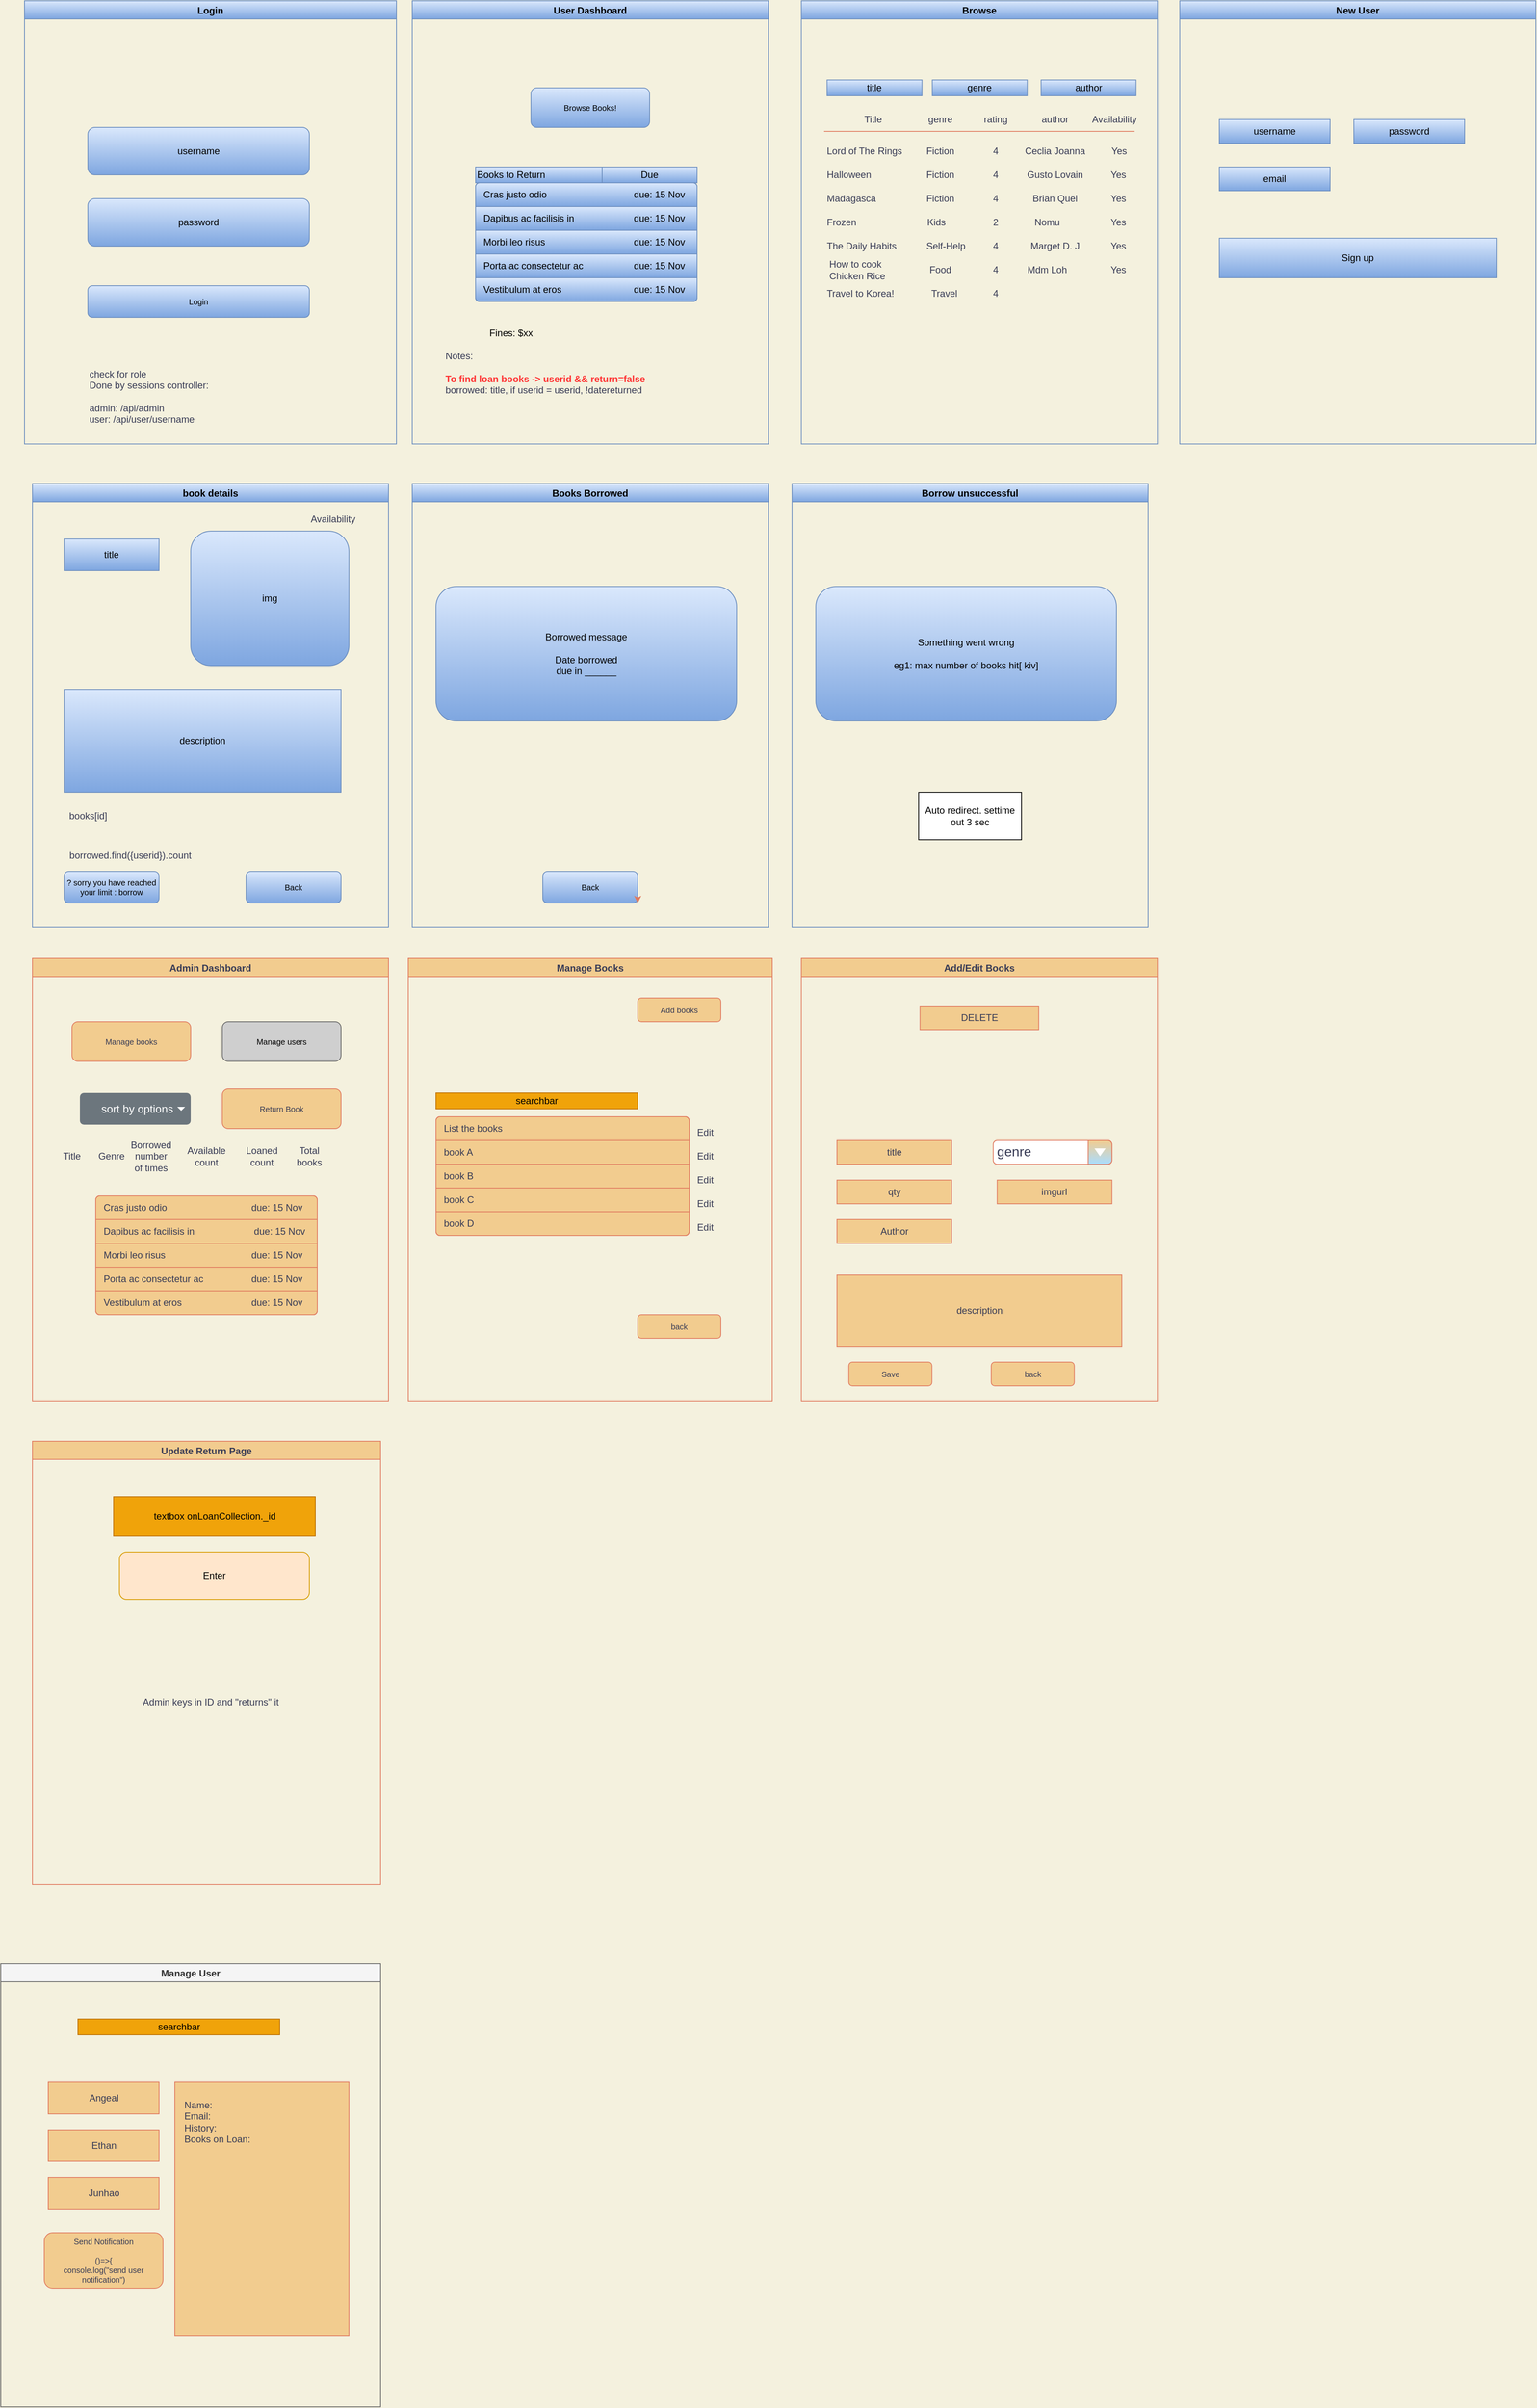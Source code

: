 <mxfile pages="3">
    <diagram id="45T5d2dNW66gkccoMJ4-" name="WireFrame">
        <mxGraphModel dx="607" dy="788" grid="1" gridSize="10" guides="1" tooltips="1" connect="1" arrows="1" fold="1" page="1" pageScale="1" pageWidth="1920" pageHeight="1200" background="#F4F1DE" math="0" shadow="0">
            <root>
                <mxCell id="0"/>
                <mxCell id="1" parent="0"/>
                <mxCell id="5CDvOpoGA3eK7_u7aiSN-2" value="Login" style="swimlane;fillColor=#dae8fc;strokeColor=#6c8ebf;gradientColor=#7ea6e0;fontColor=#000000;" parent="1" vertex="1">
                    <mxGeometry x="30" y="40" width="470" height="560" as="geometry"/>
                </mxCell>
                <mxCell id="5CDvOpoGA3eK7_u7aiSN-3" value="username" style="rounded=1;whiteSpace=wrap;html=1;fillColor=#dae8fc;strokeColor=#6c8ebf;gradientColor=#7ea6e0;fontColor=#000000;" parent="5CDvOpoGA3eK7_u7aiSN-2" vertex="1">
                    <mxGeometry x="80" y="160" width="280" height="60" as="geometry"/>
                </mxCell>
                <mxCell id="5CDvOpoGA3eK7_u7aiSN-4" value="password" style="rounded=1;whiteSpace=wrap;html=1;fillColor=#dae8fc;strokeColor=#6c8ebf;gradientColor=#7ea6e0;fontColor=#000000;" parent="5CDvOpoGA3eK7_u7aiSN-2" vertex="1">
                    <mxGeometry x="80" y="250" width="280" height="60" as="geometry"/>
                </mxCell>
                <mxCell id="5CDvOpoGA3eK7_u7aiSN-7" value="Login" style="rounded=1;html=1;shadow=0;dashed=0;whiteSpace=wrap;fontSize=10;align=center;fillColor=#dae8fc;strokeColor=#6c8ebf;gradientColor=#7ea6e0;fontColor=#000000;" parent="5CDvOpoGA3eK7_u7aiSN-2" vertex="1">
                    <mxGeometry x="80" y="360" width="280" height="40" as="geometry"/>
                </mxCell>
                <mxCell id="CuQN_LQ4U3_oIyYzwnVm-41" value="check for role&lt;br&gt;Done by sessions controller:&amp;nbsp;&lt;br&gt;&lt;br&gt;admin: /api/admin&lt;br&gt;user: /api/user/username" style="text;html=1;strokeColor=none;fillColor=none;align=left;verticalAlign=middle;whiteSpace=wrap;rounded=0;sketch=0;fontColor=#393C56;" parent="5CDvOpoGA3eK7_u7aiSN-2" vertex="1">
                    <mxGeometry x="80" y="490" width="200" height="20" as="geometry"/>
                </mxCell>
                <mxCell id="5CDvOpoGA3eK7_u7aiSN-8" value="User Dashboard" style="swimlane;fillColor=#dae8fc;strokeColor=#6c8ebf;gradientColor=#7ea6e0;fontColor=#000000;" parent="1" vertex="1">
                    <mxGeometry x="520" y="40" width="450" height="560" as="geometry"/>
                </mxCell>
                <mxCell id="5CDvOpoGA3eK7_u7aiSN-14" value="&lt;font&gt;Browse Books!&lt;/font&gt;" style="rounded=1;html=1;shadow=0;dashed=0;whiteSpace=wrap;fontSize=10;align=center;fillColor=#dae8fc;strokeColor=#6c8ebf;gradientColor=#7ea6e0;fontColor=#000000;" parent="5CDvOpoGA3eK7_u7aiSN-8" vertex="1">
                    <mxGeometry x="150" y="110" width="150" height="50" as="geometry"/>
                </mxCell>
                <mxCell id="5CDvOpoGA3eK7_u7aiSN-16" value="" style="html=1;shadow=0;dashed=0;shape=mxgraph.bootstrap.rrect;rSize=5;html=1;whiteSpace=wrap;fillColor=#dae8fc;strokeColor=#6c8ebf;gradientColor=#7ea6e0;fontColor=#000000;" parent="5CDvOpoGA3eK7_u7aiSN-8" vertex="1">
                    <mxGeometry x="80" y="230" width="280" height="150" as="geometry"/>
                </mxCell>
                <mxCell id="5CDvOpoGA3eK7_u7aiSN-17" value="Cras justo odio&lt;span style=&quot;white-space: pre&quot;&gt;&#9;&lt;/span&gt;&lt;span style=&quot;white-space: pre&quot;&gt;&#9;&lt;/span&gt;&lt;span style=&quot;white-space: pre&quot;&gt;&#9;&lt;/span&gt;&lt;span style=&quot;white-space: pre&quot;&gt;&#9;&lt;/span&gt;&amp;nbsp;due: 15 Nov" style="html=1;shadow=0;dashed=0;shape=mxgraph.bootstrap.topButton;rSize=5;perimeter=none;whiteSpace=wrap;resizeWidth=1;align=left;spacing=10;fillColor=#dae8fc;strokeColor=#6c8ebf;gradientColor=#7ea6e0;fontColor=#000000;" parent="5CDvOpoGA3eK7_u7aiSN-16" vertex="1">
                    <mxGeometry width="280" height="30" relative="1" as="geometry"/>
                </mxCell>
                <mxCell id="5CDvOpoGA3eK7_u7aiSN-18" value="Dapibus ac facilisis in&lt;span&gt;&#9;&lt;span style=&quot;white-space: pre&quot;&gt;&#9;&lt;/span&gt;&lt;span style=&quot;white-space: pre&quot;&gt;&#9;&lt;/span&gt;&lt;span style=&quot;white-space: pre&quot;&gt;&#9;&lt;/span&gt;&lt;/span&gt;&lt;span&gt;&#9;&lt;/span&gt;&lt;span&gt;&#9;&lt;/span&gt;due: 15 Nov" style="html=1;shadow=0;dashed=0;perimeter=none;whiteSpace=wrap;resizeWidth=1;align=left;spacing=10;fillColor=#dae8fc;strokeColor=#6c8ebf;gradientColor=#7ea6e0;fontColor=#000000;" parent="5CDvOpoGA3eK7_u7aiSN-16" vertex="1">
                    <mxGeometry width="280" height="30" relative="1" as="geometry">
                        <mxPoint y="30" as="offset"/>
                    </mxGeometry>
                </mxCell>
                <mxCell id="5CDvOpoGA3eK7_u7aiSN-19" value="Morbi leo risus&lt;span style=&quot;white-space: pre&quot;&gt;&#9;&lt;/span&gt;&lt;span style=&quot;white-space: pre&quot;&gt;&#9;&lt;/span&gt;&lt;span style=&quot;white-space: pre&quot;&gt;&#9;&lt;/span&gt;&lt;span style=&quot;white-space: pre&quot;&gt;&#9;&lt;/span&gt;&lt;span style=&quot;white-space: pre&quot;&gt;&#9;&lt;/span&gt;&amp;nbsp;due: 15 Nov" style="html=1;shadow=0;dashed=0;perimeter=none;whiteSpace=wrap;resizeWidth=1;align=left;spacing=10;fillColor=#dae8fc;strokeColor=#6c8ebf;gradientColor=#7ea6e0;fontColor=#000000;" parent="5CDvOpoGA3eK7_u7aiSN-16" vertex="1">
                    <mxGeometry width="280" height="30" relative="1" as="geometry">
                        <mxPoint y="60" as="offset"/>
                    </mxGeometry>
                </mxCell>
                <mxCell id="5CDvOpoGA3eK7_u7aiSN-20" value="Porta ac consectetur ac &lt;span style=&quot;white-space: pre&quot;&gt;&#9;&lt;/span&gt;&lt;span style=&quot;white-space: pre&quot;&gt;&#9;&lt;/span&gt;&lt;span style=&quot;white-space: pre&quot;&gt;&#9;&lt;/span&gt;&amp;nbsp;due: 15 Nov" style="html=1;shadow=0;dashed=0;perimeter=none;whiteSpace=wrap;resizeWidth=1;align=left;spacing=10;fillColor=#dae8fc;strokeColor=#6c8ebf;gradientColor=#7ea6e0;fontColor=#000000;" parent="5CDvOpoGA3eK7_u7aiSN-16" vertex="1">
                    <mxGeometry width="280" height="30" relative="1" as="geometry">
                        <mxPoint y="90" as="offset"/>
                    </mxGeometry>
                </mxCell>
                <mxCell id="5CDvOpoGA3eK7_u7aiSN-21" value="Vestibulum at eros &lt;span style=&quot;white-space: pre&quot;&gt;&#9;&lt;/span&gt;&lt;span style=&quot;white-space: pre&quot;&gt;&#9;&lt;/span&gt;&lt;span style=&quot;white-space: pre&quot;&gt;&#9;&lt;/span&gt;&lt;span style=&quot;white-space: pre&quot;&gt;&#9;&lt;/span&gt;&amp;nbsp;due: 15 Nov" style="html=1;shadow=0;dashed=0;shape=mxgraph.bootstrap.bottomButton;rSize=5;perimeter=none;whiteSpace=wrap;resizeWidth=1;resizeHeight=0;align=left;spacing=10;fillColor=#dae8fc;strokeColor=#6c8ebf;gradientColor=#7ea6e0;fontColor=#000000;" parent="5CDvOpoGA3eK7_u7aiSN-16" vertex="1">
                    <mxGeometry y="1" width="280" height="30" relative="1" as="geometry">
                        <mxPoint y="-30" as="offset"/>
                    </mxGeometry>
                </mxCell>
                <mxCell id="q0Z9STs2sWtqlQzXfI3L-1" value="Books to Return" style="rounded=0;whiteSpace=wrap;html=1;fillColor=#dae8fc;strokeColor=#6c8ebf;gradientColor=#7ea6e0;fontColor=#000000;align=left;" parent="5CDvOpoGA3eK7_u7aiSN-8" vertex="1">
                    <mxGeometry x="80" y="210" width="160" height="20" as="geometry"/>
                </mxCell>
                <mxCell id="bcmly79Ts9rE98_Haw7q-41" value="&lt;div&gt;&lt;span&gt;Notes:&lt;/span&gt;&lt;span style=&quot;color: rgba(0 , 0 , 0 , 0) ; font-family: monospace ; font-size: 0px&quot;&gt;%3CmxGraphModel%3E%3Croot%3E%3CmxCell%20id%3D%220%22%2F%3E%3CmxCell%20id%3D%221%22%20parent%3D%220%22%2F%3E%3CmxCell%20id%3D%222%22%20value%3D%22conditionals%26amp%3Bnbsp%3B%26lt%3Bbr%26gt%3B%26lt%3Bbr%26gt%3Buseid%20%26amp%3Bamp%3B%26amp%3Bamp%3B%20return%3Dfalse%26lt%3Bbr%26gt%3Breturn%20the%20currently%20on%20loan%20books.%22%20style%3D%22text%3Bhtml%3D1%3Balign%3Dcenter%3BverticalAlign%3Dmiddle%3Bresizable%3D0%3Bpoints%3D%5B%5D%3Bautosize%3D1%3BstrokeColor%3Dnone%3BfontColor%3D%23FF3333%3BfontStyle%3D1%22%20vertex%3D%221%22%20parent%3D%221%22%3E%3CmxGeometry%20x%3D%22360%22%20y%3D%22700%22%20width%3D%22210%22%20height%3D%2260%22%20as%3D%22geometry%22%2F%3E%3C%2FmxCell%3E%3C%2Froot%3E%3C%2FmxGraphModel%3&lt;/span&gt;&lt;/div&gt;&lt;br style=&quot;color: rgb(255 , 51 , 51) ; font-weight: 700 ; text-align: center&quot;&gt;&lt;span style=&quot;color: rgb(255 , 51 , 51) ; font-weight: 700 ; text-align: center&quot;&gt;To find loan books -&amp;gt; userid &amp;amp;&amp;amp; return=false&lt;br&gt;&lt;/span&gt;&lt;span style=&quot;text-align: center&quot;&gt;borrowed: title, if userid = userid, !datereturned&lt;/span&gt;&lt;span style=&quot;color: rgb(255 , 51 , 51) ; font-weight: 700 ; text-align: center&quot;&gt;&lt;br&gt;&lt;/span&gt;" style="text;html=1;strokeColor=none;fillColor=none;align=left;verticalAlign=middle;whiteSpace=wrap;rounded=0;sketch=0;fontColor=#393C56;" parent="5CDvOpoGA3eK7_u7aiSN-8" vertex="1">
                    <mxGeometry x="40" y="440" width="290" height="60" as="geometry"/>
                </mxCell>
                <mxCell id="mZdciLmymzT8-xjYvgJb-42" value="Fines: $xx" style="text;html=1;strokeColor=none;fillColor=none;align=center;verticalAlign=middle;whiteSpace=wrap;rounded=0;labelBackgroundColor=none;fontSize=12;fontColor=#000000;" parent="5CDvOpoGA3eK7_u7aiSN-8" vertex="1">
                    <mxGeometry x="80" y="410" width="90" height="20" as="geometry"/>
                </mxCell>
                <mxCell id="21" value="Due" style="rounded=0;whiteSpace=wrap;html=1;fillColor=#dae8fc;strokeColor=#6c8ebf;gradientColor=#7ea6e0;fontColor=#000000;" parent="5CDvOpoGA3eK7_u7aiSN-8" vertex="1">
                    <mxGeometry x="240" y="210" width="120" height="20" as="geometry"/>
                </mxCell>
                <mxCell id="5CDvOpoGA3eK7_u7aiSN-91" value="" style="line;strokeWidth=1;rotatable=0;dashed=0;labelPosition=right;align=left;verticalAlign=middle;spacingTop=0;spacingLeft=6;points=[];portConstraint=eastwest;labelBackgroundColor=#F4F1DE;fillColor=#F2CC8F;strokeColor=#E07A5F;fontColor=#393C56;" parent="1" vertex="1">
                    <mxGeometry x="1040.5" y="200" width="392.5" height="10" as="geometry"/>
                </mxCell>
                <mxCell id="qfo3A6j2_mEcqI62yjqq-1" value="book details" style="swimlane;fillColor=#dae8fc;strokeColor=#6c8ebf;gradientColor=#7ea6e0;fontColor=#000000;" parent="1" vertex="1">
                    <mxGeometry x="40" y="650" width="450" height="560" as="geometry"/>
                </mxCell>
                <mxCell id="pqJsdX0oPDHt5nsDdsof-11" value="&lt;font color=&quot;#000000&quot;&gt;img&lt;/font&gt;" style="rounded=1;whiteSpace=wrap;html=1;fillColor=#dae8fc;strokeColor=#6c8ebf;gradientColor=#7ea6e0;" parent="qfo3A6j2_mEcqI62yjqq-1" vertex="1">
                    <mxGeometry x="200" y="60" width="200" height="170" as="geometry"/>
                </mxCell>
                <mxCell id="pqJsdX0oPDHt5nsDdsof-12" value="title" style="rounded=0;whiteSpace=wrap;html=1;fillColor=#dae8fc;strokeColor=#6c8ebf;gradientColor=#7ea6e0;" parent="qfo3A6j2_mEcqI62yjqq-1" vertex="1">
                    <mxGeometry x="40" y="70" width="120" height="40" as="geometry"/>
                </mxCell>
                <mxCell id="pqJsdX0oPDHt5nsDdsof-13" value="&lt;font color=&quot;#000000&quot;&gt;description&lt;/font&gt;" style="rounded=0;whiteSpace=wrap;html=1;fillColor=#dae8fc;strokeColor=#6c8ebf;gradientColor=#7ea6e0;" parent="qfo3A6j2_mEcqI62yjqq-1" vertex="1">
                    <mxGeometry x="40" y="260" width="350" height="130" as="geometry"/>
                </mxCell>
                <mxCell id="pqJsdX0oPDHt5nsDdsof-14" value="&lt;font color=&quot;#000000&quot;&gt;? sorry you have reached your limit : borrow&lt;/font&gt;" style="rounded=1;html=1;shadow=0;dashed=0;whiteSpace=wrap;fontSize=10;align=center;fillColor=#dae8fc;strokeColor=#6c8ebf;gradientColor=#7ea6e0;" parent="qfo3A6j2_mEcqI62yjqq-1" vertex="1">
                    <mxGeometry x="40" y="490" width="120" height="40" as="geometry"/>
                </mxCell>
                <mxCell id="pqJsdX0oPDHt5nsDdsof-15" value="&lt;font color=&quot;#000000&quot;&gt;Back&lt;/font&gt;" style="rounded=1;html=1;shadow=0;dashed=0;whiteSpace=wrap;fontSize=10;align=center;fillColor=#dae8fc;strokeColor=#6c8ebf;gradientColor=#7ea6e0;" parent="qfo3A6j2_mEcqI62yjqq-1" vertex="1">
                    <mxGeometry x="270" y="490" width="120" height="40" as="geometry"/>
                </mxCell>
                <mxCell id="pqJsdX0oPDHt5nsDdsof-16" value="Availability" style="text;html=1;strokeColor=none;fillColor=none;align=center;verticalAlign=middle;whiteSpace=wrap;rounded=0;fontColor=#393C56;" parent="qfo3A6j2_mEcqI62yjqq-1" vertex="1">
                    <mxGeometry x="350" y="30" width="60" height="30" as="geometry"/>
                </mxCell>
                <mxCell id="RZ0LQErjHzQjK6nYUuZt-41" value="books[id]" style="text;html=1;align=center;verticalAlign=middle;resizable=0;points=[];autosize=1;strokeColor=none;fontColor=#393C56;" parent="qfo3A6j2_mEcqI62yjqq-1" vertex="1">
                    <mxGeometry x="40" y="410" width="60" height="20" as="geometry"/>
                </mxCell>
                <mxCell id="-f2DAY7fpxLKatUtUK_T-41" value="borrowed.find({userid}).count&amp;nbsp;" style="text;html=1;align=center;verticalAlign=middle;resizable=0;points=[];autosize=1;strokeColor=none;fontColor=#393C56;" parent="qfo3A6j2_mEcqI62yjqq-1" vertex="1">
                    <mxGeometry x="40" y="460" width="170" height="20" as="geometry"/>
                </mxCell>
                <mxCell id="NDztoxBB2xuEboLCQ7Hf-1" value="Books Borrowed" style="swimlane;fillColor=#dae8fc;strokeColor=#6c8ebf;gradientColor=#7ea6e0;labelBackgroundColor=none;fontColor=#000000;" parent="1" vertex="1">
                    <mxGeometry x="520" y="650" width="450" height="560" as="geometry"/>
                </mxCell>
                <mxCell id="NDztoxBB2xuEboLCQ7Hf-6" value="Back" style="rounded=1;html=1;shadow=0;dashed=0;whiteSpace=wrap;fontSize=10;align=center;fillColor=#dae8fc;strokeColor=#6c8ebf;gradientColor=#7ea6e0;fontColor=#000000;" parent="NDztoxBB2xuEboLCQ7Hf-1" vertex="1">
                    <mxGeometry x="165" y="490" width="120" height="40" as="geometry"/>
                </mxCell>
                <mxCell id="NDztoxBB2xuEboLCQ7Hf-9" value="&lt;font color=&quot;#000000&quot;&gt;Borrowed message&lt;br&gt;&lt;br&gt;Date borrowed&lt;br&gt;due in ______&lt;/font&gt;" style="rounded=1;whiteSpace=wrap;html=1;fillColor=#dae8fc;strokeColor=#6c8ebf;gradientColor=#7ea6e0;" parent="NDztoxBB2xuEboLCQ7Hf-1" vertex="1">
                    <mxGeometry x="30" y="130" width="380" height="170" as="geometry"/>
                </mxCell>
                <mxCell id="4nbOkksKXDgX90nHmikL-42" style="edgeStyle=orthogonalEdgeStyle;curved=0;rounded=1;sketch=0;orthogonalLoop=1;jettySize=auto;html=1;exitX=1;exitY=0.75;exitDx=0;exitDy=0;entryX=1;entryY=1;entryDx=0;entryDy=0;fontColor=#393C56;strokeColor=#E07A5F;fillColor=#F2CC8F;" parent="NDztoxBB2xuEboLCQ7Hf-1" source="NDztoxBB2xuEboLCQ7Hf-6" target="NDztoxBB2xuEboLCQ7Hf-6" edge="1">
                    <mxGeometry relative="1" as="geometry"/>
                </mxCell>
                <mxCell id="NIOLLia9DJazj9kGjLsB-8" value="Admin Dashboard" style="swimlane;fillColor=#F2CC8F;strokeColor=#E07A5F;fontColor=#393C56;" parent="1" vertex="1">
                    <mxGeometry x="40" y="1250" width="450" height="560" as="geometry"/>
                </mxCell>
                <mxCell id="NIOLLia9DJazj9kGjLsB-9" value="Manage books" style="rounded=1;html=1;shadow=0;dashed=0;whiteSpace=wrap;fontSize=10;align=center;fillColor=#F2CC8F;strokeColor=#E07A5F;fontColor=#393C56;" parent="NIOLLia9DJazj9kGjLsB-8" vertex="1">
                    <mxGeometry x="50" y="80" width="150" height="50" as="geometry"/>
                </mxCell>
                <mxCell id="LkEoidZ_LGQmiRo14mO5-1" value="Manage users" style="rounded=1;html=1;shadow=0;dashed=0;whiteSpace=wrap;fontSize=10;align=center;strokeColor=#666666;fillColor=#CFCFCF;fontColor=#000000;" parent="NIOLLia9DJazj9kGjLsB-8" vertex="1">
                    <mxGeometry x="240" y="80" width="150" height="50" as="geometry"/>
                </mxCell>
                <mxCell id="AVXkrLGU0h1bW0PsaBiv-26" value="Title" style="text;html=1;strokeColor=none;fillColor=none;align=center;verticalAlign=middle;whiteSpace=wrap;rounded=0;sketch=0;fontColor=#393C56;" parent="NIOLLia9DJazj9kGjLsB-8" vertex="1">
                    <mxGeometry x="30" y="240" width="40" height="20" as="geometry"/>
                </mxCell>
                <mxCell id="AVXkrLGU0h1bW0PsaBiv-31" value="Genre" style="text;html=1;strokeColor=none;fillColor=none;align=center;verticalAlign=middle;whiteSpace=wrap;rounded=0;sketch=0;fontColor=#393C56;" parent="NIOLLia9DJazj9kGjLsB-8" vertex="1">
                    <mxGeometry x="80" y="240" width="40" height="20" as="geometry"/>
                </mxCell>
                <mxCell id="AVXkrLGU0h1bW0PsaBiv-32" value="Borrowed number of times" style="text;html=1;strokeColor=none;fillColor=none;align=center;verticalAlign=middle;whiteSpace=wrap;rounded=0;sketch=0;fontColor=#393C56;" parent="NIOLLia9DJazj9kGjLsB-8" vertex="1">
                    <mxGeometry x="130" y="240" width="40" height="20" as="geometry"/>
                </mxCell>
                <mxCell id="AVXkrLGU0h1bW0PsaBiv-33" value="Available count" style="text;html=1;strokeColor=none;fillColor=none;align=center;verticalAlign=middle;whiteSpace=wrap;rounded=0;sketch=0;fontColor=#393C56;" parent="NIOLLia9DJazj9kGjLsB-8" vertex="1">
                    <mxGeometry x="200" y="240" width="40" height="20" as="geometry"/>
                </mxCell>
                <mxCell id="AVXkrLGU0h1bW0PsaBiv-34" value="Loaned count" style="text;html=1;strokeColor=none;fillColor=none;align=center;verticalAlign=middle;whiteSpace=wrap;rounded=0;sketch=0;fontColor=#393C56;" parent="NIOLLia9DJazj9kGjLsB-8" vertex="1">
                    <mxGeometry x="270" y="240" width="40" height="20" as="geometry"/>
                </mxCell>
                <mxCell id="AVXkrLGU0h1bW0PsaBiv-35" value="Total books" style="text;html=1;strokeColor=none;fillColor=none;align=center;verticalAlign=middle;whiteSpace=wrap;rounded=0;sketch=0;fontColor=#393C56;" parent="NIOLLia9DJazj9kGjLsB-8" vertex="1">
                    <mxGeometry x="330" y="240" width="40" height="20" as="geometry"/>
                </mxCell>
                <mxCell id="NIOLLia9DJazj9kGjLsB-10" value="" style="html=1;shadow=0;dashed=0;shape=mxgraph.bootstrap.rrect;rSize=5;html=1;whiteSpace=wrap;fillColor=#F2CC8F;strokeColor=#E07A5F;fontColor=#393C56;" parent="NIOLLia9DJazj9kGjLsB-8" vertex="1">
                    <mxGeometry x="80" y="300" width="280" height="150" as="geometry"/>
                </mxCell>
                <mxCell id="NIOLLia9DJazj9kGjLsB-11" value="Cras justo odio&lt;span style=&quot;white-space: pre&quot;&gt;&#9;&lt;/span&gt;&lt;span style=&quot;white-space: pre&quot;&gt;&#9;&lt;/span&gt;&lt;span style=&quot;white-space: pre&quot;&gt;&#9;&lt;/span&gt;&lt;span style=&quot;white-space: pre&quot;&gt;&#9;&lt;/span&gt;due: 15 Nov" style="html=1;shadow=0;dashed=0;shape=mxgraph.bootstrap.topButton;rSize=5;perimeter=none;whiteSpace=wrap;resizeWidth=1;align=left;spacing=10;fillColor=#F2CC8F;strokeColor=#E07A5F;fontColor=#393C56;" parent="NIOLLia9DJazj9kGjLsB-10" vertex="1">
                    <mxGeometry width="280" height="30" relative="1" as="geometry"/>
                </mxCell>
                <mxCell id="NIOLLia9DJazj9kGjLsB-12" value="Dapibus ac facilisis in&lt;span&gt;&#9;&lt;span style=&quot;white-space: pre&quot;&gt;&#9;&lt;/span&gt;&lt;span style=&quot;white-space: pre&quot;&gt;&#9;&lt;/span&gt;&lt;span style=&quot;white-space: pre&quot;&gt;&#9;&lt;/span&gt;&lt;/span&gt;&lt;span&gt;&#9;&lt;/span&gt;&lt;span&gt;&#9;&lt;/span&gt;due: 15 Nov" style="html=1;shadow=0;dashed=0;perimeter=none;whiteSpace=wrap;resizeWidth=1;align=left;spacing=10;fillColor=#F2CC8F;strokeColor=#E07A5F;fontColor=#393C56;" parent="NIOLLia9DJazj9kGjLsB-10" vertex="1">
                    <mxGeometry width="280" height="30" relative="1" as="geometry">
                        <mxPoint y="30" as="offset"/>
                    </mxGeometry>
                </mxCell>
                <mxCell id="NIOLLia9DJazj9kGjLsB-13" value="Morbi leo risus&lt;span style=&quot;white-space: pre&quot;&gt;&#9;&lt;/span&gt;&lt;span style=&quot;white-space: pre&quot;&gt;&#9;&lt;/span&gt;&lt;span style=&quot;white-space: pre&quot;&gt;&#9;&lt;/span&gt;&lt;span style=&quot;white-space: pre&quot;&gt;&#9;&lt;/span&gt;&lt;span style=&quot;white-space: pre&quot;&gt;&#9;&lt;/span&gt;due: 15 Nov" style="html=1;shadow=0;dashed=0;perimeter=none;whiteSpace=wrap;resizeWidth=1;align=left;spacing=10;fillColor=#F2CC8F;strokeColor=#E07A5F;fontColor=#393C56;" parent="NIOLLia9DJazj9kGjLsB-10" vertex="1">
                    <mxGeometry width="280" height="30" relative="1" as="geometry">
                        <mxPoint y="60" as="offset"/>
                    </mxGeometry>
                </mxCell>
                <mxCell id="NIOLLia9DJazj9kGjLsB-14" value="Porta ac consectetur ac &lt;span style=&quot;white-space: pre&quot;&gt;&#9;&lt;/span&gt;&lt;span style=&quot;white-space: pre&quot;&gt;&#9;&lt;/span&gt;&lt;span style=&quot;white-space: pre&quot;&gt;&#9;&lt;/span&gt;due: 15 Nov" style="html=1;shadow=0;dashed=0;perimeter=none;whiteSpace=wrap;resizeWidth=1;align=left;spacing=10;fillColor=#F2CC8F;strokeColor=#E07A5F;fontColor=#393C56;" parent="NIOLLia9DJazj9kGjLsB-10" vertex="1">
                    <mxGeometry width="280" height="30" relative="1" as="geometry">
                        <mxPoint y="90" as="offset"/>
                    </mxGeometry>
                </mxCell>
                <mxCell id="NIOLLia9DJazj9kGjLsB-15" value="Vestibulum at eros &lt;span style=&quot;white-space: pre&quot;&gt;&#9;&lt;/span&gt;&lt;span style=&quot;white-space: pre&quot;&gt;&#9;&lt;/span&gt;&lt;span style=&quot;white-space: pre&quot;&gt;&#9;&lt;/span&gt;&lt;span style=&quot;white-space: pre&quot;&gt;&#9;&lt;/span&gt;due: 15 Nov" style="html=1;shadow=0;dashed=0;shape=mxgraph.bootstrap.bottomButton;rSize=5;perimeter=none;whiteSpace=wrap;resizeWidth=1;resizeHeight=0;align=left;spacing=10;fillColor=#F2CC8F;strokeColor=#E07A5F;fontColor=#393C56;" parent="NIOLLia9DJazj9kGjLsB-10" vertex="1">
                    <mxGeometry y="1" width="280" height="30" relative="1" as="geometry">
                        <mxPoint y="-30" as="offset"/>
                    </mxGeometry>
                </mxCell>
                <mxCell id="rFo-oBOM51ElnIuBBDDg-41" value="sort by options" style="html=1;shadow=0;dashed=0;shape=mxgraph.bootstrap.rrect;rSize=5;strokeColor=none;strokeWidth=1;fillColor=#6C767D;fontColor=#ffffff;whiteSpace=wrap;align=right;verticalAlign=middle;fontStyle=0;fontSize=14;spacingRight=20;labelBackgroundColor=none;" parent="NIOLLia9DJazj9kGjLsB-8" vertex="1">
                    <mxGeometry x="60" y="170" width="140" height="40" as="geometry"/>
                </mxCell>
                <mxCell id="rFo-oBOM51ElnIuBBDDg-42" value="" style="shape=triangle;direction=south;fillColor=#ffffff;strokeColor=none;perimeter=none;" parent="rFo-oBOM51ElnIuBBDDg-41" vertex="1">
                    <mxGeometry x="1" y="0.5" width="10" height="5" relative="1" as="geometry">
                        <mxPoint x="-17" y="-2.5" as="offset"/>
                    </mxGeometry>
                </mxCell>
                <mxCell id="4nbOkksKXDgX90nHmikL-54" value="Return Book" style="rounded=1;html=1;shadow=0;dashed=0;whiteSpace=wrap;fontSize=10;align=center;fillColor=#F2CC8F;strokeColor=#E07A5F;fontColor=#393C56;" parent="NIOLLia9DJazj9kGjLsB-8" vertex="1">
                    <mxGeometry x="240" y="165" width="150" height="50" as="geometry"/>
                </mxCell>
                <mxCell id="LkEoidZ_LGQmiRo14mO5-2" value="Manage Books" style="swimlane;fillColor=#F2CC8F;strokeColor=#E07A5F;fontColor=#393C56;" parent="1" vertex="1">
                    <mxGeometry x="515" y="1250" width="460" height="560" as="geometry"/>
                </mxCell>
                <mxCell id="LkEoidZ_LGQmiRo14mO5-11" value="Add books" style="rounded=1;html=1;shadow=0;dashed=0;whiteSpace=wrap;fontSize=10;align=center;fillColor=#F2CC8F;strokeColor=#E07A5F;fontColor=#393C56;" parent="LkEoidZ_LGQmiRo14mO5-2" vertex="1">
                    <mxGeometry x="290" y="50" width="105" height="30" as="geometry"/>
                </mxCell>
                <mxCell id="LkEoidZ_LGQmiRo14mO5-4" value="" style="html=1;shadow=0;dashed=0;shape=mxgraph.bootstrap.rrect;rSize=5;html=1;whiteSpace=wrap;fillColor=#F2CC8F;strokeColor=#E07A5F;fontColor=#393C56;" parent="LkEoidZ_LGQmiRo14mO5-2" vertex="1">
                    <mxGeometry x="35" y="200" width="320" height="150" as="geometry"/>
                </mxCell>
                <mxCell id="LkEoidZ_LGQmiRo14mO5-5" value="List the books" style="html=1;shadow=0;dashed=0;shape=mxgraph.bootstrap.topButton;rSize=5;perimeter=none;whiteSpace=wrap;resizeWidth=1;align=left;spacing=10;fillColor=#F2CC8F;strokeColor=#E07A5F;fontColor=#393C56;" parent="LkEoidZ_LGQmiRo14mO5-4" vertex="1">
                    <mxGeometry width="320" height="30" relative="1" as="geometry"/>
                </mxCell>
                <mxCell id="LkEoidZ_LGQmiRo14mO5-6" value="book A" style="html=1;shadow=0;dashed=0;perimeter=none;whiteSpace=wrap;resizeWidth=1;align=left;spacing=10;fillColor=#F2CC8F;strokeColor=#E07A5F;fontColor=#393C56;" parent="LkEoidZ_LGQmiRo14mO5-4" vertex="1">
                    <mxGeometry width="320" height="30" relative="1" as="geometry">
                        <mxPoint y="30" as="offset"/>
                    </mxGeometry>
                </mxCell>
                <mxCell id="LkEoidZ_LGQmiRo14mO5-7" value="book B" style="html=1;shadow=0;dashed=0;perimeter=none;whiteSpace=wrap;resizeWidth=1;align=left;spacing=10;fillColor=#F2CC8F;strokeColor=#E07A5F;fontColor=#393C56;" parent="LkEoidZ_LGQmiRo14mO5-4" vertex="1">
                    <mxGeometry width="320" height="30" relative="1" as="geometry">
                        <mxPoint y="60" as="offset"/>
                    </mxGeometry>
                </mxCell>
                <mxCell id="LkEoidZ_LGQmiRo14mO5-8" value="book C" style="html=1;shadow=0;dashed=0;perimeter=none;whiteSpace=wrap;resizeWidth=1;align=left;spacing=10;fillColor=#F2CC8F;strokeColor=#E07A5F;fontColor=#393C56;" parent="LkEoidZ_LGQmiRo14mO5-4" vertex="1">
                    <mxGeometry width="320" height="30" relative="1" as="geometry">
                        <mxPoint y="90" as="offset"/>
                    </mxGeometry>
                </mxCell>
                <mxCell id="LkEoidZ_LGQmiRo14mO5-9" value="book D" style="html=1;shadow=0;dashed=0;shape=mxgraph.bootstrap.bottomButton;rSize=5;perimeter=none;whiteSpace=wrap;resizeWidth=1;resizeHeight=0;align=left;spacing=10;fillColor=#F2CC8F;strokeColor=#E07A5F;fontColor=#393C56;" parent="LkEoidZ_LGQmiRo14mO5-4" vertex="1">
                    <mxGeometry y="1" width="320" height="30" relative="1" as="geometry">
                        <mxPoint y="-30" as="offset"/>
                    </mxGeometry>
                </mxCell>
                <mxCell id="1B4qO14LXGNzpG1LmU7K-33" value="Edit" style="text;html=1;align=center;verticalAlign=middle;resizable=0;points=[];autosize=1;strokeColor=none;fontColor=#393C56;" parent="LkEoidZ_LGQmiRo14mO5-2" vertex="1">
                    <mxGeometry x="355" y="210" width="40" height="20" as="geometry"/>
                </mxCell>
                <mxCell id="1B4qO14LXGNzpG1LmU7K-35" value="Edit" style="text;html=1;align=center;verticalAlign=middle;resizable=0;points=[];autosize=1;strokeColor=none;fontColor=#393C56;" parent="LkEoidZ_LGQmiRo14mO5-2" vertex="1">
                    <mxGeometry x="355" y="240" width="40" height="20" as="geometry"/>
                </mxCell>
                <mxCell id="1B4qO14LXGNzpG1LmU7K-37" value="Edit" style="text;html=1;align=center;verticalAlign=middle;resizable=0;points=[];autosize=1;strokeColor=none;fontColor=#393C56;" parent="LkEoidZ_LGQmiRo14mO5-2" vertex="1">
                    <mxGeometry x="355" y="270" width="40" height="20" as="geometry"/>
                </mxCell>
                <mxCell id="1B4qO14LXGNzpG1LmU7K-39" value="Edit" style="text;html=1;align=center;verticalAlign=middle;resizable=0;points=[];autosize=1;strokeColor=none;fontColor=#393C56;" parent="LkEoidZ_LGQmiRo14mO5-2" vertex="1">
                    <mxGeometry x="355" y="300" width="40" height="20" as="geometry"/>
                </mxCell>
                <mxCell id="rFo-oBOM51ElnIuBBDDg-47" value="searchbar" style="rounded=0;whiteSpace=wrap;html=1;labelBackgroundColor=none;fontSize=12;fillColor=#f0a30a;align=center;strokeColor=#BD7000;fontColor=#000000;" parent="LkEoidZ_LGQmiRo14mO5-2" vertex="1">
                    <mxGeometry x="35" y="170" width="255" height="20" as="geometry"/>
                </mxCell>
                <mxCell id="1B4qO14LXGNzpG1LmU7K-31" value="Edit" style="text;html=1;align=center;verticalAlign=middle;resizable=0;points=[];autosize=1;strokeColor=none;fontColor=#393C56;" parent="LkEoidZ_LGQmiRo14mO5-2" vertex="1">
                    <mxGeometry x="355" y="330" width="40" height="20" as="geometry"/>
                </mxCell>
                <mxCell id="rFo-oBOM51ElnIuBBDDg-50" value="back" style="rounded=1;html=1;shadow=0;dashed=0;whiteSpace=wrap;fontSize=10;align=center;fillColor=#F2CC8F;strokeColor=#E07A5F;fontColor=#393C56;" parent="LkEoidZ_LGQmiRo14mO5-2" vertex="1">
                    <mxGeometry x="290" y="450" width="105" height="30" as="geometry"/>
                </mxCell>
                <mxCell id="LkEoidZ_LGQmiRo14mO5-20" value="Add/Edit Books" style="swimlane;fillColor=#F2CC8F;strokeColor=#E07A5F;fontColor=#393C56;" parent="1" vertex="1">
                    <mxGeometry x="1011.75" y="1250" width="450" height="560" as="geometry"/>
                </mxCell>
                <mxCell id="LkEoidZ_LGQmiRo14mO5-28" value="genre" style="strokeWidth=1;shadow=0;dashed=0;align=center;html=1;shape=mxgraph.mockup.forms.comboBox;align=left;fillColor2=#aaddff;mainText=;fontSize=17;spacingLeft=3;fillColor=#F2CC8F;strokeColor=#E07A5F;fontColor=#393C56;" parent="LkEoidZ_LGQmiRo14mO5-20" vertex="1">
                    <mxGeometry x="242.5" y="230" width="150" height="30" as="geometry"/>
                </mxCell>
                <mxCell id="LkEoidZ_LGQmiRo14mO5-29" value="title" style="rounded=0;whiteSpace=wrap;html=1;fillColor=#F2CC8F;strokeColor=#E07A5F;fontColor=#393C56;" parent="LkEoidZ_LGQmiRo14mO5-20" vertex="1">
                    <mxGeometry x="45" y="230" width="145" height="30" as="geometry"/>
                </mxCell>
                <mxCell id="LkEoidZ_LGQmiRo14mO5-30" value="qty" style="rounded=0;whiteSpace=wrap;html=1;fillColor=#F2CC8F;strokeColor=#E07A5F;fontColor=#393C56;" parent="LkEoidZ_LGQmiRo14mO5-20" vertex="1">
                    <mxGeometry x="45" y="280" width="145" height="30" as="geometry"/>
                </mxCell>
                <mxCell id="LkEoidZ_LGQmiRo14mO5-31" value="description" style="rounded=0;whiteSpace=wrap;html=1;fillColor=#F2CC8F;strokeColor=#E07A5F;fontColor=#393C56;" parent="LkEoidZ_LGQmiRo14mO5-20" vertex="1">
                    <mxGeometry x="45" y="400" width="360" height="90" as="geometry"/>
                </mxCell>
                <mxCell id="LkEoidZ_LGQmiRo14mO5-37" value="Author" style="rounded=0;whiteSpace=wrap;html=1;fillColor=#F2CC8F;strokeColor=#E07A5F;fontColor=#393C56;" parent="LkEoidZ_LGQmiRo14mO5-20" vertex="1">
                    <mxGeometry x="45" y="330" width="145" height="30" as="geometry"/>
                </mxCell>
                <mxCell id="LkEoidZ_LGQmiRo14mO5-38" value="imgurl" style="rounded=0;whiteSpace=wrap;html=1;fillColor=#F2CC8F;strokeColor=#E07A5F;fontColor=#393C56;" parent="LkEoidZ_LGQmiRo14mO5-20" vertex="1">
                    <mxGeometry x="247.5" y="280" width="145" height="30" as="geometry"/>
                </mxCell>
                <mxCell id="35" value="DELETE" style="rounded=0;whiteSpace=wrap;html=1;fillColor=#F2CC8F;strokeColor=#E07A5F;fontColor=#393C56;" parent="LkEoidZ_LGQmiRo14mO5-20" vertex="1">
                    <mxGeometry x="150" y="60" width="150" height="30" as="geometry"/>
                </mxCell>
                <mxCell id="Kzl2JhqiUo9UJfd3xDH7-55" value="Save" style="rounded=1;html=1;shadow=0;dashed=0;whiteSpace=wrap;fontSize=10;align=center;fillColor=#F2CC8F;strokeColor=#E07A5F;fontColor=#393C56;" parent="LkEoidZ_LGQmiRo14mO5-20" vertex="1">
                    <mxGeometry x="60" y="510" width="105" height="30" as="geometry"/>
                </mxCell>
                <mxCell id="Kzl2JhqiUo9UJfd3xDH7-56" value="back" style="rounded=1;html=1;shadow=0;dashed=0;whiteSpace=wrap;fontSize=10;align=center;fillColor=#F2CC8F;strokeColor=#E07A5F;fontColor=#393C56;" parent="LkEoidZ_LGQmiRo14mO5-20" vertex="1">
                    <mxGeometry x="240" y="510" width="105" height="30" as="geometry"/>
                </mxCell>
                <mxCell id="rK0j9vL9_WclfG7_A4QB-8" value="Manage User" style="swimlane;fillColor=#f5f5f5;strokeColor=#666666;fontColor=#333333;" parent="1" vertex="1">
                    <mxGeometry y="2520" width="480" height="560" as="geometry"/>
                </mxCell>
                <mxCell id="4nbOkksKXDgX90nHmikL-53" value="Ethan" style="strokeWidth=1;shadow=0;dashed=0;align=center;html=1;shape=mxgraph.mockup.forms.rrect;rSize=0;recursiveResize=0;fillColor=#F2CC8F;strokeColor=#E07A5F;fontColor=#393C56;" parent="rK0j9vL9_WclfG7_A4QB-8" vertex="1">
                    <mxGeometry x="60" y="210" width="140" height="40" as="geometry"/>
                </mxCell>
                <mxCell id="rK0j9vL9_WclfG7_A4QB-16" value="Angeal" style="strokeWidth=1;shadow=0;dashed=0;align=center;html=1;shape=mxgraph.mockup.forms.rrect;rSize=0;recursiveResize=0;fillColor=#F2CC8F;strokeColor=#E07A5F;fontColor=#393C56;" parent="rK0j9vL9_WclfG7_A4QB-8" vertex="1">
                    <mxGeometry x="60" y="150" width="140" height="40" as="geometry"/>
                </mxCell>
                <mxCell id="4nbOkksKXDgX90nHmikL-44" value="searchbar" style="rounded=0;whiteSpace=wrap;html=1;labelBackgroundColor=none;fontSize=12;fillColor=#f0a30a;align=center;strokeColor=#BD7000;fontColor=#000000;" parent="rK0j9vL9_WclfG7_A4QB-8" vertex="1">
                    <mxGeometry x="97.5" y="70" width="255" height="20" as="geometry"/>
                </mxCell>
                <mxCell id="4nbOkksKXDgX90nHmikL-45" value="" style="strokeWidth=1;shadow=0;dashed=0;align=center;html=1;shape=mxgraph.mockup.forms.rrect;rSize=0;recursiveResize=0;fillColor=#F2CC8F;strokeColor=#E07A5F;fontColor=#393C56;" parent="rK0j9vL9_WclfG7_A4QB-8" vertex="1">
                    <mxGeometry x="220" y="150" width="220" height="320" as="geometry"/>
                </mxCell>
                <mxCell id="4nbOkksKXDgX90nHmikL-50" value="Name:&lt;br&gt;Email:&lt;br&gt;History:&lt;br&gt;Books on Loan:" style="text;html=1;align=left;verticalAlign=middle;resizable=0;points=[];autosize=1;strokeColor=none;fontColor=#393C56;" parent="rK0j9vL9_WclfG7_A4QB-8" vertex="1">
                    <mxGeometry x="230" y="170" width="100" height="60" as="geometry"/>
                </mxCell>
                <mxCell id="4nbOkksKXDgX90nHmikL-52" value="Junhao" style="strokeWidth=1;shadow=0;dashed=0;align=center;html=1;shape=mxgraph.mockup.forms.rrect;rSize=0;recursiveResize=0;fillColor=#F2CC8F;strokeColor=#E07A5F;fontColor=#393C56;" parent="rK0j9vL9_WclfG7_A4QB-8" vertex="1">
                    <mxGeometry x="60" y="270" width="140" height="40" as="geometry"/>
                </mxCell>
                <mxCell id="rK0j9vL9_WclfG7_A4QB-15" value="Send Notification &lt;br&gt;&lt;br&gt;()=&amp;gt;{&lt;br&gt;console.log(&quot;send user notification&quot;)" style="rounded=1;html=1;shadow=0;dashed=0;whiteSpace=wrap;fontSize=10;align=center;fillColor=#F2CC8F;strokeColor=#E07A5F;fontColor=#393C56;" parent="rK0j9vL9_WclfG7_A4QB-8" vertex="1">
                    <mxGeometry x="55" y="340" width="150" height="70" as="geometry"/>
                </mxCell>
                <mxCell id="17" value="Borrow unsuccessful" style="swimlane;fillColor=#dae8fc;strokeColor=#6c8ebf;gradientColor=#7ea6e0;fontColor=#000000;" parent="1" vertex="1">
                    <mxGeometry x="1000" y="650" width="450" height="560" as="geometry"/>
                </mxCell>
                <mxCell id="19" value="&lt;font color=&quot;#000000&quot;&gt;Something went wrong&lt;br&gt;&lt;br&gt;eg1: max number of books hit[ kiv]&lt;/font&gt;" style="rounded=1;whiteSpace=wrap;html=1;fillColor=#dae8fc;strokeColor=#6c8ebf;gradientColor=#7ea6e0;" parent="17" vertex="1">
                    <mxGeometry x="30" y="130" width="380" height="170" as="geometry"/>
                </mxCell>
                <mxCell id="20" value="Auto redirect. settime out 3 sec" style="rounded=0;whiteSpace=wrap;html=1;sketch=0;" parent="17" vertex="1">
                    <mxGeometry x="160" y="390" width="130" height="60" as="geometry"/>
                </mxCell>
                <mxCell id="5CDvOpoGA3eK7_u7aiSN-22" value="Browse" style="swimlane;fillColor=#dae8fc;strokeColor=#6c8ebf;gradientColor=#7ea6e0;fontColor=#000000;" parent="1" vertex="1">
                    <mxGeometry x="1011.75" y="40" width="450" height="560" as="geometry"/>
                </mxCell>
                <mxCell id="5CDvOpoGA3eK7_u7aiSN-88" value="genre" style="text;html=1;align=center;verticalAlign=middle;resizable=0;points=[];autosize=1;strokeColor=none;fillColor=none;fontColor=#393C56;" parent="5CDvOpoGA3eK7_u7aiSN-22" vertex="1">
                    <mxGeometry x="150.5" y="140" width="50" height="20" as="geometry"/>
                </mxCell>
                <mxCell id="5CDvOpoGA3eK7_u7aiSN-89" value="rating" style="text;html=1;align=center;verticalAlign=middle;resizable=0;points=[];autosize=1;strokeColor=none;fillColor=none;fontColor=#393C56;" parent="5CDvOpoGA3eK7_u7aiSN-22" vertex="1">
                    <mxGeometry x="220.5" y="140" width="50" height="20" as="geometry"/>
                </mxCell>
                <mxCell id="5CDvOpoGA3eK7_u7aiSN-90" value="author" style="text;html=1;align=center;verticalAlign=middle;resizable=0;points=[];autosize=1;strokeColor=none;fillColor=none;fontColor=#393C56;" parent="5CDvOpoGA3eK7_u7aiSN-22" vertex="1">
                    <mxGeometry x="295.5" y="140" width="50" height="20" as="geometry"/>
                </mxCell>
                <mxCell id="5CDvOpoGA3eK7_u7aiSN-93" value="Lord of The Rings" style="text;html=1;align=left;verticalAlign=middle;resizable=0;points=[];autosize=1;strokeColor=none;fillColor=none;fontColor=#393C56;" parent="5CDvOpoGA3eK7_u7aiSN-22" vertex="1">
                    <mxGeometry x="30.5" y="180" width="110" height="20" as="geometry"/>
                </mxCell>
                <mxCell id="5CDvOpoGA3eK7_u7aiSN-94" value="Fiction" style="text;html=1;align=center;verticalAlign=middle;resizable=0;points=[];autosize=1;strokeColor=none;fillColor=none;fontColor=#393C56;" parent="5CDvOpoGA3eK7_u7aiSN-22" vertex="1">
                    <mxGeometry x="150.5" y="180" width="50" height="20" as="geometry"/>
                </mxCell>
                <mxCell id="5CDvOpoGA3eK7_u7aiSN-95" value="4" style="text;html=1;align=center;verticalAlign=middle;resizable=0;points=[];autosize=1;strokeColor=none;fillColor=none;fontColor=#393C56;" parent="5CDvOpoGA3eK7_u7aiSN-22" vertex="1">
                    <mxGeometry x="235.5" y="180" width="20" height="20" as="geometry"/>
                </mxCell>
                <mxCell id="5CDvOpoGA3eK7_u7aiSN-96" value="Ceclia Joanna" style="text;html=1;align=center;verticalAlign=middle;resizable=0;points=[];autosize=1;strokeColor=none;fillColor=none;fontColor=#393C56;" parent="5CDvOpoGA3eK7_u7aiSN-22" vertex="1">
                    <mxGeometry x="295.5" y="180" width="50" height="20" as="geometry"/>
                </mxCell>
                <mxCell id="5CDvOpoGA3eK7_u7aiSN-98" value="Halloween" style="text;html=1;align=left;verticalAlign=middle;resizable=0;points=[];autosize=1;strokeColor=none;fillColor=none;fontColor=#393C56;" parent="5CDvOpoGA3eK7_u7aiSN-22" vertex="1">
                    <mxGeometry x="30.5" y="210" width="70" height="20" as="geometry"/>
                </mxCell>
                <mxCell id="5CDvOpoGA3eK7_u7aiSN-99" value="Fiction" style="text;html=1;align=center;verticalAlign=middle;resizable=0;points=[];autosize=1;strokeColor=none;fillColor=none;fontColor=#393C56;" parent="5CDvOpoGA3eK7_u7aiSN-22" vertex="1">
                    <mxGeometry x="150.5" y="210" width="50" height="20" as="geometry"/>
                </mxCell>
                <mxCell id="5CDvOpoGA3eK7_u7aiSN-100" value="4" style="text;html=1;align=center;verticalAlign=middle;resizable=0;points=[];autosize=1;strokeColor=none;fillColor=none;fontColor=#393C56;" parent="5CDvOpoGA3eK7_u7aiSN-22" vertex="1">
                    <mxGeometry x="235.5" y="210" width="20" height="20" as="geometry"/>
                </mxCell>
                <mxCell id="5CDvOpoGA3eK7_u7aiSN-101" value="Gusto Lovain" style="text;html=1;align=center;verticalAlign=middle;resizable=0;points=[];autosize=1;strokeColor=none;fillColor=none;fontColor=#393C56;" parent="5CDvOpoGA3eK7_u7aiSN-22" vertex="1">
                    <mxGeometry x="295.5" y="210" width="50" height="20" as="geometry"/>
                </mxCell>
                <mxCell id="5CDvOpoGA3eK7_u7aiSN-103" value="Madagasca" style="text;html=1;align=left;verticalAlign=middle;resizable=0;points=[];autosize=1;strokeColor=none;fillColor=none;fontColor=#393C56;" parent="5CDvOpoGA3eK7_u7aiSN-22" vertex="1">
                    <mxGeometry x="30.5" y="240" width="80" height="20" as="geometry"/>
                </mxCell>
                <mxCell id="5CDvOpoGA3eK7_u7aiSN-104" value="Fiction" style="text;html=1;align=center;verticalAlign=middle;resizable=0;points=[];autosize=1;strokeColor=none;fillColor=none;fontColor=#393C56;" parent="5CDvOpoGA3eK7_u7aiSN-22" vertex="1">
                    <mxGeometry x="150.5" y="240" width="50" height="20" as="geometry"/>
                </mxCell>
                <mxCell id="5CDvOpoGA3eK7_u7aiSN-105" value="4" style="text;html=1;align=center;verticalAlign=middle;resizable=0;points=[];autosize=1;strokeColor=none;fillColor=none;fontColor=#393C56;" parent="5CDvOpoGA3eK7_u7aiSN-22" vertex="1">
                    <mxGeometry x="235.5" y="240" width="20" height="20" as="geometry"/>
                </mxCell>
                <mxCell id="5CDvOpoGA3eK7_u7aiSN-106" value="Brian Quel" style="text;html=1;align=center;verticalAlign=middle;resizable=0;points=[];autosize=1;strokeColor=none;fillColor=none;fontColor=#393C56;" parent="5CDvOpoGA3eK7_u7aiSN-22" vertex="1">
                    <mxGeometry x="295.5" y="240" width="50" height="20" as="geometry"/>
                </mxCell>
                <mxCell id="5CDvOpoGA3eK7_u7aiSN-108" value="Frozen" style="text;html=1;align=left;verticalAlign=middle;resizable=0;points=[];autosize=1;strokeColor=none;fillColor=none;fontColor=#393C56;" parent="5CDvOpoGA3eK7_u7aiSN-22" vertex="1">
                    <mxGeometry x="30.5" y="270" width="50" height="20" as="geometry"/>
                </mxCell>
                <mxCell id="5CDvOpoGA3eK7_u7aiSN-109" value="Kids" style="text;html=1;align=center;verticalAlign=middle;resizable=0;points=[];autosize=1;strokeColor=none;fillColor=none;fontColor=#393C56;" parent="5CDvOpoGA3eK7_u7aiSN-22" vertex="1">
                    <mxGeometry x="150.5" y="270" width="40" height="20" as="geometry"/>
                </mxCell>
                <mxCell id="5CDvOpoGA3eK7_u7aiSN-110" value="2" style="text;html=1;align=center;verticalAlign=middle;resizable=0;points=[];autosize=1;strokeColor=none;fillColor=none;fontColor=#393C56;" parent="5CDvOpoGA3eK7_u7aiSN-22" vertex="1">
                    <mxGeometry x="235.5" y="270" width="20" height="20" as="geometry"/>
                </mxCell>
                <mxCell id="5CDvOpoGA3eK7_u7aiSN-111" value="Nomu" style="text;html=1;align=center;verticalAlign=middle;resizable=0;points=[];autosize=1;strokeColor=none;fillColor=none;fontColor=#393C56;" parent="5CDvOpoGA3eK7_u7aiSN-22" vertex="1">
                    <mxGeometry x="285.5" y="270" width="50" height="20" as="geometry"/>
                </mxCell>
                <mxCell id="5CDvOpoGA3eK7_u7aiSN-113" value="The Daily Habits" style="text;html=1;align=left;verticalAlign=middle;resizable=0;points=[];autosize=1;strokeColor=none;fillColor=none;fontColor=#393C56;" parent="5CDvOpoGA3eK7_u7aiSN-22" vertex="1">
                    <mxGeometry x="30.5" y="300" width="100" height="20" as="geometry"/>
                </mxCell>
                <mxCell id="5CDvOpoGA3eK7_u7aiSN-114" value="Self-Help" style="text;html=1;align=center;verticalAlign=middle;resizable=0;points=[];autosize=1;strokeColor=none;fillColor=none;fontColor=#393C56;" parent="5CDvOpoGA3eK7_u7aiSN-22" vertex="1">
                    <mxGeometry x="152.5" y="300" width="60" height="20" as="geometry"/>
                </mxCell>
                <mxCell id="5CDvOpoGA3eK7_u7aiSN-115" value="4" style="text;html=1;align=center;verticalAlign=middle;resizable=0;points=[];autosize=1;strokeColor=none;fillColor=none;fontColor=#393C56;" parent="5CDvOpoGA3eK7_u7aiSN-22" vertex="1">
                    <mxGeometry x="235.5" y="300" width="20" height="20" as="geometry"/>
                </mxCell>
                <mxCell id="5CDvOpoGA3eK7_u7aiSN-116" value="Mdm Loh" style="text;html=1;align=center;verticalAlign=middle;resizable=0;points=[];autosize=1;strokeColor=none;fillColor=none;fontColor=#393C56;" parent="5CDvOpoGA3eK7_u7aiSN-22" vertex="1">
                    <mxGeometry x="285.5" y="330" width="50" height="20" as="geometry"/>
                </mxCell>
                <mxCell id="5CDvOpoGA3eK7_u7aiSN-118" value="&lt;div style=&quot;text-align: left&quot;&gt;&lt;span&gt;How to cook&lt;/span&gt;&lt;/div&gt;&lt;div style=&quot;text-align: left&quot;&gt;&lt;span&gt;Chicken Rice&lt;/span&gt;&lt;/div&gt;" style="text;html=1;align=center;verticalAlign=middle;resizable=0;points=[];autosize=1;strokeColor=none;fillColor=none;fontColor=#393C56;" parent="5CDvOpoGA3eK7_u7aiSN-22" vertex="1">
                    <mxGeometry x="25.5" y="325" width="90" height="30" as="geometry"/>
                </mxCell>
                <mxCell id="5CDvOpoGA3eK7_u7aiSN-119" value="Food" style="text;html=1;align=center;verticalAlign=middle;resizable=0;points=[];autosize=1;strokeColor=none;fillColor=none;fontColor=#393C56;" parent="5CDvOpoGA3eK7_u7aiSN-22" vertex="1">
                    <mxGeometry x="155.5" y="330" width="40" height="20" as="geometry"/>
                </mxCell>
                <mxCell id="5CDvOpoGA3eK7_u7aiSN-120" value="4" style="text;html=1;align=center;verticalAlign=middle;resizable=0;points=[];autosize=1;strokeColor=none;fillColor=none;fontColor=#393C56;" parent="5CDvOpoGA3eK7_u7aiSN-22" vertex="1">
                    <mxGeometry x="235.5" y="330" width="20" height="20" as="geometry"/>
                </mxCell>
                <mxCell id="5CDvOpoGA3eK7_u7aiSN-123" value="Travel to Korea!" style="text;html=1;align=left;verticalAlign=middle;resizable=0;points=[];autosize=1;strokeColor=none;fillColor=none;fontColor=#393C56;" parent="5CDvOpoGA3eK7_u7aiSN-22" vertex="1">
                    <mxGeometry x="30.5" y="360" width="100" height="20" as="geometry"/>
                </mxCell>
                <mxCell id="5CDvOpoGA3eK7_u7aiSN-124" value="Travel" style="text;html=1;align=center;verticalAlign=middle;resizable=0;points=[];autosize=1;strokeColor=none;fillColor=none;fontColor=#393C56;" parent="5CDvOpoGA3eK7_u7aiSN-22" vertex="1">
                    <mxGeometry x="155.5" y="360" width="50" height="20" as="geometry"/>
                </mxCell>
                <mxCell id="5CDvOpoGA3eK7_u7aiSN-126" value="Marget D. J" style="text;html=1;align=center;verticalAlign=middle;resizable=0;points=[];autosize=1;strokeColor=none;fillColor=none;fontColor=#393C56;" parent="5CDvOpoGA3eK7_u7aiSN-22" vertex="1">
                    <mxGeometry x="280.5" y="300" width="80" height="20" as="geometry"/>
                </mxCell>
                <mxCell id="pqJsdX0oPDHt5nsDdsof-1" value="genre" style="rounded=0;whiteSpace=wrap;html=1;fillColor=#dae8fc;strokeColor=#6c8ebf;gradientColor=#7ea6e0;fontColor=#000000;" parent="5CDvOpoGA3eK7_u7aiSN-22" vertex="1">
                    <mxGeometry x="165.5" y="100" width="120" height="20" as="geometry"/>
                </mxCell>
                <mxCell id="pqJsdX0oPDHt5nsDdsof-10" value="title" style="rounded=0;whiteSpace=wrap;html=1;fillColor=#dae8fc;strokeColor=#6c8ebf;gradientColor=#7ea6e0;fontColor=#000000;" parent="5CDvOpoGA3eK7_u7aiSN-22" vertex="1">
                    <mxGeometry x="32.5" y="100" width="120" height="20" as="geometry"/>
                </mxCell>
                <mxCell id="NDztoxBB2xuEboLCQ7Hf-8" value="author" style="rounded=0;whiteSpace=wrap;html=1;fillColor=#dae8fc;strokeColor=#6c8ebf;gradientColor=#7ea6e0;fontColor=#000000;" parent="5CDvOpoGA3eK7_u7aiSN-22" vertex="1">
                    <mxGeometry x="303" y="100" width="120" height="20" as="geometry"/>
                </mxCell>
                <mxCell id="4" value="Title" style="text;html=1;align=center;verticalAlign=middle;resizable=0;points=[];autosize=1;strokeColor=none;fillColor=none;fontColor=#393C56;" parent="5CDvOpoGA3eK7_u7aiSN-22" vertex="1">
                    <mxGeometry x="70.5" y="140" width="40" height="20" as="geometry"/>
                </mxCell>
                <mxCell id="23" value="4" style="text;html=1;align=center;verticalAlign=middle;resizable=0;points=[];autosize=1;strokeColor=none;fillColor=none;fontColor=#393C56;" parent="5CDvOpoGA3eK7_u7aiSN-22" vertex="1">
                    <mxGeometry x="235.5" y="360" width="20" height="20" as="geometry"/>
                </mxCell>
                <mxCell id="24" value="Availability" style="text;html=1;align=center;verticalAlign=middle;resizable=0;points=[];autosize=1;strokeColor=none;fillColor=none;fontColor=#393C56;" parent="5CDvOpoGA3eK7_u7aiSN-22" vertex="1">
                    <mxGeometry x="360.5" y="140" width="70" height="20" as="geometry"/>
                </mxCell>
                <mxCell id="31" value="Yes" style="text;html=1;align=center;verticalAlign=middle;resizable=0;points=[];autosize=1;strokeColor=none;fillColor=none;fontColor=#393C56;" parent="5CDvOpoGA3eK7_u7aiSN-22" vertex="1">
                    <mxGeometry x="380.5" y="330" width="40" height="20" as="geometry"/>
                </mxCell>
                <mxCell id="30" value="Yes" style="text;html=1;align=center;verticalAlign=middle;resizable=0;points=[];autosize=1;strokeColor=none;fillColor=none;fontColor=#393C56;" parent="5CDvOpoGA3eK7_u7aiSN-22" vertex="1">
                    <mxGeometry x="380.5" y="300" width="40" height="20" as="geometry"/>
                </mxCell>
                <mxCell id="29" value="Yes" style="text;html=1;align=center;verticalAlign=middle;resizable=0;points=[];autosize=1;strokeColor=none;fillColor=none;fontColor=#393C56;" parent="5CDvOpoGA3eK7_u7aiSN-22" vertex="1">
                    <mxGeometry x="380.5" y="270" width="40" height="20" as="geometry"/>
                </mxCell>
                <mxCell id="28" value="Yes" style="text;html=1;align=center;verticalAlign=middle;resizable=0;points=[];autosize=1;strokeColor=none;fillColor=none;fontColor=#393C56;" parent="5CDvOpoGA3eK7_u7aiSN-22" vertex="1">
                    <mxGeometry x="380.5" y="240" width="40" height="20" as="geometry"/>
                </mxCell>
                <mxCell id="27" value="Yes" style="text;html=1;align=center;verticalAlign=middle;resizable=0;points=[];autosize=1;strokeColor=none;fillColor=none;fontColor=#393C56;" parent="5CDvOpoGA3eK7_u7aiSN-22" vertex="1">
                    <mxGeometry x="380.5" y="210" width="40" height="20" as="geometry"/>
                </mxCell>
                <mxCell id="26" value="Yes" style="text;html=1;align=center;verticalAlign=middle;resizable=0;points=[];autosize=1;strokeColor=none;fillColor=none;fontColor=#393C56;" parent="5CDvOpoGA3eK7_u7aiSN-22" vertex="1">
                    <mxGeometry x="381" y="180" width="40" height="20" as="geometry"/>
                </mxCell>
                <mxCell id="37" value="New User" style="swimlane;fillColor=#dae8fc;strokeColor=#6c8ebf;gradientColor=#7ea6e0;fontColor=#000000;" parent="1" vertex="1">
                    <mxGeometry x="1490" y="40" width="450" height="560" as="geometry"/>
                </mxCell>
                <mxCell id="38" value="username" style="rounded=0;whiteSpace=wrap;html=1;sketch=0;fillColor=#dae8fc;strokeColor=#6c8ebf;gradientColor=#7ea6e0;fontColor=#000000;" parent="37" vertex="1">
                    <mxGeometry x="50" y="150" width="140" height="30" as="geometry"/>
                </mxCell>
                <mxCell id="39" value="password" style="rounded=0;whiteSpace=wrap;html=1;sketch=0;fillColor=#dae8fc;strokeColor=#6c8ebf;gradientColor=#7ea6e0;fontColor=#000000;" parent="37" vertex="1">
                    <mxGeometry x="220" y="150" width="140" height="30" as="geometry"/>
                </mxCell>
                <mxCell id="40" value="email" style="rounded=0;whiteSpace=wrap;html=1;sketch=0;fillColor=#dae8fc;strokeColor=#6c8ebf;gradientColor=#7ea6e0;fontColor=#000000;" parent="37" vertex="1">
                    <mxGeometry x="50" y="210" width="140" height="30" as="geometry"/>
                </mxCell>
                <mxCell id="41" value="Sign up" style="rounded=1;whiteSpace=wrap;html=1;sketch=0;fillColor=#dae8fc;strokeColor=#6c8ebf;gradientColor=#7ea6e0;fontColor=#000000;arcSize=0;" parent="37" vertex="1">
                    <mxGeometry x="50" y="300" width="350" height="50" as="geometry"/>
                </mxCell>
                <mxCell id="4nbOkksKXDgX90nHmikL-55" value="Update Return Page" style="swimlane;fillColor=#F2CC8F;strokeColor=#E07A5F;fontColor=#393C56;" parent="1" vertex="1">
                    <mxGeometry x="40" y="1860" width="440" height="560" as="geometry"/>
                </mxCell>
                <mxCell id="4nbOkksKXDgX90nHmikL-58" value="textbox onLoanCollection._id" style="rounded=0;whiteSpace=wrap;html=1;labelBackgroundColor=none;fontSize=12;fillColor=#f0a30a;align=center;strokeColor=#BD7000;fontColor=#000000;" parent="4nbOkksKXDgX90nHmikL-55" vertex="1">
                    <mxGeometry x="102.5" y="70" width="255" height="50" as="geometry"/>
                </mxCell>
                <mxCell id="Oh7gJfTXS_Ev2xfNiRP1-50" value="Enter" style="rounded=1;whiteSpace=wrap;html=1;labelBackgroundColor=none;fontSize=12;fillColor=#ffe6cc;align=center;strokeColor=#d79b00;" parent="4nbOkksKXDgX90nHmikL-55" vertex="1">
                    <mxGeometry x="110" y="140" width="240" height="60" as="geometry"/>
                </mxCell>
                <mxCell id="siU8k7zs91S8YJBijzFS-42" value="Admin keys in ID and &quot;returns&quot; it" style="text;html=1;align=center;verticalAlign=middle;resizable=0;points=[];autosize=1;strokeColor=none;fontColor=#393C56;" parent="1" vertex="1">
                    <mxGeometry x="170" y="2180" width="190" height="20" as="geometry"/>
                </mxCell>
            </root>
        </mxGraphModel>
    </diagram>
    <diagram id="lBPlea7pfyQx-E725HHW" name="Data Structure">
        <mxGraphModel dx="746" dy="457" grid="1" gridSize="10" guides="1" tooltips="1" connect="1" arrows="1" fold="1" page="1" pageScale="1" pageWidth="1600" pageHeight="900" background="#F4F1DE" math="0" shadow="0">
            <root>
                <mxCell id="xm_vkizzp_g5eFpGUmZe-0"/>
                <mxCell id="xm_vkizzp_g5eFpGUmZe-1" parent="xm_vkizzp_g5eFpGUmZe-0"/>
                <mxCell id="xm_vkizzp_g5eFpGUmZe-2" value="usersCollection" style="swimlane;fontStyle=0;childLayout=stackLayout;horizontal=1;startSize=26;fillColor=none;horizontalStack=0;resizeParent=1;resizeParentMax=0;resizeLast=0;collapsible=1;marginBottom=0;strokeColor=#E07A5F;fontColor=#393C56;" parent="xm_vkizzp_g5eFpGUmZe-1" vertex="1">
                    <mxGeometry x="1035" y="120" width="235" height="260" as="geometry"/>
                </mxCell>
                <mxCell id="i28QcFHNakREZ6J0W2UW-0" value="_id: ObjectID" style="text;strokeColor=none;fillColor=none;align=left;verticalAlign=top;spacingLeft=4;spacingRight=4;overflow=hidden;rotatable=0;points=[[0,0.5],[1,0.5]];portConstraint=eastwest;fontColor=#393C56;" parent="xm_vkizzp_g5eFpGUmZe-2" vertex="1">
                    <mxGeometry y="26" width="235" height="26" as="geometry"/>
                </mxCell>
                <mxCell id="0OAwCM_pbjdoH0HQlcZQ-0" value="role: string (user/admin)" style="text;strokeColor=none;fillColor=none;align=left;verticalAlign=top;spacingLeft=4;spacingRight=4;overflow=hidden;rotatable=0;points=[[0,0.5],[1,0.5]];portConstraint=eastwest;fontColor=#393C56;" parent="xm_vkizzp_g5eFpGUmZe-2" vertex="1">
                    <mxGeometry y="52" width="235" height="26" as="geometry"/>
                </mxCell>
                <mxCell id="xm_vkizzp_g5eFpGUmZe-3" value="username: String " style="text;strokeColor=none;fillColor=none;align=left;verticalAlign=top;spacingLeft=4;spacingRight=4;overflow=hidden;rotatable=0;points=[[0,0.5],[1,0.5]];portConstraint=eastwest;fontColor=#393C56;" parent="xm_vkizzp_g5eFpGUmZe-2" vertex="1">
                    <mxGeometry y="78" width="235" height="26" as="geometry"/>
                </mxCell>
                <mxCell id="xm_vkizzp_g5eFpGUmZe-4" value="password: String (hash)" style="text;strokeColor=none;fillColor=none;align=left;verticalAlign=top;spacingLeft=4;spacingRight=4;overflow=hidden;rotatable=0;points=[[0,0.5],[1,0.5]];portConstraint=eastwest;fontColor=#393C56;" parent="xm_vkizzp_g5eFpGUmZe-2" vertex="1">
                    <mxGeometry y="104" width="235" height="26" as="geometry"/>
                </mxCell>
                <mxCell id="8EYhQgeO-o5Qi9uVrW6d-7" value="email: String" style="text;strokeColor=none;fillColor=none;align=left;verticalAlign=top;spacingLeft=4;spacingRight=4;overflow=hidden;rotatable=0;points=[[0,0.5],[1,0.5]];portConstraint=eastwest;fontColor=#393C56;" parent="xm_vkizzp_g5eFpGUmZe-2" vertex="1">
                    <mxGeometry y="130" width="235" height="26" as="geometry"/>
                </mxCell>
                <mxCell id="BJ7yJR4qs6_Bz_0WTTiK-3" value="profileImg: String" style="text;strokeColor=none;fillColor=none;align=left;verticalAlign=top;spacingLeft=4;spacingRight=4;overflow=hidden;rotatable=0;points=[[0,0.5],[1,0.5]];portConstraint=eastwest;fontColor=#393C56;" parent="xm_vkizzp_g5eFpGUmZe-2" vertex="1">
                    <mxGeometry y="156" width="235" height="26" as="geometry"/>
                </mxCell>
                <mxCell id="xm_vkizzp_g5eFpGUmZe-5" value="address: String" style="text;strokeColor=none;fillColor=none;align=left;verticalAlign=top;spacingLeft=4;spacingRight=4;overflow=hidden;rotatable=0;points=[[0,0.5],[1,0.5]];portConstraint=eastwest;fontColor=#393C56;" parent="xm_vkizzp_g5eFpGUmZe-2" vertex="1">
                    <mxGeometry y="182" width="235" height="26" as="geometry"/>
                </mxCell>
                <mxCell id="uZRZyrca2NDZlEkKucPT-0" value="fines: Number" style="text;strokeColor=none;fillColor=none;align=left;verticalAlign=top;spacingLeft=4;spacingRight=4;overflow=hidden;rotatable=0;points=[[0,0.5],[1,0.5]];portConstraint=eastwest;fontColor=#393C56;" parent="xm_vkizzp_g5eFpGUmZe-2" vertex="1">
                    <mxGeometry y="208" width="235" height="26" as="geometry"/>
                </mxCell>
                <mxCell id="QGTGC0bkg-7jAEWkDSrh-3" value="contact: Number" style="text;strokeColor=none;fillColor=none;align=left;verticalAlign=top;spacingLeft=4;spacingRight=4;overflow=hidden;rotatable=0;points=[[0,0.5],[1,0.5]];portConstraint=eastwest;fontColor=#393C56;" parent="xm_vkizzp_g5eFpGUmZe-2" vertex="1">
                    <mxGeometry y="234" width="235" height="26" as="geometry"/>
                </mxCell>
                <mxCell id="xm_vkizzp_g5eFpGUmZe-6" value="booksCollection" style="swimlane;fontStyle=0;childLayout=stackLayout;horizontal=1;startSize=26;fillColor=none;horizontalStack=0;resizeParent=1;resizeParentMax=0;resizeLast=0;collapsible=1;marginBottom=0;strokeColor=#E07A5F;fontColor=#393C56;" parent="xm_vkizzp_g5eFpGUmZe-1" vertex="1">
                    <mxGeometry x="425" y="133" width="140" height="208" as="geometry"/>
                </mxCell>
                <mxCell id="xm_vkizzp_g5eFpGUmZe-8" value="_id: ObjectID" style="text;strokeColor=none;fillColor=none;align=left;verticalAlign=top;spacingLeft=4;spacingRight=4;overflow=hidden;rotatable=0;points=[[0,0.5],[1,0.5]];portConstraint=eastwest;fontColor=#393C56;" parent="xm_vkizzp_g5eFpGUmZe-6" vertex="1">
                    <mxGeometry y="26" width="140" height="26" as="geometry"/>
                </mxCell>
                <mxCell id="xm_vkizzp_g5eFpGUmZe-9" value="title: String" style="text;strokeColor=none;fillColor=none;align=left;verticalAlign=top;spacingLeft=4;spacingRight=4;overflow=hidden;rotatable=0;points=[[0,0.5],[1,0.5]];portConstraint=eastwest;fontColor=#393C56;" parent="xm_vkizzp_g5eFpGUmZe-6" vertex="1">
                    <mxGeometry y="52" width="140" height="26" as="geometry"/>
                </mxCell>
                <mxCell id="8EYhQgeO-o5Qi9uVrW6d-10" value="qty: Number" style="text;strokeColor=none;fillColor=none;align=left;verticalAlign=top;spacingLeft=4;spacingRight=4;overflow=hidden;rotatable=0;points=[[0,0.5],[1,0.5]];portConstraint=eastwest;fontColor=#393C56;" parent="xm_vkizzp_g5eFpGUmZe-6" vertex="1">
                    <mxGeometry y="78" width="140" height="26" as="geometry"/>
                </mxCell>
                <mxCell id="8EYhQgeO-o5Qi9uVrW6d-11" value="genre: String" style="text;strokeColor=none;fillColor=none;align=left;verticalAlign=top;spacingLeft=4;spacingRight=4;overflow=hidden;rotatable=0;points=[[0,0.5],[1,0.5]];portConstraint=eastwest;fontColor=#393C56;" parent="xm_vkizzp_g5eFpGUmZe-6" vertex="1">
                    <mxGeometry y="104" width="140" height="26" as="geometry"/>
                </mxCell>
                <mxCell id="BJ7yJR4qs6_Bz_0WTTiK-0" value="author: String" style="text;strokeColor=none;fillColor=none;align=left;verticalAlign=top;spacingLeft=4;spacingRight=4;overflow=hidden;rotatable=0;points=[[0,0.5],[1,0.5]];portConstraint=eastwest;fontColor=#393C56;" parent="xm_vkizzp_g5eFpGUmZe-6" vertex="1">
                    <mxGeometry y="130" width="140" height="26" as="geometry"/>
                </mxCell>
                <mxCell id="BJ7yJR4qs6_Bz_0WTTiK-2" value="img: String (?Cloudify)" style="text;strokeColor=none;fillColor=none;align=left;verticalAlign=top;spacingLeft=4;spacingRight=4;overflow=hidden;rotatable=0;points=[[0,0.5],[1,0.5]];portConstraint=eastwest;fontColor=#393C56;" parent="xm_vkizzp_g5eFpGUmZe-6" vertex="1">
                    <mxGeometry y="156" width="140" height="26" as="geometry"/>
                </mxCell>
                <mxCell id="Rx7TJfGg1pYOkW-eE7dU-0" value="description: String" style="text;strokeColor=none;fillColor=none;align=left;verticalAlign=top;spacingLeft=4;spacingRight=4;overflow=hidden;rotatable=0;points=[[0,0.5],[1,0.5]];portConstraint=eastwest;fontColor=#393C56;" parent="xm_vkizzp_g5eFpGUmZe-6" vertex="1">
                    <mxGeometry y="182" width="140" height="26" as="geometry"/>
                </mxCell>
                <mxCell id="8EYhQgeO-o5Qi9uVrW6d-0" value="onLoanCollection" style="swimlane;fontStyle=0;childLayout=stackLayout;horizontal=1;startSize=26;fillColor=none;horizontalStack=0;resizeParent=1;resizeParentMax=0;resizeLast=0;collapsible=1;marginBottom=0;strokeColor=#E07A5F;fontColor=#393C56;" parent="xm_vkizzp_g5eFpGUmZe-1" vertex="1">
                    <mxGeometry x="715" y="227" width="180" height="156" as="geometry"/>
                </mxCell>
                <mxCell id="Sz9vgU4MBhyIE6WUzw6L-0" value="_id: ObjectID" style="text;strokeColor=none;fillColor=none;align=left;verticalAlign=top;spacingLeft=4;spacingRight=4;overflow=hidden;rotatable=0;points=[[0,0.5],[1,0.5]];portConstraint=eastwest;fontColor=#393C56;" parent="8EYhQgeO-o5Qi9uVrW6d-0" vertex="1">
                    <mxGeometry y="26" width="180" height="26" as="geometry"/>
                </mxCell>
                <mxCell id="8EYhQgeO-o5Qi9uVrW6d-1" value="userID: model(user)" style="text;strokeColor=none;fillColor=none;align=left;verticalAlign=top;spacingLeft=4;spacingRight=4;overflow=hidden;rotatable=0;points=[[0,0.5],[1,0.5]];portConstraint=eastwest;fontColor=#393C56;" parent="8EYhQgeO-o5Qi9uVrW6d-0" vertex="1">
                    <mxGeometry y="52" width="180" height="26" as="geometry"/>
                </mxCell>
                <mxCell id="8EYhQgeO-o5Qi9uVrW6d-2" value="bookID: model(books)" style="text;strokeColor=none;fillColor=none;align=left;verticalAlign=top;spacingLeft=4;spacingRight=4;overflow=hidden;rotatable=0;points=[[0,0.5],[1,0.5]];portConstraint=eastwest;fontColor=#393C56;" parent="8EYhQgeO-o5Qi9uVrW6d-0" vertex="1">
                    <mxGeometry y="78" width="180" height="26" as="geometry"/>
                </mxCell>
                <mxCell id="8EYhQgeO-o5Qi9uVrW6d-3" value="dateBorrowed: String (Date)" style="text;strokeColor=none;fillColor=none;align=left;verticalAlign=top;spacingLeft=4;spacingRight=4;overflow=hidden;rotatable=0;points=[[0,0.5],[1,0.5]];portConstraint=eastwest;fontColor=#393C56;" parent="8EYhQgeO-o5Qi9uVrW6d-0" vertex="1">
                    <mxGeometry y="104" width="180" height="26" as="geometry"/>
                </mxCell>
                <mxCell id="8EYhQgeO-o5Qi9uVrW6d-6" value="dateReturned: String (Date)" style="text;strokeColor=none;fillColor=none;align=left;verticalAlign=top;spacingLeft=4;spacingRight=4;overflow=hidden;rotatable=0;points=[[0,0.5],[1,0.5]];portConstraint=eastwest;fontColor=#393C56;" parent="8EYhQgeO-o5Qi9uVrW6d-0" vertex="1">
                    <mxGeometry y="130" width="180" height="26" as="geometry"/>
                </mxCell>
                <mxCell id="8EYhQgeO-o5Qi9uVrW6d-4" value="" style="edgeStyle=entityRelationEdgeStyle;fontSize=12;html=1;endArrow=ERzeroToMany;endFill=1;rounded=0;entryX=0;entryY=0.5;entryDx=0;entryDy=0;exitX=1;exitY=0.5;exitDx=0;exitDy=0;labelBackgroundColor=#F4F1DE;strokeColor=#E07A5F;fontColor=#393C56;" parent="xm_vkizzp_g5eFpGUmZe-1" source="xm_vkizzp_g5eFpGUmZe-8" target="8EYhQgeO-o5Qi9uVrW6d-2" edge="1">
                    <mxGeometry width="100" height="100" relative="1" as="geometry">
                        <mxPoint x="525" y="377" as="sourcePoint"/>
                        <mxPoint x="625" y="277" as="targetPoint"/>
                    </mxGeometry>
                </mxCell>
                <mxCell id="8EYhQgeO-o5Qi9uVrW6d-9" value="" style="edgeStyle=entityRelationEdgeStyle;fontSize=12;html=1;endArrow=ERzeroToMany;endFill=1;rounded=0;exitX=0;exitY=0.5;exitDx=0;exitDy=0;entryX=1;entryY=0.5;entryDx=0;entryDy=0;labelBackgroundColor=#F4F1DE;strokeColor=#E07A5F;fontColor=#393C56;" parent="xm_vkizzp_g5eFpGUmZe-1" source="i28QcFHNakREZ6J0W2UW-0" target="8EYhQgeO-o5Qi9uVrW6d-1" edge="1">
                    <mxGeometry width="100" height="100" relative="1" as="geometry">
                        <mxPoint x="925" y="266" as="sourcePoint"/>
                        <mxPoint x="920" y="130" as="targetPoint"/>
                    </mxGeometry>
                </mxCell>
                <mxCell id="BJ7yJR4qs6_Bz_0WTTiK-1" value="function()&lt;br&gt;qty left (book collection),&lt;br&gt;qty left (user borrow limit)" style="rounded=1;whiteSpace=wrap;html=1;fillColor=#F2CC8F;strokeColor=#E07A5F;fontColor=#393C56;" parent="xm_vkizzp_g5eFpGUmZe-1" vertex="1">
                    <mxGeometry x="990" y="620" width="120" height="100" as="geometry"/>
                </mxCell>
                <mxCell id="uZRZyrca2NDZlEkKucPT-1" value="function()&lt;br&gt;&amp;nbsp;fines" style="rounded=1;whiteSpace=wrap;html=1;fillColor=#F2CC8F;strokeColor=#E07A5F;fontColor=#393C56;" parent="xm_vkizzp_g5eFpGUmZe-1" vertex="1">
                    <mxGeometry x="980" y="490" width="120" height="100" as="geometry"/>
                </mxCell>
                <mxCell id="fzFcubzXNP4gsirjE-1t-0" value="genre" style="swimlane;fontStyle=0;childLayout=stackLayout;horizontal=1;startSize=26;fillColor=none;horizontalStack=0;resizeParent=1;resizeParentMax=0;resizeLast=0;collapsible=1;marginBottom=0;strokeColor=#E07A5F;fontColor=#393C56;" parent="xm_vkizzp_g5eFpGUmZe-1" vertex="1">
                    <mxGeometry x="150" y="460" width="140" height="78" as="geometry"/>
                </mxCell>
                <mxCell id="fzFcubzXNP4gsirjE-1t-1" value="_id: ObjectID" style="text;strokeColor=none;fillColor=none;align=left;verticalAlign=top;spacingLeft=4;spacingRight=4;overflow=hidden;rotatable=0;points=[[0,0.5],[1,0.5]];portConstraint=eastwest;fontColor=#393C56;" parent="fzFcubzXNP4gsirjE-1t-0" vertex="1">
                    <mxGeometry y="26" width="140" height="26" as="geometry"/>
                </mxCell>
                <mxCell id="fzFcubzXNP4gsirjE-1t-2" value="genre: String" style="text;strokeColor=none;fillColor=none;align=left;verticalAlign=top;spacingLeft=4;spacingRight=4;overflow=hidden;rotatable=0;points=[[0,0.5],[1,0.5]];portConstraint=eastwest;fontColor=#393C56;" parent="fzFcubzXNP4gsirjE-1t-0" vertex="1">
                    <mxGeometry y="52" width="140" height="26" as="geometry"/>
                </mxCell>
                <mxCell id="-esag3j0fL_trcpVKypi-0" value="userid" style="text;html=1;strokeColor=none;fillColor=none;align=center;verticalAlign=middle;whiteSpace=wrap;rounded=0;sketch=0;fontColor=#393C56;" parent="xm_vkizzp_g5eFpGUmZe-1" vertex="1">
                    <mxGeometry x="590" y="690" width="40" height="20" as="geometry"/>
                </mxCell>
                <mxCell id="-esag3j0fL_trcpVKypi-1" value="bookid" style="text;html=1;strokeColor=none;fillColor=none;align=center;verticalAlign=middle;whiteSpace=wrap;rounded=0;sketch=0;fontColor=#393C56;" parent="xm_vkizzp_g5eFpGUmZe-1" vertex="1">
                    <mxGeometry x="650" y="690" width="40" height="20" as="geometry"/>
                </mxCell>
                <mxCell id="-esag3j0fL_trcpVKypi-3" value="dateborrowed" style="text;html=1;strokeColor=none;fillColor=none;align=center;verticalAlign=middle;whiteSpace=wrap;rounded=0;sketch=0;fontColor=#393C56;" parent="xm_vkizzp_g5eFpGUmZe-1" vertex="1">
                    <mxGeometry x="715" y="690" width="40" height="20" as="geometry"/>
                </mxCell>
                <mxCell id="-esag3j0fL_trcpVKypi-4" value="datetoreturn" style="text;html=1;strokeColor=none;fillColor=none;align=center;verticalAlign=middle;whiteSpace=wrap;rounded=0;sketch=0;fontColor=#393C56;" parent="xm_vkizzp_g5eFpGUmZe-1" vertex="1">
                    <mxGeometry x="800" y="690" width="40" height="20" as="geometry"/>
                </mxCell>
                <mxCell id="-esag3j0fL_trcpVKypi-5" value="returned" style="text;html=1;strokeColor=none;fillColor=none;align=center;verticalAlign=middle;whiteSpace=wrap;rounded=0;sketch=0;fontColor=#393C56;" parent="xm_vkizzp_g5eFpGUmZe-1" vertex="1">
                    <mxGeometry x="880" y="690" width="40" height="20" as="geometry"/>
                </mxCell>
                <mxCell id="-esag3j0fL_trcpVKypi-6" value="userid" style="text;html=1;strokeColor=none;fillColor=none;align=center;verticalAlign=middle;whiteSpace=wrap;rounded=0;sketch=0;fontColor=#393C56;" parent="xm_vkizzp_g5eFpGUmZe-1" vertex="1">
                    <mxGeometry x="590" y="720" width="40" height="20" as="geometry"/>
                </mxCell>
                <mxCell id="-esag3j0fL_trcpVKypi-7" value="bookid" style="text;html=1;strokeColor=none;fillColor=none;align=center;verticalAlign=middle;whiteSpace=wrap;rounded=0;sketch=0;fontColor=#393C56;" parent="xm_vkizzp_g5eFpGUmZe-1" vertex="1">
                    <mxGeometry x="650" y="720" width="40" height="20" as="geometry"/>
                </mxCell>
                <mxCell id="-esag3j0fL_trcpVKypi-8" value="dateborrowed" style="text;html=1;strokeColor=none;fillColor=none;align=center;verticalAlign=middle;whiteSpace=wrap;rounded=0;sketch=0;fontColor=#393C56;" parent="xm_vkizzp_g5eFpGUmZe-1" vertex="1">
                    <mxGeometry x="715" y="720" width="40" height="20" as="geometry"/>
                </mxCell>
                <mxCell id="-esag3j0fL_trcpVKypi-9" value="datetoreturn" style="text;html=1;strokeColor=none;fillColor=none;align=center;verticalAlign=middle;whiteSpace=wrap;rounded=0;sketch=0;fontColor=#393C56;" parent="xm_vkizzp_g5eFpGUmZe-1" vertex="1">
                    <mxGeometry x="800" y="720" width="40" height="20" as="geometry"/>
                </mxCell>
                <mxCell id="-esag3j0fL_trcpVKypi-10" value="returned" style="text;html=1;strokeColor=none;fillColor=none;align=center;verticalAlign=middle;whiteSpace=wrap;rounded=0;sketch=0;fontColor=#393C56;" parent="xm_vkizzp_g5eFpGUmZe-1" vertex="1">
                    <mxGeometry x="880" y="720" width="40" height="20" as="geometry"/>
                </mxCell>
                <mxCell id="-esag3j0fL_trcpVKypi-11" value="userid" style="text;html=1;strokeColor=none;fillColor=none;align=center;verticalAlign=middle;whiteSpace=wrap;rounded=0;sketch=0;fontColor=#393C56;" parent="xm_vkizzp_g5eFpGUmZe-1" vertex="1">
                    <mxGeometry x="590" y="750" width="40" height="20" as="geometry"/>
                </mxCell>
                <mxCell id="-esag3j0fL_trcpVKypi-12" value="bookid" style="text;html=1;strokeColor=none;fillColor=none;align=center;verticalAlign=middle;whiteSpace=wrap;rounded=0;sketch=0;fontColor=#393C56;" parent="xm_vkizzp_g5eFpGUmZe-1" vertex="1">
                    <mxGeometry x="650" y="750" width="40" height="20" as="geometry"/>
                </mxCell>
                <mxCell id="-esag3j0fL_trcpVKypi-13" value="dateborrowed" style="text;html=1;strokeColor=none;fillColor=none;align=center;verticalAlign=middle;whiteSpace=wrap;rounded=0;sketch=0;fontColor=#393C56;" parent="xm_vkizzp_g5eFpGUmZe-1" vertex="1">
                    <mxGeometry x="715" y="750" width="40" height="20" as="geometry"/>
                </mxCell>
                <mxCell id="-esag3j0fL_trcpVKypi-14" value="datetoreturn" style="text;html=1;strokeColor=none;fillColor=none;align=center;verticalAlign=middle;whiteSpace=wrap;rounded=0;sketch=0;fontColor=#393C56;" parent="xm_vkizzp_g5eFpGUmZe-1" vertex="1">
                    <mxGeometry x="800" y="750" width="40" height="20" as="geometry"/>
                </mxCell>
                <mxCell id="-esag3j0fL_trcpVKypi-15" value="returned" style="text;html=1;strokeColor=none;fillColor=none;align=center;verticalAlign=middle;whiteSpace=wrap;rounded=0;sketch=0;fontColor=#393C56;" parent="xm_vkizzp_g5eFpGUmZe-1" vertex="1">
                    <mxGeometry x="880" y="750" width="40" height="20" as="geometry"/>
                </mxCell>
                <mxCell id="-esag3j0fL_trcpVKypi-16" value="userid" style="text;html=1;strokeColor=none;fillColor=none;align=center;verticalAlign=middle;whiteSpace=wrap;rounded=0;sketch=0;fontColor=#393C56;" parent="xm_vkizzp_g5eFpGUmZe-1" vertex="1">
                    <mxGeometry x="590" y="780" width="40" height="20" as="geometry"/>
                </mxCell>
                <mxCell id="-esag3j0fL_trcpVKypi-17" value="bookid" style="text;html=1;strokeColor=none;fillColor=none;align=center;verticalAlign=middle;whiteSpace=wrap;rounded=0;sketch=0;fontColor=#393C56;" parent="xm_vkizzp_g5eFpGUmZe-1" vertex="1">
                    <mxGeometry x="650" y="780" width="40" height="20" as="geometry"/>
                </mxCell>
                <mxCell id="-esag3j0fL_trcpVKypi-18" value="dateborrowed" style="text;html=1;strokeColor=none;fillColor=none;align=center;verticalAlign=middle;whiteSpace=wrap;rounded=0;sketch=0;fontColor=#393C56;" parent="xm_vkizzp_g5eFpGUmZe-1" vertex="1">
                    <mxGeometry x="715" y="780" width="40" height="20" as="geometry"/>
                </mxCell>
                <mxCell id="-esag3j0fL_trcpVKypi-19" value="datetoreturn" style="text;html=1;strokeColor=none;fillColor=none;align=center;verticalAlign=middle;whiteSpace=wrap;rounded=0;sketch=0;fontColor=#393C56;" parent="xm_vkizzp_g5eFpGUmZe-1" vertex="1">
                    <mxGeometry x="800" y="780" width="40" height="20" as="geometry"/>
                </mxCell>
                <mxCell id="-esag3j0fL_trcpVKypi-20" value="returned" style="text;html=1;strokeColor=none;fillColor=none;align=center;verticalAlign=middle;whiteSpace=wrap;rounded=0;sketch=0;fontColor=#393C56;" parent="xm_vkizzp_g5eFpGUmZe-1" vertex="1">
                    <mxGeometry x="880" y="780" width="40" height="20" as="geometry"/>
                </mxCell>
                <mxCell id="-esag3j0fL_trcpVKypi-21" value="userid" style="text;html=1;strokeColor=none;fillColor=none;align=center;verticalAlign=middle;whiteSpace=wrap;rounded=0;sketch=0;fontColor=#393C56;" parent="xm_vkizzp_g5eFpGUmZe-1" vertex="1">
                    <mxGeometry x="590" y="820" width="40" height="20" as="geometry"/>
                </mxCell>
                <mxCell id="-esag3j0fL_trcpVKypi-22" value="bookid" style="text;html=1;strokeColor=none;fillColor=none;align=center;verticalAlign=middle;whiteSpace=wrap;rounded=0;sketch=0;fontColor=#393C56;" parent="xm_vkizzp_g5eFpGUmZe-1" vertex="1">
                    <mxGeometry x="650" y="820" width="40" height="20" as="geometry"/>
                </mxCell>
                <mxCell id="-esag3j0fL_trcpVKypi-23" value="dateborrowed" style="text;html=1;strokeColor=none;fillColor=none;align=center;verticalAlign=middle;whiteSpace=wrap;rounded=0;sketch=0;fontColor=#393C56;" parent="xm_vkizzp_g5eFpGUmZe-1" vertex="1">
                    <mxGeometry x="715" y="820" width="40" height="20" as="geometry"/>
                </mxCell>
                <mxCell id="-esag3j0fL_trcpVKypi-24" value="datetoreturn" style="text;html=1;strokeColor=none;fillColor=none;align=center;verticalAlign=middle;whiteSpace=wrap;rounded=0;sketch=0;fontColor=#393C56;" parent="xm_vkizzp_g5eFpGUmZe-1" vertex="1">
                    <mxGeometry x="800" y="820" width="40" height="20" as="geometry"/>
                </mxCell>
                <mxCell id="-esag3j0fL_trcpVKypi-25" value="returned" style="text;html=1;strokeColor=none;fillColor=none;align=center;verticalAlign=middle;whiteSpace=wrap;rounded=0;sketch=0;fontColor=#393C56;" parent="xm_vkizzp_g5eFpGUmZe-1" vertex="1">
                    <mxGeometry x="880" y="820" width="40" height="20" as="geometry"/>
                </mxCell>
                <mxCell id="1-ieMYQK3f_ApWquiQ4y-0" value="conditionals&amp;nbsp;&lt;br&gt;&lt;br&gt;useid &amp;amp;&amp;amp; return=false&lt;br&gt;return the currently on loan books." style="text;html=1;align=left;verticalAlign=middle;resizable=0;points=[];autosize=1;strokeColor=none;fontColor=#393C56;fontStyle=1" parent="xm_vkizzp_g5eFpGUmZe-1" vertex="1">
                    <mxGeometry x="360" y="700" width="210" height="60" as="geometry"/>
                </mxCell>
            </root>
        </mxGraphModel>
    </diagram>
    <diagram id="y24rWQGGqmF0FkkI2Lzz" name="Page Details">
        <mxGraphModel dx="607" dy="788" grid="1" gridSize="10" guides="1" tooltips="1" connect="1" arrows="1" fold="1" page="1" pageScale="1" pageWidth="827" pageHeight="1169" background="#F1FAEE" math="0" shadow="0">
            <root>
                <mxCell id="ZcOqn7-boZQbMQNw9NuB-0"/>
                <mxCell id="ZcOqn7-boZQbMQNw9NuB-1" parent="ZcOqn7-boZQbMQNw9NuB-0"/>
                <mxCell id="SbpQJjWoyuQpgSi2WbKf-0" value="Login" style="swimlane;fillColor=#A8DADC;strokeColor=#457B9D;fontColor=#1D3557;" parent="ZcOqn7-boZQbMQNw9NuB-1" vertex="1">
                    <mxGeometry x="30" y="40" width="470" height="560" as="geometry"/>
                </mxCell>
                <mxCell id="SbpQJjWoyuQpgSi2WbKf-1" value="username" style="rounded=1;whiteSpace=wrap;html=1;fillColor=#A8DADC;strokeColor=#457B9D;fontColor=#1D3557;" parent="SbpQJjWoyuQpgSi2WbKf-0" vertex="1">
                    <mxGeometry x="80" y="160" width="280" height="60" as="geometry"/>
                </mxCell>
                <mxCell id="SbpQJjWoyuQpgSi2WbKf-2" value="password" style="rounded=1;whiteSpace=wrap;html=1;fillColor=#A8DADC;strokeColor=#457B9D;fontColor=#1D3557;" parent="SbpQJjWoyuQpgSi2WbKf-0" vertex="1">
                    <mxGeometry x="80" y="250" width="280" height="60" as="geometry"/>
                </mxCell>
                <mxCell id="SbpQJjWoyuQpgSi2WbKf-3" value="Login" style="rounded=1;html=1;shadow=0;dashed=0;whiteSpace=wrap;fontSize=10;fillColor=#A8DADC;align=center;strokeColor=#457B9D;fontColor=#1D3557;" parent="SbpQJjWoyuQpgSi2WbKf-0" vertex="1">
                    <mxGeometry x="80" y="360" width="280" height="40" as="geometry"/>
                </mxCell>
                <mxCell id="SbpQJjWoyuQpgSi2WbKf-4" value="check for role&lt;br&gt;Done by sessions controller:&amp;nbsp;&lt;br&gt;&lt;br&gt;admin: /api/admin&lt;br&gt;user: /api/user/username" style="text;html=1;strokeColor=none;fillColor=none;align=left;verticalAlign=middle;whiteSpace=wrap;rounded=0;sketch=0;fontColor=#1D3557;" parent="SbpQJjWoyuQpgSi2WbKf-0" vertex="1">
                    <mxGeometry x="80" y="490" width="200" height="20" as="geometry"/>
                </mxCell>
                <mxCell id="SbpQJjWoyuQpgSi2WbKf-5" value="User Dashboard" style="swimlane;fillColor=#A8DADC;strokeColor=#457B9D;fontColor=#1D3557;" parent="ZcOqn7-boZQbMQNw9NuB-1" vertex="1">
                    <mxGeometry x="40" y="670" width="450" height="560" as="geometry"/>
                </mxCell>
                <mxCell id="SbpQJjWoyuQpgSi2WbKf-6" value="Browse" style="rounded=1;html=1;shadow=0;dashed=0;whiteSpace=wrap;fontSize=10;fillColor=#A8DADC;align=center;strokeColor=#457B9D;fontColor=#1D3557;" parent="SbpQJjWoyuQpgSi2WbKf-5" vertex="1">
                    <mxGeometry x="80" y="120" width="280" height="50" as="geometry"/>
                </mxCell>
                <mxCell id="SbpQJjWoyuQpgSi2WbKf-7" value="" style="html=1;shadow=0;dashed=0;shape=mxgraph.bootstrap.rrect;rSize=5;strokeColor=#457B9D;html=1;whiteSpace=wrap;fillColor=#A8DADC;fontColor=#1D3557;" parent="SbpQJjWoyuQpgSi2WbKf-5" vertex="1">
                    <mxGeometry x="80" y="230" width="280" height="150" as="geometry"/>
                </mxCell>
                <mxCell id="SbpQJjWoyuQpgSi2WbKf-8" value="Cras justo odio&lt;span style=&quot;white-space: pre&quot;&gt;&#9;&lt;/span&gt;&lt;span style=&quot;white-space: pre&quot;&gt;&#9;&lt;/span&gt;&lt;span style=&quot;white-space: pre&quot;&gt;&#9;&lt;/span&gt;&lt;span style=&quot;white-space: pre&quot;&gt;&#9;&lt;/span&gt;due: 15 Nov" style="strokeColor=#457B9D;fillColor=#A8DADC;fontColor=#1D3557;html=1;shadow=0;dashed=0;shape=mxgraph.bootstrap.topButton;rSize=5;perimeter=none;whiteSpace=wrap;resizeWidth=1;align=left;spacing=10;" parent="SbpQJjWoyuQpgSi2WbKf-7" vertex="1">
                    <mxGeometry width="280" height="30" relative="1" as="geometry"/>
                </mxCell>
                <mxCell id="SbpQJjWoyuQpgSi2WbKf-9" value="Dapibus ac facilisis in&lt;span&gt;&#9;&lt;span style=&quot;white-space: pre&quot;&gt;&#9;&lt;/span&gt;&lt;span style=&quot;white-space: pre&quot;&gt;&#9;&lt;/span&gt;&lt;span style=&quot;white-space: pre&quot;&gt;&#9;&lt;/span&gt;&lt;/span&gt;&lt;span&gt;&#9;&lt;/span&gt;&lt;span&gt;&#9;&lt;/span&gt;due: 15 Nov" style="strokeColor=#457B9D;fillColor=#A8DADC;fontColor=#1D3557;html=1;shadow=0;dashed=0;perimeter=none;whiteSpace=wrap;resizeWidth=1;align=left;spacing=10;" parent="SbpQJjWoyuQpgSi2WbKf-7" vertex="1">
                    <mxGeometry width="280" height="30" relative="1" as="geometry">
                        <mxPoint y="30" as="offset"/>
                    </mxGeometry>
                </mxCell>
                <mxCell id="SbpQJjWoyuQpgSi2WbKf-10" value="Morbi leo risus&lt;span style=&quot;white-space: pre&quot;&gt;&#9;&lt;/span&gt;&lt;span style=&quot;white-space: pre&quot;&gt;&#9;&lt;/span&gt;&lt;span style=&quot;white-space: pre&quot;&gt;&#9;&lt;/span&gt;&lt;span style=&quot;white-space: pre&quot;&gt;&#9;&lt;/span&gt;&lt;span style=&quot;white-space: pre&quot;&gt;&#9;&lt;/span&gt;due: 15 Nov" style="strokeColor=#457B9D;fillColor=#A8DADC;fontColor=#1D3557;html=1;shadow=0;dashed=0;perimeter=none;whiteSpace=wrap;resizeWidth=1;align=left;spacing=10;" parent="SbpQJjWoyuQpgSi2WbKf-7" vertex="1">
                    <mxGeometry width="280" height="30" relative="1" as="geometry">
                        <mxPoint y="60" as="offset"/>
                    </mxGeometry>
                </mxCell>
                <mxCell id="SbpQJjWoyuQpgSi2WbKf-11" value="Porta ac consectetur ac &lt;span style=&quot;white-space: pre&quot;&gt;&#9;&lt;/span&gt;&lt;span style=&quot;white-space: pre&quot;&gt;&#9;&lt;/span&gt;&lt;span style=&quot;white-space: pre&quot;&gt;&#9;&lt;/span&gt;due: 15 Nov" style="strokeColor=#457B9D;fillColor=#A8DADC;fontColor=#1D3557;html=1;shadow=0;dashed=0;perimeter=none;whiteSpace=wrap;resizeWidth=1;align=left;spacing=10;" parent="SbpQJjWoyuQpgSi2WbKf-7" vertex="1">
                    <mxGeometry width="280" height="30" relative="1" as="geometry">
                        <mxPoint y="90" as="offset"/>
                    </mxGeometry>
                </mxCell>
                <mxCell id="SbpQJjWoyuQpgSi2WbKf-12" value="Vestibulum at eros &lt;span style=&quot;white-space: pre&quot;&gt;&#9;&lt;/span&gt;&lt;span style=&quot;white-space: pre&quot;&gt;&#9;&lt;/span&gt;&lt;span style=&quot;white-space: pre&quot;&gt;&#9;&lt;/span&gt;&lt;span style=&quot;white-space: pre&quot;&gt;&#9;&lt;/span&gt;due: 15 Nov" style="strokeColor=#457B9D;fillColor=#A8DADC;fontColor=#1D3557;html=1;shadow=0;dashed=0;shape=mxgraph.bootstrap.bottomButton;rSize=5;perimeter=none;whiteSpace=wrap;resizeWidth=1;resizeHeight=0;align=left;spacing=10;" parent="SbpQJjWoyuQpgSi2WbKf-7" vertex="1">
                    <mxGeometry y="1" width="280" height="30" relative="1" as="geometry">
                        <mxPoint y="-30" as="offset"/>
                    </mxGeometry>
                </mxCell>
                <mxCell id="SbpQJjWoyuQpgSi2WbKf-13" value="Books to Return" style="rounded=0;whiteSpace=wrap;html=1;fillColor=#A8DADC;strokeColor=#457B9D;fontColor=#1D3557;" parent="SbpQJjWoyuQpgSi2WbKf-5" vertex="1">
                    <mxGeometry x="80" y="210" width="120" height="20" as="geometry"/>
                </mxCell>
                <mxCell id="SbpQJjWoyuQpgSi2WbKf-14" value="&lt;div&gt;&lt;span&gt;Notes:&lt;/span&gt;&lt;span style=&quot;color: rgba(0 , 0 , 0 , 0) ; font-family: monospace ; font-size: 0px&quot;&gt;%3CmxGraphModel%3E%3Croot%3E%3CmxCell%20id%3D%220%22%2F%3E%3CmxCell%20id%3D%221%22%20parent%3D%220%22%2F%3E%3CmxCell%20id%3D%222%22%20value%3D%22conditionals%26amp%3Bnbsp%3B%26lt%3Bbr%26gt%3B%26lt%3Bbr%26gt%3Buseid%20%26amp%3Bamp%3B%26amp%3Bamp%3B%20return%3Dfalse%26lt%3Bbr%26gt%3Breturn%20the%20currently%20on%20loan%20books.%22%20style%3D%22text%3Bhtml%3D1%3Balign%3Dcenter%3BverticalAlign%3Dmiddle%3Bresizable%3D0%3Bpoints%3D%5B%5D%3Bautosize%3D1%3BstrokeColor%3Dnone%3BfontColor%3D%23FF3333%3BfontStyle%3D1%22%20vertex%3D%221%22%20parent%3D%221%22%3E%3CmxGeometry%20x%3D%22360%22%20y%3D%22700%22%20width%3D%22210%22%20height%3D%2260%22%20as%3D%22geometry%22%2F%3E%3C%2FmxCell%3E%3C%2Froot%3E%3C%2FmxGraphModel%3&lt;/span&gt;&lt;/div&gt;&lt;br style=&quot;color: rgb(255 , 51 , 51) ; font-weight: 700 ; text-align: center&quot;&gt;&lt;span style=&quot;color: rgb(255 , 51 , 51) ; font-weight: 700 ; text-align: center&quot;&gt;To find loan books -&amp;gt; userid &amp;amp;&amp;amp; dateReturn=null&lt;/span&gt;" style="text;html=1;strokeColor=none;fillColor=none;align=left;verticalAlign=middle;whiteSpace=wrap;rounded=0;sketch=0;fontColor=#1D3557;" parent="SbpQJjWoyuQpgSi2WbKf-5" vertex="1">
                    <mxGeometry x="40" y="450" width="290" height="60" as="geometry"/>
                </mxCell>
                <mxCell id="SbpQJjWoyuQpgSi2WbKf-15" value="borrowed: title, if userid = userid, !datereturned" style="text;html=1;strokeColor=none;fillColor=none;align=center;verticalAlign=middle;whiteSpace=wrap;rounded=0;sketch=0;fontColor=#1D3557;" parent="SbpQJjWoyuQpgSi2WbKf-5" vertex="1">
                    <mxGeometry x="20" y="500" width="290" height="20" as="geometry"/>
                </mxCell>
                <mxCell id="SbpQJjWoyuQpgSi2WbKf-80" value="Due" style="rounded=0;whiteSpace=wrap;html=1;fillColor=#A8DADC;strokeColor=#457B9D;fontColor=#1D3557;" parent="SbpQJjWoyuQpgSi2WbKf-5" vertex="1">
                    <mxGeometry x="240" y="210" width="120" height="20" as="geometry"/>
                </mxCell>
                <mxCell id="uZcXdvWdLQ8sKpT69pU0-0" value="" style="endArrow=classic;html=1;fontColor=#000000;strokeColor=#E07A5F;fillColor=#F2CC8F;exitX=-0.047;exitY=0.508;exitDx=0;exitDy=0;exitPerimeter=0;" parent="SbpQJjWoyuQpgSi2WbKf-5" source="uZcXdvWdLQ8sKpT69pU0-1" edge="1">
                    <mxGeometry width="50" height="50" relative="1" as="geometry">
                        <mxPoint x="470" y="80" as="sourcePoint"/>
                        <mxPoint x="370" y="130" as="targetPoint"/>
                    </mxGeometry>
                </mxCell>
                <mxCell id="SbpQJjWoyuQpgSi2WbKf-17" value="book details" style="swimlane;fillColor=#A8DADC;strokeColor=#457B9D;fontColor=#1D3557;" parent="ZcOqn7-boZQbMQNw9NuB-1" vertex="1">
                    <mxGeometry x="35" y="2490" width="450" height="560" as="geometry"/>
                </mxCell>
                <mxCell id="SbpQJjWoyuQpgSi2WbKf-18" value="img" style="rounded=1;whiteSpace=wrap;html=1;fillColor=#A8DADC;strokeColor=#457B9D;fontColor=#1D3557;" parent="SbpQJjWoyuQpgSi2WbKf-17" vertex="1">
                    <mxGeometry x="200" y="60" width="200" height="170" as="geometry"/>
                </mxCell>
                <mxCell id="SbpQJjWoyuQpgSi2WbKf-19" value="title" style="rounded=0;whiteSpace=wrap;html=1;fillColor=#A8DADC;strokeColor=#457B9D;fontColor=#1D3557;" parent="SbpQJjWoyuQpgSi2WbKf-17" vertex="1">
                    <mxGeometry x="40" y="70" width="120" height="40" as="geometry"/>
                </mxCell>
                <mxCell id="SbpQJjWoyuQpgSi2WbKf-20" value="description" style="rounded=0;whiteSpace=wrap;html=1;fillColor=#A8DADC;strokeColor=#457B9D;fontColor=#1D3557;" parent="SbpQJjWoyuQpgSi2WbKf-17" vertex="1">
                    <mxGeometry x="40" y="260" width="350" height="130" as="geometry"/>
                </mxCell>
                <mxCell id="SbpQJjWoyuQpgSi2WbKf-21" value="Borrow" style="rounded=1;html=1;shadow=0;dashed=0;whiteSpace=wrap;fontSize=10;fillColor=#A8DADC;align=center;strokeColor=#457B9D;fontColor=#1D3557;" parent="SbpQJjWoyuQpgSi2WbKf-17" vertex="1">
                    <mxGeometry x="40" y="490" width="120" height="40" as="geometry"/>
                </mxCell>
                <mxCell id="SbpQJjWoyuQpgSi2WbKf-22" value="Back" style="rounded=1;html=1;shadow=0;dashed=0;whiteSpace=wrap;fontSize=10;fillColor=#A8DADC;align=center;strokeColor=#457B9D;fontColor=#1D3557;" parent="SbpQJjWoyuQpgSi2WbKf-17" vertex="1">
                    <mxGeometry x="270" y="490" width="120" height="40" as="geometry"/>
                </mxCell>
                <mxCell id="SbpQJjWoyuQpgSi2WbKf-23" value="Availability" style="text;html=1;strokeColor=none;fillColor=none;align=center;verticalAlign=middle;whiteSpace=wrap;rounded=0;fontColor=#1D3557;" parent="SbpQJjWoyuQpgSi2WbKf-17" vertex="1">
                    <mxGeometry x="330" y="30" width="60" height="30" as="geometry"/>
                </mxCell>
                <mxCell id="js9IO7P4hr7vLTwqmILz-0" value="" style="endArrow=classic;html=1;fontSize=14;fontColor=#000000;strokeColor=#E07A5F;fillColor=#F2CC8F;" parent="SbpQJjWoyuQpgSi2WbKf-17" edge="1">
                    <mxGeometry width="50" height="50" relative="1" as="geometry">
                        <mxPoint x="465" y="220" as="sourcePoint"/>
                        <mxPoint x="175" y="500" as="targetPoint"/>
                        <Array as="points">
                            <mxPoint x="395" y="440"/>
                        </Array>
                    </mxGeometry>
                </mxCell>
                <mxCell id="SbpQJjWoyuQpgSi2WbKf-26" value="Books Borrowed" style="swimlane;fillColor=#A8DADC;strokeColor=#457B9D;fontColor=#1D3557;" parent="ZcOqn7-boZQbMQNw9NuB-1" vertex="1">
                    <mxGeometry x="35" y="3140" width="450" height="560" as="geometry"/>
                </mxCell>
                <mxCell id="SbpQJjWoyuQpgSi2WbKf-27" value="Back" style="rounded=1;html=1;shadow=0;dashed=0;whiteSpace=wrap;fontSize=10;fillColor=#A8DADC;align=center;strokeColor=#457B9D;fontColor=#1D3557;" parent="SbpQJjWoyuQpgSi2WbKf-26" vertex="1">
                    <mxGeometry x="165" y="490" width="120" height="40" as="geometry"/>
                </mxCell>
                <mxCell id="SbpQJjWoyuQpgSi2WbKf-28" value="Borrowed message&lt;br&gt;&lt;br&gt;Date borrowed&lt;br&gt;due in ______" style="rounded=1;whiteSpace=wrap;html=1;fillColor=#A8DADC;strokeColor=#457B9D;fontColor=#1D3557;" parent="SbpQJjWoyuQpgSi2WbKf-26" vertex="1">
                    <mxGeometry x="30" y="130" width="380" height="170" as="geometry"/>
                </mxCell>
                <mxCell id="SbpQJjWoyuQpgSi2WbKf-81" value="Browse" style="swimlane;fillColor=#A8DADC;strokeColor=#457B9D;fontColor=#1D3557;" parent="ZcOqn7-boZQbMQNw9NuB-1" vertex="1">
                    <mxGeometry x="40" y="1280" width="450" height="560" as="geometry"/>
                </mxCell>
                <mxCell id="SbpQJjWoyuQpgSi2WbKf-82" value="genre" style="text;html=1;align=center;verticalAlign=middle;resizable=0;points=[];autosize=1;strokeColor=none;fillColor=none;fontColor=#1D3557;" parent="SbpQJjWoyuQpgSi2WbKf-81" vertex="1">
                    <mxGeometry x="150.5" y="140" width="50" height="20" as="geometry"/>
                </mxCell>
                <mxCell id="SbpQJjWoyuQpgSi2WbKf-83" value="rating" style="text;html=1;align=center;verticalAlign=middle;resizable=0;points=[];autosize=1;strokeColor=none;fillColor=none;fontColor=#1D3557;" parent="SbpQJjWoyuQpgSi2WbKf-81" vertex="1">
                    <mxGeometry x="220.5" y="140" width="50" height="20" as="geometry"/>
                </mxCell>
                <mxCell id="SbpQJjWoyuQpgSi2WbKf-84" value="author" style="text;html=1;align=center;verticalAlign=middle;resizable=0;points=[];autosize=1;strokeColor=none;fillColor=none;fontColor=#1D3557;" parent="SbpQJjWoyuQpgSi2WbKf-81" vertex="1">
                    <mxGeometry x="295.5" y="140" width="50" height="20" as="geometry"/>
                </mxCell>
                <mxCell id="SbpQJjWoyuQpgSi2WbKf-85" value="Lord of The Rings" style="text;html=1;align=left;verticalAlign=middle;resizable=0;points=[];autosize=1;strokeColor=none;fillColor=none;fontColor=#1D3557;" parent="SbpQJjWoyuQpgSi2WbKf-81" vertex="1">
                    <mxGeometry x="30.5" y="180" width="110" height="20" as="geometry"/>
                </mxCell>
                <mxCell id="SbpQJjWoyuQpgSi2WbKf-86" value="Fiction" style="text;html=1;align=center;verticalAlign=middle;resizable=0;points=[];autosize=1;strokeColor=none;fillColor=none;fontColor=#1D3557;" parent="SbpQJjWoyuQpgSi2WbKf-81" vertex="1">
                    <mxGeometry x="150.5" y="180" width="50" height="20" as="geometry"/>
                </mxCell>
                <mxCell id="SbpQJjWoyuQpgSi2WbKf-87" value="4" style="text;html=1;align=center;verticalAlign=middle;resizable=0;points=[];autosize=1;strokeColor=none;fillColor=none;fontColor=#1D3557;" parent="SbpQJjWoyuQpgSi2WbKf-81" vertex="1">
                    <mxGeometry x="235.5" y="180" width="20" height="20" as="geometry"/>
                </mxCell>
                <mxCell id="SbpQJjWoyuQpgSi2WbKf-88" value="Ceclia Joanna" style="text;html=1;align=center;verticalAlign=middle;resizable=0;points=[];autosize=1;strokeColor=none;fillColor=none;fontColor=#1D3557;" parent="SbpQJjWoyuQpgSi2WbKf-81" vertex="1">
                    <mxGeometry x="295.5" y="180" width="50" height="20" as="geometry"/>
                </mxCell>
                <mxCell id="SbpQJjWoyuQpgSi2WbKf-89" value="Halloween" style="text;html=1;align=left;verticalAlign=middle;resizable=0;points=[];autosize=1;strokeColor=none;fillColor=none;fontColor=#1D3557;" parent="SbpQJjWoyuQpgSi2WbKf-81" vertex="1">
                    <mxGeometry x="30.5" y="210" width="70" height="20" as="geometry"/>
                </mxCell>
                <mxCell id="SbpQJjWoyuQpgSi2WbKf-90" value="Fiction" style="text;html=1;align=center;verticalAlign=middle;resizable=0;points=[];autosize=1;strokeColor=none;fillColor=none;fontColor=#1D3557;" parent="SbpQJjWoyuQpgSi2WbKf-81" vertex="1">
                    <mxGeometry x="150.5" y="210" width="50" height="20" as="geometry"/>
                </mxCell>
                <mxCell id="SbpQJjWoyuQpgSi2WbKf-91" value="4" style="text;html=1;align=center;verticalAlign=middle;resizable=0;points=[];autosize=1;strokeColor=none;fillColor=none;fontColor=#1D3557;" parent="SbpQJjWoyuQpgSi2WbKf-81" vertex="1">
                    <mxGeometry x="235.5" y="210" width="20" height="20" as="geometry"/>
                </mxCell>
                <mxCell id="SbpQJjWoyuQpgSi2WbKf-92" value="Gusto Lovain" style="text;html=1;align=center;verticalAlign=middle;resizable=0;points=[];autosize=1;strokeColor=none;fillColor=none;fontColor=#1D3557;" parent="SbpQJjWoyuQpgSi2WbKf-81" vertex="1">
                    <mxGeometry x="295.5" y="210" width="50" height="20" as="geometry"/>
                </mxCell>
                <mxCell id="SbpQJjWoyuQpgSi2WbKf-93" value="Madagasca" style="text;html=1;align=left;verticalAlign=middle;resizable=0;points=[];autosize=1;strokeColor=none;fillColor=none;fontColor=#1D3557;" parent="SbpQJjWoyuQpgSi2WbKf-81" vertex="1">
                    <mxGeometry x="30.5" y="240" width="80" height="20" as="geometry"/>
                </mxCell>
                <mxCell id="SbpQJjWoyuQpgSi2WbKf-94" value="Fiction" style="text;html=1;align=center;verticalAlign=middle;resizable=0;points=[];autosize=1;strokeColor=none;fillColor=none;fontColor=#1D3557;" parent="SbpQJjWoyuQpgSi2WbKf-81" vertex="1">
                    <mxGeometry x="150.5" y="240" width="50" height="20" as="geometry"/>
                </mxCell>
                <mxCell id="SbpQJjWoyuQpgSi2WbKf-95" value="4" style="text;html=1;align=center;verticalAlign=middle;resizable=0;points=[];autosize=1;strokeColor=none;fillColor=none;fontColor=#1D3557;" parent="SbpQJjWoyuQpgSi2WbKf-81" vertex="1">
                    <mxGeometry x="235.5" y="240" width="20" height="20" as="geometry"/>
                </mxCell>
                <mxCell id="SbpQJjWoyuQpgSi2WbKf-96" value="Brian Quel" style="text;html=1;align=center;verticalAlign=middle;resizable=0;points=[];autosize=1;strokeColor=none;fillColor=none;fontColor=#1D3557;" parent="SbpQJjWoyuQpgSi2WbKf-81" vertex="1">
                    <mxGeometry x="295.5" y="240" width="50" height="20" as="geometry"/>
                </mxCell>
                <mxCell id="SbpQJjWoyuQpgSi2WbKf-97" value="Frozen" style="text;html=1;align=left;verticalAlign=middle;resizable=0;points=[];autosize=1;strokeColor=none;fillColor=none;fontColor=#1D3557;" parent="SbpQJjWoyuQpgSi2WbKf-81" vertex="1">
                    <mxGeometry x="30.5" y="270" width="50" height="20" as="geometry"/>
                </mxCell>
                <mxCell id="SbpQJjWoyuQpgSi2WbKf-98" value="Kids" style="text;html=1;align=center;verticalAlign=middle;resizable=0;points=[];autosize=1;strokeColor=none;fillColor=none;fontColor=#1D3557;" parent="SbpQJjWoyuQpgSi2WbKf-81" vertex="1">
                    <mxGeometry x="150.5" y="270" width="40" height="20" as="geometry"/>
                </mxCell>
                <mxCell id="SbpQJjWoyuQpgSi2WbKf-99" value="2" style="text;html=1;align=center;verticalAlign=middle;resizable=0;points=[];autosize=1;strokeColor=none;fillColor=none;fontColor=#1D3557;" parent="SbpQJjWoyuQpgSi2WbKf-81" vertex="1">
                    <mxGeometry x="235.5" y="270" width="20" height="20" as="geometry"/>
                </mxCell>
                <mxCell id="SbpQJjWoyuQpgSi2WbKf-100" value="Nomu" style="text;html=1;align=center;verticalAlign=middle;resizable=0;points=[];autosize=1;strokeColor=none;fillColor=none;fontColor=#1D3557;" parent="SbpQJjWoyuQpgSi2WbKf-81" vertex="1">
                    <mxGeometry x="285.5" y="270" width="50" height="20" as="geometry"/>
                </mxCell>
                <mxCell id="SbpQJjWoyuQpgSi2WbKf-101" value="The Daily Habits" style="text;html=1;align=left;verticalAlign=middle;resizable=0;points=[];autosize=1;strokeColor=none;fillColor=none;fontColor=#1D3557;" parent="SbpQJjWoyuQpgSi2WbKf-81" vertex="1">
                    <mxGeometry x="30.5" y="300" width="100" height="20" as="geometry"/>
                </mxCell>
                <mxCell id="SbpQJjWoyuQpgSi2WbKf-102" value="Self-Help" style="text;html=1;align=center;verticalAlign=middle;resizable=0;points=[];autosize=1;strokeColor=none;fillColor=none;fontColor=#1D3557;" parent="SbpQJjWoyuQpgSi2WbKf-81" vertex="1">
                    <mxGeometry x="152.5" y="300" width="60" height="20" as="geometry"/>
                </mxCell>
                <mxCell id="SbpQJjWoyuQpgSi2WbKf-103" value="4" style="text;html=1;align=center;verticalAlign=middle;resizable=0;points=[];autosize=1;strokeColor=none;fillColor=none;fontColor=#1D3557;" parent="SbpQJjWoyuQpgSi2WbKf-81" vertex="1">
                    <mxGeometry x="235.5" y="300" width="20" height="20" as="geometry"/>
                </mxCell>
                <mxCell id="SbpQJjWoyuQpgSi2WbKf-104" value="Mdm Loh" style="text;html=1;align=center;verticalAlign=middle;resizable=0;points=[];autosize=1;strokeColor=none;fillColor=none;fontColor=#1D3557;" parent="SbpQJjWoyuQpgSi2WbKf-81" vertex="1">
                    <mxGeometry x="285.5" y="330" width="50" height="20" as="geometry"/>
                </mxCell>
                <mxCell id="SbpQJjWoyuQpgSi2WbKf-105" value="&lt;div style=&quot;text-align: left&quot;&gt;&lt;span&gt;How to cook&lt;/span&gt;&lt;/div&gt;&lt;div style=&quot;text-align: left&quot;&gt;&lt;span&gt;Chicken Rice&lt;/span&gt;&lt;/div&gt;" style="text;html=1;align=center;verticalAlign=middle;resizable=0;points=[];autosize=1;strokeColor=none;fillColor=none;fontColor=#1D3557;" parent="SbpQJjWoyuQpgSi2WbKf-81" vertex="1">
                    <mxGeometry x="25.5" y="325" width="90" height="30" as="geometry"/>
                </mxCell>
                <mxCell id="SbpQJjWoyuQpgSi2WbKf-106" value="Food" style="text;html=1;align=center;verticalAlign=middle;resizable=0;points=[];autosize=1;strokeColor=none;fillColor=none;fontColor=#1D3557;" parent="SbpQJjWoyuQpgSi2WbKf-81" vertex="1">
                    <mxGeometry x="155.5" y="330" width="40" height="20" as="geometry"/>
                </mxCell>
                <mxCell id="SbpQJjWoyuQpgSi2WbKf-107" value="4" style="text;html=1;align=center;verticalAlign=middle;resizable=0;points=[];autosize=1;strokeColor=none;fillColor=none;fontColor=#1D3557;" parent="SbpQJjWoyuQpgSi2WbKf-81" vertex="1">
                    <mxGeometry x="235.5" y="330" width="20" height="20" as="geometry"/>
                </mxCell>
                <mxCell id="SbpQJjWoyuQpgSi2WbKf-108" value="Travel to Korea!" style="text;html=1;align=left;verticalAlign=middle;resizable=0;points=[];autosize=1;strokeColor=none;fillColor=none;fontColor=#1D3557;" parent="SbpQJjWoyuQpgSi2WbKf-81" vertex="1">
                    <mxGeometry x="30.5" y="360" width="100" height="20" as="geometry"/>
                </mxCell>
                <mxCell id="SbpQJjWoyuQpgSi2WbKf-109" value="Travel" style="text;html=1;align=center;verticalAlign=middle;resizable=0;points=[];autosize=1;strokeColor=none;fillColor=none;fontColor=#1D3557;" parent="SbpQJjWoyuQpgSi2WbKf-81" vertex="1">
                    <mxGeometry x="155.5" y="360" width="50" height="20" as="geometry"/>
                </mxCell>
                <mxCell id="SbpQJjWoyuQpgSi2WbKf-110" value="Marget D. J" style="text;html=1;align=center;verticalAlign=middle;resizable=0;points=[];autosize=1;strokeColor=none;fillColor=none;fontColor=#1D3557;" parent="SbpQJjWoyuQpgSi2WbKf-81" vertex="1">
                    <mxGeometry x="280.5" y="300" width="80" height="20" as="geometry"/>
                </mxCell>
                <mxCell id="SbpQJjWoyuQpgSi2WbKf-111" value="genre" style="rounded=0;whiteSpace=wrap;html=1;fillColor=#A8DADC;strokeColor=#457B9D;fontColor=#1D3557;" parent="SbpQJjWoyuQpgSi2WbKf-81" vertex="1">
                    <mxGeometry x="165.5" y="100" width="120" height="20" as="geometry"/>
                </mxCell>
                <mxCell id="SbpQJjWoyuQpgSi2WbKf-112" value="title" style="rounded=0;whiteSpace=wrap;html=1;fillColor=#A8DADC;strokeColor=#457B9D;fontColor=#1D3557;" parent="SbpQJjWoyuQpgSi2WbKf-81" vertex="1">
                    <mxGeometry x="32.5" y="100" width="120" height="20" as="geometry"/>
                </mxCell>
                <mxCell id="SbpQJjWoyuQpgSi2WbKf-113" value="author" style="rounded=0;whiteSpace=wrap;html=1;fillColor=#A8DADC;strokeColor=#457B9D;fontColor=#1D3557;" parent="SbpQJjWoyuQpgSi2WbKf-81" vertex="1">
                    <mxGeometry x="303" y="100" width="120" height="20" as="geometry"/>
                </mxCell>
                <mxCell id="SbpQJjWoyuQpgSi2WbKf-114" value="Title" style="text;html=1;align=center;verticalAlign=middle;resizable=0;points=[];autosize=1;strokeColor=none;fillColor=none;fontColor=#1D3557;" parent="SbpQJjWoyuQpgSi2WbKf-81" vertex="1">
                    <mxGeometry x="70.5" y="140" width="40" height="20" as="geometry"/>
                </mxCell>
                <mxCell id="SbpQJjWoyuQpgSi2WbKf-115" value="4" style="text;html=1;align=center;verticalAlign=middle;resizable=0;points=[];autosize=1;strokeColor=none;fillColor=none;fontColor=#1D3557;" parent="SbpQJjWoyuQpgSi2WbKf-81" vertex="1">
                    <mxGeometry x="235.5" y="360" width="20" height="20" as="geometry"/>
                </mxCell>
                <mxCell id="SbpQJjWoyuQpgSi2WbKf-116" value="Availability" style="text;html=1;align=center;verticalAlign=middle;resizable=0;points=[];autosize=1;strokeColor=none;fillColor=none;fontColor=#1D3557;" parent="SbpQJjWoyuQpgSi2WbKf-81" vertex="1">
                    <mxGeometry x="360.5" y="140" width="70" height="20" as="geometry"/>
                </mxCell>
                <mxCell id="SbpQJjWoyuQpgSi2WbKf-117" value="Yes" style="text;html=1;align=center;verticalAlign=middle;resizable=0;points=[];autosize=1;strokeColor=none;fillColor=none;fontColor=#1D3557;" parent="SbpQJjWoyuQpgSi2WbKf-81" vertex="1">
                    <mxGeometry x="380.5" y="330" width="40" height="20" as="geometry"/>
                </mxCell>
                <mxCell id="SbpQJjWoyuQpgSi2WbKf-118" value="Yes" style="text;html=1;align=center;verticalAlign=middle;resizable=0;points=[];autosize=1;strokeColor=none;fillColor=none;fontColor=#1D3557;" parent="SbpQJjWoyuQpgSi2WbKf-81" vertex="1">
                    <mxGeometry x="380.5" y="300" width="40" height="20" as="geometry"/>
                </mxCell>
                <mxCell id="SbpQJjWoyuQpgSi2WbKf-119" value="Yes" style="text;html=1;align=center;verticalAlign=middle;resizable=0;points=[];autosize=1;strokeColor=none;fillColor=none;fontColor=#1D3557;" parent="SbpQJjWoyuQpgSi2WbKf-81" vertex="1">
                    <mxGeometry x="380.5" y="270" width="40" height="20" as="geometry"/>
                </mxCell>
                <mxCell id="SbpQJjWoyuQpgSi2WbKf-120" value="Yes" style="text;html=1;align=center;verticalAlign=middle;resizable=0;points=[];autosize=1;strokeColor=none;fillColor=none;fontColor=#1D3557;" parent="SbpQJjWoyuQpgSi2WbKf-81" vertex="1">
                    <mxGeometry x="380.5" y="240" width="40" height="20" as="geometry"/>
                </mxCell>
                <mxCell id="SbpQJjWoyuQpgSi2WbKf-121" value="Yes" style="text;html=1;align=center;verticalAlign=middle;resizable=0;points=[];autosize=1;strokeColor=none;fillColor=none;fontColor=#1D3557;" parent="SbpQJjWoyuQpgSi2WbKf-81" vertex="1">
                    <mxGeometry x="380.5" y="210" width="40" height="20" as="geometry"/>
                </mxCell>
                <mxCell id="SbpQJjWoyuQpgSi2WbKf-122" value="Yes" style="text;html=1;align=center;verticalAlign=middle;resizable=0;points=[];autosize=1;strokeColor=none;fillColor=none;fontColor=#1D3557;" parent="SbpQJjWoyuQpgSi2WbKf-81" vertex="1">
                    <mxGeometry x="381" y="180" width="40" height="20" as="geometry"/>
                </mxCell>
                <mxCell id="SbpQJjWoyuQpgSi2WbKf-16" value="" style="line;strokeWidth=1;rotatable=0;dashed=0;labelPosition=right;align=left;verticalAlign=middle;spacingTop=0;spacingLeft=6;points=[];portConstraint=eastwest;fillColor=#A8DADC;strokeColor=#457B9D;fontColor=#1D3557;labelBackgroundColor=#F1FAEE;" parent="SbpQJjWoyuQpgSi2WbKf-81" vertex="1">
                    <mxGeometry x="38" y="160" width="392.5" height="10" as="geometry"/>
                </mxCell>
                <mxCell id="SbpQJjWoyuQpgSi2WbKf-125" value="New User" style="swimlane;fillColor=#A8DADC;strokeColor=#457B9D;fontColor=#1D3557;" parent="ZcOqn7-boZQbMQNw9NuB-1" vertex="1">
                    <mxGeometry x="40" y="1890" width="450" height="560" as="geometry"/>
                </mxCell>
                <mxCell id="SbpQJjWoyuQpgSi2WbKf-126" value="username" style="rounded=0;whiteSpace=wrap;html=1;sketch=0;fontColor=#1D3557;strokeColor=#457B9D;fillColor=#A8DADC;" parent="SbpQJjWoyuQpgSi2WbKf-125" vertex="1">
                    <mxGeometry x="50" y="150" width="140" height="30" as="geometry"/>
                </mxCell>
                <mxCell id="SbpQJjWoyuQpgSi2WbKf-127" value="password" style="rounded=0;whiteSpace=wrap;html=1;sketch=0;fontColor=#1D3557;strokeColor=#457B9D;fillColor=#A8DADC;" parent="SbpQJjWoyuQpgSi2WbKf-125" vertex="1">
                    <mxGeometry x="220" y="150" width="140" height="30" as="geometry"/>
                </mxCell>
                <mxCell id="SbpQJjWoyuQpgSi2WbKf-128" value="email" style="rounded=0;whiteSpace=wrap;html=1;sketch=0;fontColor=#1D3557;strokeColor=#457B9D;fillColor=#A8DADC;" parent="SbpQJjWoyuQpgSi2WbKf-125" vertex="1">
                    <mxGeometry x="50" y="210" width="140" height="30" as="geometry"/>
                </mxCell>
                <mxCell id="SbpQJjWoyuQpgSi2WbKf-129" value="Sign up" style="rounded=1;whiteSpace=wrap;html=1;sketch=0;fontColor=#1D3557;strokeColor=#457B9D;fillColor=#A8DADC;" parent="SbpQJjWoyuQpgSi2WbKf-125" vertex="1">
                    <mxGeometry x="50" y="300" width="350" height="50" as="geometry"/>
                </mxCell>
                <mxCell id="SbpQJjWoyuQpgSi2WbKf-123" value="&lt;b&gt;&lt;font color=&quot;#cc0000&quot;&gt;booksCollection:&lt;br&gt;const data = []&lt;br style=&quot;font-size: 12px&quot;&gt;for each doc&lt;br style=&quot;font-size: 12px&quot;&gt;&amp;nbsp; if onLoanCollection.find({books_id: books._id }) === [ ] {&lt;br style=&quot;font-size: 12px&quot;&gt;&amp;nbsp; &amp;nbsp; data.push {...doc, availablity: &quot;available&quot; }&lt;br style=&quot;font-size: 12px&quot;&gt;&amp;nbsp; } else {&lt;br style=&quot;font-size: 12px&quot;&gt;&amp;nbsp; &amp;nbsp; if (getQtyLeft(doc) &amp;gt; 0) {&lt;br style=&quot;font-size: 12px&quot;&gt;&amp;nbsp; &amp;nbsp; &amp;nbsp; data.push {...doc, availablity: &quot;available&quot; }&lt;br style=&quot;font-size: 12px&quot;&gt;&amp;nbsp; &amp;nbsp; } else {&lt;br style=&quot;font-size: 12px&quot;&gt;&amp;nbsp; &amp;nbsp; &amp;nbsp; data.push {...doc, availablity: &quot;not available&quot; }&lt;br style=&quot;font-size: 12px&quot;&gt;&amp;nbsp; &amp;nbsp; }&lt;br style=&quot;font-size: 12px&quot;&gt;&amp;nbsp; }&lt;br&gt;&lt;br&gt;&lt;br style=&quot;font-size: 12px&quot;&gt;&lt;br style=&quot;font-size: 12px&quot;&gt;function getQtyLeft(book_doc, borrowed_collection) = {&lt;br style=&quot;font-size: 12px&quot;&gt;&amp;nbsp; const onLoanCount = onLoanCollection.find({bookId: bookId}).length&lt;br style=&quot;font-size: 12px&quot;&gt;&amp;nbsp; return (booksCollection.qty - onLoanCount)&lt;br style=&quot;font-size: 12px&quot;&gt;}&lt;/font&gt;&lt;/b&gt;" style="text;html=1;fillColor=none;align=left;verticalAlign=middle;whiteSpace=wrap;rounded=0;sketch=0;fontSize=12;fontColor=#1D3557;strokeColor=#000000;" parent="ZcOqn7-boZQbMQNw9NuB-1" vertex="1">
                    <mxGeometry x="510" y="1515" width="390" height="290" as="geometry"/>
                </mxCell>
                <mxCell id="KzOmr22bx8BHEyvDbzje-7" value="data = [&lt;br&gt;&lt;span style=&quot;white-space: pre&quot;&gt;&#9;&lt;/span&gt;{&lt;br&gt;&lt;span style=&quot;white-space: pre&quot;&gt;&#9;&lt;span style=&quot;white-space: pre&quot;&gt;&#9;&lt;/span&gt;t&lt;/span&gt;itle: books.title,&lt;br&gt;&lt;span style=&quot;white-space: pre&quot;&gt;&#9;&lt;/span&gt;&lt;span style=&quot;white-space: pre&quot;&gt;&#9;&lt;/span&gt;genre: genre.genre,&lt;br&gt;&lt;span style=&quot;white-space: pre&quot;&gt;&#9;&lt;/span&gt;&lt;span style=&quot;white-space: pre&quot;&gt;&#9;&lt;/span&gt;author: books.author,&lt;br&gt;&lt;span style=&quot;white-space: pre&quot;&gt;&#9;&lt;span style=&quot;white-space: pre&quot;&gt;&#9;&lt;/span&gt;a&lt;/span&gt;vailabity: getQtyLeft&lt;br&gt;&lt;span style=&quot;white-space: pre&quot;&gt;&#9;&lt;/span&gt;}&lt;br&gt;]&lt;br&gt;&lt;br&gt;res.json(data)" style="text;html=1;fillColor=none;align=left;verticalAlign=middle;whiteSpace=wrap;rounded=0;fontSize=12;fontColor=#000000;strokeColor=#000000;" parent="ZcOqn7-boZQbMQNw9NuB-1" vertex="1">
                    <mxGeometry x="980" y="1530" width="253" height="260" as="geometry"/>
                </mxCell>
                <mxCell id="jvtxUISZZt_aCKPAoXTq-1" value="" style="rounded=0;whiteSpace=wrap;html=1;labelBackgroundColor=none;fontSize=12;align=left;strokeWidth=1;fontColor=#ffffff;fillColor=none;strokeColor=#FF3333;opacity=50;" parent="ZcOqn7-boZQbMQNw9NuB-1" vertex="1">
                    <mxGeometry x="740" y="1555" width="40" height="30" as="geometry"/>
                </mxCell>
                <mxCell id="ka1BoeKT4kXgYgrCOfFi-1" value="&lt;h2&gt;session.get&amp;nbsp;&lt;/h2&gt;&lt;h2 style=&quot;&quot;&gt;/api/sessions/login&lt;/h2&gt;" style="text;html=1;align=left;verticalAlign=middle;resizable=0;points=[];autosize=1;strokeColor=none;fontColor=#000000;" parent="ZcOqn7-boZQbMQNw9NuB-1" vertex="1">
                    <mxGeometry x="520" y="40" width="180" height="80" as="geometry"/>
                </mxCell>
                <mxCell id="ka1BoeKT4kXgYgrCOfFi-2" value="&lt;p style=&quot;font-size: 17px&quot;&gt;&lt;font style=&quot;font-size: 17px&quot;&gt;react url&lt;/font&gt;&lt;/p&gt;&lt;p style=&quot;font-size: 17px&quot;&gt;&lt;font style=&quot;font-size: 17px&quot;&gt;/users/dashboard&lt;/font&gt;&lt;/p&gt;&lt;p style=&quot;font-size: 12px&quot;&gt;&lt;span&gt;&lt;br&gt;&lt;/span&gt;&lt;font color=&quot;#cc0000&quot; style=&quot;font-size: 12px&quot;&gt;express url&lt;br&gt;/api/onLoan/:userID&lt;/font&gt;&lt;/p&gt;" style="text;html=1;align=left;verticalAlign=middle;resizable=0;points=[];autosize=1;strokeColor=none;fontSize=18;fontStyle=1;fontColor=#004C99;" parent="ZcOqn7-boZQbMQNw9NuB-1" vertex="1">
                    <mxGeometry x="500" y="580" width="160" height="180" as="geometry"/>
                </mxCell>
                <mxCell id="OPiyQhxOhhrg321YE5sK-0" value="fetch(url(&quot;api/loan)&lt;br&gt;}))" style="text;html=1;align=left;verticalAlign=middle;resizable=0;points=[];autosize=1;strokeColor=none;fontSize=12;fontColor=#004C99;fontStyle=1" parent="ZcOqn7-boZQbMQNw9NuB-1" vertex="1">
                    <mxGeometry x="520" y="830" width="120" height="30" as="geometry"/>
                </mxCell>
                <mxCell id="GWbDT8NzsRzhXZ4PgW1H-4" value="" style="edgeStyle=orthogonalEdgeStyle;rounded=0;orthogonalLoop=1;jettySize=auto;html=1;" parent="ZcOqn7-boZQbMQNw9NuB-1" source="uZcXdvWdLQ8sKpT69pU0-1" target="SbpQJjWoyuQpgSi2WbKf-6" edge="1">
                    <mxGeometry relative="1" as="geometry"/>
                </mxCell>
                <mxCell id="uZcXdvWdLQ8sKpT69pU0-1" value="/api/books/browse" style="text;html=1;align=center;verticalAlign=middle;resizable=0;points=[];autosize=1;strokeColor=none;fontColor=#000000;" parent="ZcOqn7-boZQbMQNw9NuB-1" vertex="1">
                    <mxGeometry x="510" y="760" width="110" height="20" as="geometry"/>
                </mxCell>
                <mxCell id="GWbDT8NzsRzhXZ4PgW1H-1" value="" style="endArrow=classic;html=1;fontColor=#000000;strokeColor=#E07A5F;fillColor=#F2CC8F;" parent="ZcOqn7-boZQbMQNw9NuB-1" edge="1">
                    <mxGeometry width="50" height="50" relative="1" as="geometry">
                        <mxPoint x="510" y="920" as="sourcePoint"/>
                        <mxPoint x="414" y="950" as="targetPoint"/>
                    </mxGeometry>
                </mxCell>
                <mxCell id="uZcXdvWdLQ8sKpT69pU0-3" value="&lt;b&gt;&lt;font color=&quot;#004c99&quot;&gt;useEffect&lt;/font&gt;&lt;/b&gt;" style="text;html=1;align=center;verticalAlign=middle;resizable=0;points=[];autosize=1;strokeColor=none;fontColor=#000000;" parent="ZcOqn7-boZQbMQNw9NuB-1" vertex="1">
                    <mxGeometry x="510" y="810" width="70" height="20" as="geometry"/>
                </mxCell>
                <mxCell id="OPiyQhxOhhrg321YE5sK-1" value="&lt;font color=&quot;#cc0000&quot;&gt;&lt;span style=&quot;font-family: &amp;#34;helvetica&amp;#34; ; font-size: 12px ; font-style: normal ; font-weight: 400 ; letter-spacing: normal ; text-align: left ; text-indent: 0px ; text-transform: none ; word-spacing: 0px ; background-color: rgb(248 , 249 , 250) ; display: inline ; float: none&quot;&gt;onLoanCollection.find({&lt;/span&gt;&lt;br style=&quot;font-family: &amp;#34;helvetica&amp;#34; ; font-size: 12px ; font-style: normal ; font-weight: 400 ; letter-spacing: normal ; text-align: left ; text-indent: 0px ; text-transform: none ; word-spacing: 0px ; background-color: rgb(248 , 249 , 250)&quot;&gt;&lt;span style=&quot;font-family: &amp;#34;helvetica&amp;#34; ; font-size: 12px ; font-style: normal ; font-weight: 400 ; letter-spacing: normal ; text-align: left ; text-indent: 0px ; text-transform: none ; word-spacing: 0px ; background-color: rgb(248 , 249 , 250) ; display: inline ; float: none&quot;&gt;userId: req.session.userid,&lt;/span&gt;&lt;br style=&quot;font-family: &amp;#34;helvetica&amp;#34; ; font-size: 12px ; font-style: normal ; font-weight: 400 ; letter-spacing: normal ; text-align: left ; text-indent: 0px ; text-transform: none ; word-spacing: 0px ; background-color: rgb(248 , 249 , 250)&quot;&gt;&lt;span style=&quot;font-family: &amp;#34;helvetica&amp;#34; ; font-size: 12px ; font-style: normal ; font-weight: 400 ; letter-spacing: normal ; text-align: left ; text-indent: 0px ; text-transform: none ; word-spacing: 0px ; background-color: rgb(248 , 249 , 250) ; display: inline ; float: none&quot;&gt;&amp;nbsp;dateReturned: null&lt;/span&gt;&lt;br style=&quot;font-family: &amp;#34;helvetica&amp;#34; ; font-size: 12px ; font-style: normal ; font-weight: 400 ; letter-spacing: normal ; text-align: left ; text-indent: 0px ; text-transform: none ; word-spacing: 0px ; background-color: rgb(248 , 249 , 250)&quot;&gt;&lt;span style=&quot;font-family: &amp;#34;helvetica&amp;#34; ; font-size: 12px ; font-style: normal ; font-weight: 400 ; letter-spacing: normal ; text-align: left ; text-indent: 0px ; text-transform: none ; word-spacing: 0px ; background-color: rgb(248 , 249 , 250) ; display: inline ; float: none&quot;&gt;}))&lt;/span&gt;&lt;/font&gt;" style="text;whiteSpace=wrap;html=1;fontSize=12;fontColor=#000000;" parent="ZcOqn7-boZQbMQNw9NuB-1" vertex="1">
                    <mxGeometry x="515" y="900" width="170" height="70" as="geometry"/>
                </mxCell>
                <mxCell id="uZcXdvWdLQ8sKpT69pU0-4" value="result" style="text;html=1;align=center;verticalAlign=middle;resizable=0;points=[];autosize=1;strokeColor=none;fontColor=#000000;" parent="ZcOqn7-boZQbMQNw9NuB-1" vertex="1">
                    <mxGeometry x="980" y="1510" width="40" height="20" as="geometry"/>
                </mxCell>
                <mxCell id="uZcXdvWdLQ8sKpT69pU0-5" value="" style="endArrow=classic;html=1;fontColor=#000000;strokeColor=#E07A5F;fillColor=#F2CC8F;entryX=-0.081;entryY=0.807;entryDx=0;entryDy=0;entryPerimeter=0;" parent="ZcOqn7-boZQbMQNw9NuB-1" target="uZcXdvWdLQ8sKpT69pU0-4" edge="1">
                    <mxGeometry width="50" height="50" relative="1" as="geometry">
                        <mxPoint x="610" y="1535" as="sourcePoint"/>
                        <mxPoint x="710" y="1485" as="targetPoint"/>
                        <Array as="points"/>
                    </mxGeometry>
                </mxCell>
                <mxCell id="OPiyQhxOhhrg321YE5sK-2" value="user.create(req.body)" style="text;html=1;align=center;verticalAlign=middle;resizable=0;points=[];autosize=1;strokeColor=none;fontSize=12;fontColor=#FF3333;fontStyle=1" parent="ZcOqn7-boZQbMQNw9NuB-1" vertex="1">
                    <mxGeometry x="500" y="2070" width="140" height="20" as="geometry"/>
                </mxCell>
                <mxCell id="KutEJgPaRjVyOF41ALnj-1" value="const {book_id} = req.params&lt;br&gt;&lt;div&gt;&lt;span&gt;const result = booksCollection.findbyid({book_id})&lt;/span&gt;&lt;/div&gt;&lt;div&gt;&lt;span&gt;&lt;br&gt;&lt;/span&gt;&lt;/div&gt;&lt;div&gt;&lt;span&gt;&lt;br&gt;&lt;/span&gt;&lt;/div&gt;&lt;div&gt;&lt;span&gt;const numOnLoan = onLoanCollection.find({&lt;/span&gt;&lt;/div&gt;&lt;div&gt;&lt;span&gt;&lt;span style=&quot;white-space: pre&quot;&gt;&#9;&lt;/span&gt;userID: req.session.userid,&amp;nbsp;&lt;/span&gt;&lt;/div&gt;&lt;div&gt;&lt;span&gt;&lt;span style=&quot;white-space: pre&quot;&gt;&#9;&lt;/span&gt;dateReturned: null}).length&lt;/span&gt;&lt;/div&gt;&lt;div&gt;&lt;span&gt;const&amp;nbsp; limitReached = numOnLoan === 5&lt;/span&gt;&lt;/div&gt;&lt;div&gt;&lt;span&gt;result.limitReached = limitReached&lt;/span&gt;&lt;/div&gt;&lt;div&gt;&lt;span&gt;&lt;br&gt;&lt;/span&gt;&lt;/div&gt;" style="text;html=1;align=left;verticalAlign=middle;resizable=0;points=[];autosize=1;strokeColor=none;fontSize=12;fontColor=#FF3333;fontStyle=1;spacing=9;spacingBottom=1;" parent="ZcOqn7-boZQbMQNw9NuB-1" vertex="1">
                    <mxGeometry x="510" y="2620" width="320" height="160" as="geometry"/>
                </mxCell>
                <mxCell id="uZcXdvWdLQ8sKpT69pU0-10" value="&lt;b&gt;&lt;font color=&quot;#004c99&quot;&gt;&lt;font style=&quot;font-size: 15px&quot;&gt;react url&lt;/font&gt;&lt;br&gt;/books/&lt;/font&gt;&lt;/b&gt;&lt;b&gt;&lt;font color=&quot;#004c99&quot;&gt;:(book._id)&lt;/font&gt;&lt;br&gt;&lt;/b&gt;&lt;b&gt;&lt;font color=&quot;#cc0000&quot;&gt;&lt;font style=&quot;font-size: 15px&quot;&gt;&lt;br&gt;express url&lt;/font&gt;&lt;br&gt;/api/book/:(book._id)&lt;br&gt;&lt;/font&gt;&lt;br&gt;&lt;/b&gt;" style="text;html=1;align=left;verticalAlign=middle;resizable=0;points=[];autosize=1;strokeColor=none;fontColor=#000000;fontSize=18;" parent="ZcOqn7-boZQbMQNw9NuB-1" vertex="1">
                    <mxGeometry x="495" y="2460" width="190" height="140" as="geometry"/>
                </mxCell>
                <mxCell id="Yyz4rj9SUsUTbh_0T9v9-0" value="result&lt;br&gt;&lt;br&gt;data = {&lt;br&gt;&lt;span style=&quot;white-space: pre&quot;&gt;&#9;&lt;/span&gt;title: ,&lt;br&gt;&lt;span style=&quot;white-space: pre&quot;&gt;&#9;&lt;/span&gt;img,&lt;br&gt;&lt;span style=&quot;white-space: pre&quot;&gt;&#9;&lt;/span&gt;genre,&lt;br&gt;&lt;span style=&quot;white-space: pre&quot;&gt;&#9;&lt;/span&gt;author,&lt;br&gt;&lt;span style=&quot;white-space: pre&quot;&gt;&#9;&lt;/span&gt;description,&lt;br&gt;&lt;span style=&quot;white-space: pre&quot;&gt;&#9;&lt;/span&gt;limitReached&lt;br&gt;}" style="text;html=1;align=left;verticalAlign=middle;resizable=0;points=[];autosize=1;strokeColor=none;fontSize=12;fontColor=#FF3333;fontStyle=1" parent="ZcOqn7-boZQbMQNw9NuB-1" vertex="1">
                    <mxGeometry x="860" y="2630" width="120" height="140" as="geometry"/>
                </mxCell>
                <mxCell id="js9IO7P4hr7vLTwqmILz-2" value="(limitReached) ? &quot;Sorry limited reached&quot; : `&amp;lt;a href=&quot;link&quot; &amp;gt; Borrow &amp;lt;/a&amp;gt;`" style="text;html=1;align=center;verticalAlign=middle;resizable=0;points=[];autosize=1;strokeColor=none;fontSize=12;fontColor=#000000;" parent="ZcOqn7-boZQbMQNw9NuB-1" vertex="1">
                    <mxGeometry x="505" y="2902" width="400" height="20" as="geometry"/>
                </mxCell>
                <mxCell id="js9IO7P4hr7vLTwqmILz-3" value="&lt;b&gt;&lt;font color=&quot;#004c99&quot;&gt;&lt;font style=&quot;font-size: 15px&quot;&gt;react url&lt;/font&gt;&lt;br&gt;/users/new&lt;/font&gt;&lt;/b&gt;&lt;b&gt;&lt;br&gt;&lt;/b&gt;&lt;b&gt;&lt;font color=&quot;#cc0000&quot;&gt;&lt;font style=&quot;font-size: 15px&quot;&gt;&lt;br&gt;express url&lt;/font&gt;&lt;br&gt;&lt;/font&gt;&lt;/b&gt;&lt;b&gt;&lt;font color=&quot;#cc0000&quot;&gt;/api/users/new&lt;br&gt;&lt;/font&gt;&lt;/b&gt;&lt;b&gt;&lt;font style=&quot;font-size: 11px&quot;&gt;rmb to use urllens sth.&lt;/font&gt;&lt;/b&gt;&lt;b&gt;&lt;br&gt;&lt;/b&gt;" style="text;html=1;align=left;verticalAlign=middle;resizable=0;points=[];autosize=1;strokeColor=none;fontColor=#000000;fontSize=18;" parent="ZcOqn7-boZQbMQNw9NuB-1" vertex="1">
                    <mxGeometry x="500" y="1870" width="140" height="140" as="geometry"/>
                </mxCell>
                <mxCell id="js9IO7P4hr7vLTwqmILz-4" value="&lt;b&gt;&lt;font color=&quot;#004c99&quot;&gt;&lt;font style=&quot;font-size: 15px&quot;&gt;react url&lt;/font&gt;&lt;br&gt;/onloan/success&lt;/font&gt;&lt;/b&gt;&lt;b&gt;&lt;br&gt;&lt;/b&gt;&lt;b&gt;&lt;font color=&quot;#cc0000&quot;&gt;&lt;font style=&quot;font-size: 15px&quot;&gt;&lt;br&gt;express url&lt;br&gt;&lt;/font&gt;&lt;span style=&quot;font-size: 13px&quot;&gt;post&lt;/span&gt;&lt;br&gt;&lt;font style=&quot;font-size: 18px&quot;&gt;/api/onloan&lt;/font&gt;&lt;/font&gt;&lt;br&gt;&lt;/b&gt;" style="text;html=1;align=left;verticalAlign=middle;resizable=0;points=[];autosize=1;strokeColor=none;fontColor=#000000;fontSize=18;" parent="ZcOqn7-boZQbMQNw9NuB-1" vertex="1">
                    <mxGeometry x="525" y="3140" width="160" height="140" as="geometry"/>
                </mxCell>
                <mxCell id="6WpnEmYgzSwgGj-NoJ0c-0" value="&lt;b&gt;&lt;font color=&quot;#004c99&quot;&gt;&lt;font style=&quot;font-size: 15px&quot;&gt;react url&lt;/font&gt;&lt;br&gt;/books/index&lt;/font&gt;&lt;/b&gt;&lt;b&gt;&lt;br&gt;&lt;/b&gt;&lt;b&gt;&lt;font color=&quot;#cc0000&quot;&gt;&lt;font style=&quot;font-size: 15px&quot;&gt;&lt;br&gt;express url&lt;/font&gt;&lt;br&gt;&lt;/font&gt;&lt;/b&gt;&lt;b&gt;&lt;font color=&quot;#cc0000&quot;&gt;/api/books/index&lt;br&gt;&lt;/font&gt;&lt;/b&gt;&lt;b&gt;&lt;font style=&quot;font-size: 11px&quot;&gt;rmb to use urllens sth.&lt;/font&gt;&lt;/b&gt;&lt;b&gt;&lt;br&gt;&lt;/b&gt;" style="text;html=1;align=left;verticalAlign=middle;resizable=0;points=[];autosize=1;strokeColor=none;fontColor=#000000;fontSize=18;" parent="ZcOqn7-boZQbMQNw9NuB-1" vertex="1">
                    <mxGeometry x="510" y="1260" width="160" height="140" as="geometry"/>
                </mxCell>
                <mxCell id="js9IO7P4hr7vLTwqmILz-6" value="&lt;b&gt;&lt;font color=&quot;#004c99&quot;&gt;&lt;font style=&quot;font-size: 15px&quot;&gt;react url&lt;/font&gt;&lt;br&gt;/admin/dashboard&lt;/font&gt;&lt;/b&gt;&lt;b&gt;&lt;br&gt;&lt;/b&gt;&lt;b&gt;&lt;font color=&quot;#cc0000&quot; style=&quot;font-size: 13px&quot;&gt;&lt;font style=&quot;font-size: 13px&quot;&gt;&lt;br&gt;express url&amp;nbsp;&lt;br&gt;&lt;/font&gt;&lt;font style=&quot;font-size: 18px&quot;&gt;/api/onloan&lt;/font&gt;&lt;/font&gt;&lt;br&gt;&lt;/b&gt;" style="text;html=1;align=left;verticalAlign=middle;resizable=0;points=[];autosize=1;strokeColor=none;fontColor=#000000;fontSize=18;" parent="ZcOqn7-boZQbMQNw9NuB-1" vertex="1">
                    <mxGeometry x="500" y="3790" width="170" height="120" as="geometry"/>
                </mxCell>
                <mxCell id="hYCTJ7rK_CWMLmjqRZqU-2" value="booksCollection:&lt;br&gt;const data = []&lt;br&gt;const books = booksCollection.find({})&lt;br&gt;for (b of books) {&lt;br&gt;&#9;&#9;&lt;span&gt;&#9;&lt;/span&gt;&lt;span&gt;&#9;&lt;/span&gt;&lt;blockquote style=&quot;margin: 0 0 0 40px ; border: none ; padding: 0px&quot;&gt;const currBook = onLoanCollection.find({books_id: books._id })&lt;br&gt;currBook.onloan = onloan;&lt;br&gt;currBook.available = b.qty - onloan;&lt;br&gt;currBook.numBorrowed = onLoanCollection.find({bookID: currBook.id}).length&lt;br&gt;data.push(currBook);&lt;/blockquote&gt;}&lt;br&gt;" style="text;fillColor=none;align=left;verticalAlign=middle;rounded=0;sketch=0;fontSize=12;strokeColor=#000000;fontStyle=0;html=1;whiteSpace=wrap;fontColor=#CC0000;labelBackgroundColor=none;" parent="ZcOqn7-boZQbMQNw9NuB-1" vertex="1">
                    <mxGeometry x="515" y="3950" width="515" height="290" as="geometry"/>
                </mxCell>
                <mxCell id="js9IO7P4hr7vLTwqmILz-8" value="&lt;b&gt;&lt;font color=&quot;#004c99&quot;&gt;&lt;font style=&quot;font-size: 15px&quot;&gt;react url&lt;/font&gt;&lt;br&gt;/books/index&lt;/font&gt;&lt;/b&gt;&lt;b&gt;&lt;br&gt;&lt;/b&gt;&lt;b&gt;&lt;font color=&quot;#cc0000&quot; style=&quot;font-size: 13px&quot;&gt;&lt;font style=&quot;font-size: 13px&quot;&gt;&lt;br&gt;express url&amp;nbsp;&lt;br&gt;&lt;/font&gt;&lt;font style=&quot;font-size: 18px&quot;&gt;/api/books/index&lt;/font&gt;&lt;/font&gt;&lt;br&gt;&lt;/b&gt;" style="text;html=1;align=left;verticalAlign=middle;resizable=0;points=[];autosize=1;strokeColor=none;fontColor=#000000;fontSize=18;" parent="ZcOqn7-boZQbMQNw9NuB-1" vertex="1">
                    <mxGeometry x="505" y="4340" width="160" height="120" as="geometry"/>
                </mxCell>
                <mxCell id="hYCTJ7rK_CWMLmjqRZqU-4" value="booksCollection.find({})" style="text;html=1;align=center;verticalAlign=middle;resizable=0;points=[];autosize=1;strokeColor=none;fontSize=12;fontColor=#FF0000;fontStyle=1" parent="ZcOqn7-boZQbMQNw9NuB-1" vertex="1">
                    <mxGeometry x="500" y="4550" width="150" height="20" as="geometry"/>
                </mxCell>
                <mxCell id="1HRkcSaloj6zGqkx5E0y-18" value="Admin Dashboard" style="swimlane;fillColor=#F2CC8F;strokeColor=#E07A5F;fontColor=#393C56;" parent="ZcOqn7-boZQbMQNw9NuB-1" vertex="1">
                    <mxGeometry x="30" y="3780" width="450" height="560" as="geometry"/>
                </mxCell>
                <mxCell id="1HRkcSaloj6zGqkx5E0y-19" value="Manage books" style="rounded=1;html=1;shadow=0;dashed=0;whiteSpace=wrap;fontSize=10;align=center;fillColor=#F2CC8F;strokeColor=#E07A5F;fontColor=#393C56;" parent="1HRkcSaloj6zGqkx5E0y-18" vertex="1">
                    <mxGeometry x="50" y="80" width="150" height="50" as="geometry"/>
                </mxCell>
                <mxCell id="1HRkcSaloj6zGqkx5E0y-20" value="Manage users" style="rounded=1;html=1;shadow=0;dashed=0;whiteSpace=wrap;fontSize=10;align=center;strokeColor=#666666;fillColor=#CFCFCF;fontColor=#000000;" parent="1HRkcSaloj6zGqkx5E0y-18" vertex="1">
                    <mxGeometry x="240" y="80" width="150" height="50" as="geometry"/>
                </mxCell>
                <mxCell id="1HRkcSaloj6zGqkx5E0y-21" value="Title" style="text;html=1;strokeColor=none;fillColor=none;align=center;verticalAlign=middle;whiteSpace=wrap;rounded=0;sketch=0;fontColor=#393C56;" parent="1HRkcSaloj6zGqkx5E0y-18" vertex="1">
                    <mxGeometry x="30" y="240" width="40" height="20" as="geometry"/>
                </mxCell>
                <mxCell id="1HRkcSaloj6zGqkx5E0y-22" value="Genre" style="text;html=1;strokeColor=none;fillColor=none;align=center;verticalAlign=middle;whiteSpace=wrap;rounded=0;sketch=0;fontColor=#393C56;" parent="1HRkcSaloj6zGqkx5E0y-18" vertex="1">
                    <mxGeometry x="80" y="240" width="40" height="20" as="geometry"/>
                </mxCell>
                <mxCell id="1HRkcSaloj6zGqkx5E0y-23" value="Borrowed number of times" style="text;html=1;strokeColor=none;fillColor=none;align=center;verticalAlign=middle;whiteSpace=wrap;rounded=0;sketch=0;fontColor=#393C56;" parent="1HRkcSaloj6zGqkx5E0y-18" vertex="1">
                    <mxGeometry x="130" y="240" width="40" height="20" as="geometry"/>
                </mxCell>
                <mxCell id="1HRkcSaloj6zGqkx5E0y-24" value="Available count" style="text;html=1;strokeColor=none;fillColor=none;align=center;verticalAlign=middle;whiteSpace=wrap;rounded=0;sketch=0;fontColor=#393C56;" parent="1HRkcSaloj6zGqkx5E0y-18" vertex="1">
                    <mxGeometry x="200" y="240" width="40" height="20" as="geometry"/>
                </mxCell>
                <mxCell id="1HRkcSaloj6zGqkx5E0y-25" value="Loaned count" style="text;html=1;strokeColor=none;fillColor=none;align=center;verticalAlign=middle;whiteSpace=wrap;rounded=0;sketch=0;fontColor=#393C56;" parent="1HRkcSaloj6zGqkx5E0y-18" vertex="1">
                    <mxGeometry x="270" y="240" width="40" height="20" as="geometry"/>
                </mxCell>
                <mxCell id="1HRkcSaloj6zGqkx5E0y-26" value="Total books" style="text;html=1;strokeColor=none;fillColor=none;align=center;verticalAlign=middle;whiteSpace=wrap;rounded=0;sketch=0;fontColor=#393C56;" parent="1HRkcSaloj6zGqkx5E0y-18" vertex="1">
                    <mxGeometry x="330" y="240" width="40" height="20" as="geometry"/>
                </mxCell>
                <mxCell id="1HRkcSaloj6zGqkx5E0y-27" value="" style="html=1;shadow=0;dashed=0;shape=mxgraph.bootstrap.rrect;rSize=5;html=1;whiteSpace=wrap;fillColor=#F2CC8F;strokeColor=#E07A5F;fontColor=#393C56;" parent="1HRkcSaloj6zGqkx5E0y-18" vertex="1">
                    <mxGeometry x="80" y="300" width="280" height="150" as="geometry"/>
                </mxCell>
                <mxCell id="1HRkcSaloj6zGqkx5E0y-28" value="Cras justo odio&lt;span style=&quot;white-space: pre&quot;&gt;&#9;&lt;/span&gt;&lt;span style=&quot;white-space: pre&quot;&gt;&#9;&lt;/span&gt;&lt;span style=&quot;white-space: pre&quot;&gt;&#9;&lt;/span&gt;&lt;span style=&quot;white-space: pre&quot;&gt;&#9;&lt;/span&gt;due: 15 Nov" style="html=1;shadow=0;dashed=0;shape=mxgraph.bootstrap.topButton;rSize=5;perimeter=none;whiteSpace=wrap;resizeWidth=1;align=left;spacing=10;fillColor=#F2CC8F;strokeColor=#E07A5F;fontColor=#393C56;" parent="1HRkcSaloj6zGqkx5E0y-27" vertex="1">
                    <mxGeometry width="280" height="30" relative="1" as="geometry"/>
                </mxCell>
                <mxCell id="1HRkcSaloj6zGqkx5E0y-29" value="Dapibus ac facilisis in&lt;span&gt;&#9;&lt;span style=&quot;white-space: pre&quot;&gt;&#9;&lt;/span&gt;&lt;span style=&quot;white-space: pre&quot;&gt;&#9;&lt;/span&gt;&lt;span style=&quot;white-space: pre&quot;&gt;&#9;&lt;/span&gt;&lt;/span&gt;&lt;span&gt;&#9;&lt;/span&gt;&lt;span&gt;&#9;&lt;/span&gt;due: 15 Nov" style="html=1;shadow=0;dashed=0;perimeter=none;whiteSpace=wrap;resizeWidth=1;align=left;spacing=10;fillColor=#F2CC8F;strokeColor=#E07A5F;fontColor=#393C56;" parent="1HRkcSaloj6zGqkx5E0y-27" vertex="1">
                    <mxGeometry width="280" height="30" relative="1" as="geometry">
                        <mxPoint y="30" as="offset"/>
                    </mxGeometry>
                </mxCell>
                <mxCell id="1HRkcSaloj6zGqkx5E0y-30" value="Morbi leo risus&lt;span style=&quot;white-space: pre&quot;&gt;&#9;&lt;/span&gt;&lt;span style=&quot;white-space: pre&quot;&gt;&#9;&lt;/span&gt;&lt;span style=&quot;white-space: pre&quot;&gt;&#9;&lt;/span&gt;&lt;span style=&quot;white-space: pre&quot;&gt;&#9;&lt;/span&gt;&lt;span style=&quot;white-space: pre&quot;&gt;&#9;&lt;/span&gt;due: 15 Nov" style="html=1;shadow=0;dashed=0;perimeter=none;whiteSpace=wrap;resizeWidth=1;align=left;spacing=10;fillColor=#F2CC8F;strokeColor=#E07A5F;fontColor=#393C56;" parent="1HRkcSaloj6zGqkx5E0y-27" vertex="1">
                    <mxGeometry width="280" height="30" relative="1" as="geometry">
                        <mxPoint y="60" as="offset"/>
                    </mxGeometry>
                </mxCell>
                <mxCell id="1HRkcSaloj6zGqkx5E0y-31" value="Porta ac consectetur ac &lt;span style=&quot;white-space: pre&quot;&gt;&#9;&lt;/span&gt;&lt;span style=&quot;white-space: pre&quot;&gt;&#9;&lt;/span&gt;&lt;span style=&quot;white-space: pre&quot;&gt;&#9;&lt;/span&gt;due: 15 Nov" style="html=1;shadow=0;dashed=0;perimeter=none;whiteSpace=wrap;resizeWidth=1;align=left;spacing=10;fillColor=#F2CC8F;strokeColor=#E07A5F;fontColor=#393C56;" parent="1HRkcSaloj6zGqkx5E0y-27" vertex="1">
                    <mxGeometry width="280" height="30" relative="1" as="geometry">
                        <mxPoint y="90" as="offset"/>
                    </mxGeometry>
                </mxCell>
                <mxCell id="1HRkcSaloj6zGqkx5E0y-32" value="Vestibulum at eros &lt;span style=&quot;white-space: pre&quot;&gt;&#9;&lt;/span&gt;&lt;span style=&quot;white-space: pre&quot;&gt;&#9;&lt;/span&gt;&lt;span style=&quot;white-space: pre&quot;&gt;&#9;&lt;/span&gt;&lt;span style=&quot;white-space: pre&quot;&gt;&#9;&lt;/span&gt;due: 15 Nov" style="html=1;shadow=0;dashed=0;shape=mxgraph.bootstrap.bottomButton;rSize=5;perimeter=none;whiteSpace=wrap;resizeWidth=1;resizeHeight=0;align=left;spacing=10;fillColor=#F2CC8F;strokeColor=#E07A5F;fontColor=#393C56;" parent="1HRkcSaloj6zGqkx5E0y-27" vertex="1">
                    <mxGeometry y="1" width="280" height="30" relative="1" as="geometry">
                        <mxPoint y="-30" as="offset"/>
                    </mxGeometry>
                </mxCell>
                <mxCell id="1HRkcSaloj6zGqkx5E0y-33" value="sort by options" style="html=1;shadow=0;dashed=0;shape=mxgraph.bootstrap.rrect;rSize=5;strokeColor=none;strokeWidth=1;fillColor=#6C767D;fontColor=#ffffff;whiteSpace=wrap;align=right;verticalAlign=middle;fontStyle=0;fontSize=14;spacingRight=20;labelBackgroundColor=none;" parent="1HRkcSaloj6zGqkx5E0y-18" vertex="1">
                    <mxGeometry x="60" y="170" width="140" height="40" as="geometry"/>
                </mxCell>
                <mxCell id="1HRkcSaloj6zGqkx5E0y-34" value="" style="shape=triangle;direction=south;fillColor=#ffffff;strokeColor=none;perimeter=none;" parent="1HRkcSaloj6zGqkx5E0y-33" vertex="1">
                    <mxGeometry x="1" y="0.5" width="10" height="5" relative="1" as="geometry">
                        <mxPoint x="-17" y="-2.5" as="offset"/>
                    </mxGeometry>
                </mxCell>
                <mxCell id="1HRkcSaloj6zGqkx5E0y-35" value="Return Book" style="rounded=1;html=1;shadow=0;dashed=0;whiteSpace=wrap;fontSize=10;align=center;fillColor=#F2CC8F;strokeColor=#E07A5F;fontColor=#393C56;" parent="1HRkcSaloj6zGqkx5E0y-18" vertex="1">
                    <mxGeometry x="240" y="165" width="150" height="50" as="geometry"/>
                </mxCell>
                <mxCell id="4KcVaI1WwQNZjZ6h_TGP-0" value="Manage Books" style="swimlane;fillColor=#F2CC8F;strokeColor=#E07A5F;fontColor=#393C56;" parent="ZcOqn7-boZQbMQNw9NuB-1" vertex="1">
                    <mxGeometry x="20" y="4410" width="460" height="560" as="geometry"/>
                </mxCell>
                <mxCell id="4KcVaI1WwQNZjZ6h_TGP-1" value="Add books" style="rounded=1;html=1;shadow=0;dashed=0;whiteSpace=wrap;fontSize=10;align=center;fillColor=#F2CC8F;strokeColor=#E07A5F;fontColor=#393C56;" parent="4KcVaI1WwQNZjZ6h_TGP-0" vertex="1">
                    <mxGeometry x="290" y="50" width="105" height="30" as="geometry"/>
                </mxCell>
                <mxCell id="4KcVaI1WwQNZjZ6h_TGP-2" value="" style="html=1;shadow=0;dashed=0;shape=mxgraph.bootstrap.rrect;rSize=5;html=1;whiteSpace=wrap;fillColor=#F2CC8F;strokeColor=#E07A5F;fontColor=#393C56;" parent="4KcVaI1WwQNZjZ6h_TGP-0" vertex="1">
                    <mxGeometry x="35" y="200" width="320" height="150" as="geometry"/>
                </mxCell>
                <mxCell id="4KcVaI1WwQNZjZ6h_TGP-3" value="List the books" style="html=1;shadow=0;dashed=0;shape=mxgraph.bootstrap.topButton;rSize=5;perimeter=none;whiteSpace=wrap;resizeWidth=1;align=left;spacing=10;fillColor=#F2CC8F;strokeColor=#E07A5F;fontColor=#393C56;" parent="4KcVaI1WwQNZjZ6h_TGP-2" vertex="1">
                    <mxGeometry width="320" height="30" relative="1" as="geometry"/>
                </mxCell>
                <mxCell id="4KcVaI1WwQNZjZ6h_TGP-4" value="book A" style="html=1;shadow=0;dashed=0;perimeter=none;whiteSpace=wrap;resizeWidth=1;align=left;spacing=10;fillColor=#F2CC8F;strokeColor=#E07A5F;fontColor=#393C56;" parent="4KcVaI1WwQNZjZ6h_TGP-2" vertex="1">
                    <mxGeometry width="320" height="30" relative="1" as="geometry">
                        <mxPoint y="30" as="offset"/>
                    </mxGeometry>
                </mxCell>
                <mxCell id="4KcVaI1WwQNZjZ6h_TGP-5" value="book B" style="html=1;shadow=0;dashed=0;perimeter=none;whiteSpace=wrap;resizeWidth=1;align=left;spacing=10;fillColor=#F2CC8F;strokeColor=#E07A5F;fontColor=#393C56;" parent="4KcVaI1WwQNZjZ6h_TGP-2" vertex="1">
                    <mxGeometry width="320" height="30" relative="1" as="geometry">
                        <mxPoint y="60" as="offset"/>
                    </mxGeometry>
                </mxCell>
                <mxCell id="4KcVaI1WwQNZjZ6h_TGP-6" value="book C" style="html=1;shadow=0;dashed=0;perimeter=none;whiteSpace=wrap;resizeWidth=1;align=left;spacing=10;fillColor=#F2CC8F;strokeColor=#E07A5F;fontColor=#393C56;" parent="4KcVaI1WwQNZjZ6h_TGP-2" vertex="1">
                    <mxGeometry width="320" height="30" relative="1" as="geometry">
                        <mxPoint y="90" as="offset"/>
                    </mxGeometry>
                </mxCell>
                <mxCell id="4KcVaI1WwQNZjZ6h_TGP-7" value="book D" style="html=1;shadow=0;dashed=0;shape=mxgraph.bootstrap.bottomButton;rSize=5;perimeter=none;whiteSpace=wrap;resizeWidth=1;resizeHeight=0;align=left;spacing=10;fillColor=#F2CC8F;strokeColor=#E07A5F;fontColor=#393C56;" parent="4KcVaI1WwQNZjZ6h_TGP-2" vertex="1">
                    <mxGeometry y="1" width="320" height="30" relative="1" as="geometry">
                        <mxPoint y="-30" as="offset"/>
                    </mxGeometry>
                </mxCell>
                <mxCell id="4KcVaI1WwQNZjZ6h_TGP-8" value="Edit" style="text;html=1;align=center;verticalAlign=middle;resizable=0;points=[];autosize=1;strokeColor=none;fontColor=#393C56;" parent="4KcVaI1WwQNZjZ6h_TGP-0" vertex="1">
                    <mxGeometry x="355" y="210" width="40" height="20" as="geometry"/>
                </mxCell>
                <mxCell id="4KcVaI1WwQNZjZ6h_TGP-9" value="Edit" style="text;html=1;align=center;verticalAlign=middle;resizable=0;points=[];autosize=1;strokeColor=none;fontColor=#393C56;" parent="4KcVaI1WwQNZjZ6h_TGP-0" vertex="1">
                    <mxGeometry x="355" y="240" width="40" height="20" as="geometry"/>
                </mxCell>
                <mxCell id="4KcVaI1WwQNZjZ6h_TGP-10" value="Edit" style="text;html=1;align=center;verticalAlign=middle;resizable=0;points=[];autosize=1;strokeColor=none;fontColor=#393C56;" parent="4KcVaI1WwQNZjZ6h_TGP-0" vertex="1">
                    <mxGeometry x="355" y="270" width="40" height="20" as="geometry"/>
                </mxCell>
                <mxCell id="4KcVaI1WwQNZjZ6h_TGP-11" value="Edit" style="text;html=1;align=center;verticalAlign=middle;resizable=0;points=[];autosize=1;strokeColor=none;fontColor=#393C56;" parent="4KcVaI1WwQNZjZ6h_TGP-0" vertex="1">
                    <mxGeometry x="355" y="300" width="40" height="20" as="geometry"/>
                </mxCell>
                <mxCell id="4KcVaI1WwQNZjZ6h_TGP-12" value="searchbar" style="rounded=0;whiteSpace=wrap;html=1;labelBackgroundColor=none;fontSize=12;fillColor=#f0a30a;align=center;strokeColor=#BD7000;fontColor=#000000;" parent="4KcVaI1WwQNZjZ6h_TGP-0" vertex="1">
                    <mxGeometry x="35" y="170" width="255" height="20" as="geometry"/>
                </mxCell>
                <mxCell id="4KcVaI1WwQNZjZ6h_TGP-13" value="Edit" style="text;html=1;align=center;verticalAlign=middle;resizable=0;points=[];autosize=1;strokeColor=none;fontColor=#393C56;" parent="4KcVaI1WwQNZjZ6h_TGP-0" vertex="1">
                    <mxGeometry x="355" y="330" width="40" height="20" as="geometry"/>
                </mxCell>
                <mxCell id="4KcVaI1WwQNZjZ6h_TGP-14" value="back" style="rounded=1;html=1;shadow=0;dashed=0;whiteSpace=wrap;fontSize=10;align=center;fillColor=#F2CC8F;strokeColor=#E07A5F;fontColor=#393C56;" parent="4KcVaI1WwQNZjZ6h_TGP-0" vertex="1">
                    <mxGeometry x="290" y="450" width="105" height="30" as="geometry"/>
                </mxCell>
                <mxCell id="OSyw1AIXUCbI--E65H4y-0" value="Add/Edit Books" style="swimlane;fillColor=#F2CC8F;strokeColor=#E07A5F;fontColor=#393C56;" parent="ZcOqn7-boZQbMQNw9NuB-1" vertex="1">
                    <mxGeometry x="20" y="5110" width="450" height="560" as="geometry"/>
                </mxCell>
                <mxCell id="OSyw1AIXUCbI--E65H4y-1" value="genre" style="strokeWidth=1;shadow=0;dashed=0;align=center;html=1;shape=mxgraph.mockup.forms.comboBox;align=left;fillColor2=#aaddff;mainText=;fontSize=17;spacingLeft=3;fillColor=#F2CC8F;strokeColor=#E07A5F;fontColor=#393C56;" parent="OSyw1AIXUCbI--E65H4y-0" vertex="1">
                    <mxGeometry x="242.5" y="230" width="150" height="30" as="geometry"/>
                </mxCell>
                <mxCell id="OSyw1AIXUCbI--E65H4y-2" value="title" style="rounded=0;whiteSpace=wrap;html=1;fillColor=#F2CC8F;strokeColor=#E07A5F;fontColor=#393C56;" parent="OSyw1AIXUCbI--E65H4y-0" vertex="1">
                    <mxGeometry x="45" y="230" width="145" height="30" as="geometry"/>
                </mxCell>
                <mxCell id="OSyw1AIXUCbI--E65H4y-3" value="qty" style="rounded=0;whiteSpace=wrap;html=1;fillColor=#F2CC8F;strokeColor=#E07A5F;fontColor=#393C56;" parent="OSyw1AIXUCbI--E65H4y-0" vertex="1">
                    <mxGeometry x="45" y="280" width="145" height="30" as="geometry"/>
                </mxCell>
                <mxCell id="OSyw1AIXUCbI--E65H4y-4" value="description" style="rounded=0;whiteSpace=wrap;html=1;fillColor=#F2CC8F;strokeColor=#E07A5F;fontColor=#393C56;" parent="OSyw1AIXUCbI--E65H4y-0" vertex="1">
                    <mxGeometry x="45" y="400" width="360" height="90" as="geometry"/>
                </mxCell>
                <mxCell id="OSyw1AIXUCbI--E65H4y-5" value="Author" style="rounded=0;whiteSpace=wrap;html=1;fillColor=#F2CC8F;strokeColor=#E07A5F;fontColor=#393C56;" parent="OSyw1AIXUCbI--E65H4y-0" vertex="1">
                    <mxGeometry x="45" y="330" width="145" height="30" as="geometry"/>
                </mxCell>
                <mxCell id="OSyw1AIXUCbI--E65H4y-6" value="imgurl" style="rounded=0;whiteSpace=wrap;html=1;fillColor=#F2CC8F;strokeColor=#E07A5F;fontColor=#393C56;" parent="OSyw1AIXUCbI--E65H4y-0" vertex="1">
                    <mxGeometry x="247.5" y="280" width="145" height="30" as="geometry"/>
                </mxCell>
                <mxCell id="OSyw1AIXUCbI--E65H4y-7" value="DELETE" style="rounded=0;whiteSpace=wrap;html=1;fillColor=#F2CC8F;strokeColor=#E07A5F;fontColor=#393C56;" parent="OSyw1AIXUCbI--E65H4y-0" vertex="1">
                    <mxGeometry x="150" y="60" width="150" height="30" as="geometry"/>
                </mxCell>
                <mxCell id="OSyw1AIXUCbI--E65H4y-8" value="Save" style="rounded=1;html=1;shadow=0;dashed=0;whiteSpace=wrap;fontSize=10;align=center;fillColor=#F2CC8F;strokeColor=#E07A5F;fontColor=#393C56;" parent="OSyw1AIXUCbI--E65H4y-0" vertex="1">
                    <mxGeometry x="60" y="510" width="105" height="30" as="geometry"/>
                </mxCell>
                <mxCell id="OSyw1AIXUCbI--E65H4y-9" value="back" style="rounded=1;html=1;shadow=0;dashed=0;whiteSpace=wrap;fontSize=10;align=center;fillColor=#F2CC8F;strokeColor=#E07A5F;fontColor=#393C56;" parent="OSyw1AIXUCbI--E65H4y-0" vertex="1">
                    <mxGeometry x="240" y="510" width="105" height="30" as="geometry"/>
                </mxCell>
                <mxCell id="3k3vu20QFMMSPqRO_J5--2" value="props.id === null ? display:none : &quot;&quot;" style="text;html=1;align=center;verticalAlign=middle;resizable=0;points=[];autosize=1;strokeColor=none;fontColor=#0066CC;" parent="OSyw1AIXUCbI--E65H4y-0" vertex="1">
                    <mxGeometry x="125" y="100" width="200" height="20" as="geometry"/>
                </mxCell>
                <mxCell id="w9RUV4YNeYw0OZWQt5CW-0" value="handleEdit = (book._id) =&amp;gt; {&lt;br&gt;&lt;span style=&quot;white-space: pre&quot;&gt;&#9;&lt;/span&gt;&lt;br&gt;}" style="text;html=1;align=left;verticalAlign=middle;resizable=0;points=[];autosize=1;strokeColor=none;fontSize=12;fontColor=#0066CC;" parent="ZcOqn7-boZQbMQNw9NuB-1" vertex="1">
                    <mxGeometry x="505" y="4650" width="160" height="50" as="geometry"/>
                </mxCell>
                <mxCell id="GmhE5A3DI7O-BDna3zPs-0" value="Update Return Page" style="swimlane;fillColor=#F2CC8F;strokeColor=#E07A5F;fontColor=#393C56;" parent="ZcOqn7-boZQbMQNw9NuB-1" vertex="1">
                    <mxGeometry x="20" y="5830" width="440" height="560" as="geometry"/>
                </mxCell>
                <mxCell id="GmhE5A3DI7O-BDna3zPs-1" value="textbox onLoanCollection._id" style="rounded=0;whiteSpace=wrap;html=1;labelBackgroundColor=none;fontSize=12;fillColor=#f0a30a;align=center;strokeColor=#BD7000;fontColor=#000000;" parent="GmhE5A3DI7O-BDna3zPs-0" vertex="1">
                    <mxGeometry x="102.5" y="70" width="255" height="50" as="geometry"/>
                </mxCell>
                <mxCell id="GmhE5A3DI7O-BDna3zPs-2" value="&lt;font color=&quot;#000000&quot;&gt;Enter&lt;/font&gt;" style="rounded=1;whiteSpace=wrap;html=1;labelBackgroundColor=none;fontSize=12;fillColor=#ffe6cc;align=center;strokeColor=#d79b00;" parent="GmhE5A3DI7O-BDna3zPs-0" vertex="1">
                    <mxGeometry x="110" y="140" width="240" height="60" as="geometry"/>
                </mxCell>
                <mxCell id="GmhE5A3DI7O-BDna3zPs-3" value="Admin keys in ID and &quot;returns&quot; it&lt;br&gt;/scan barcode" style="text;html=1;align=center;verticalAlign=middle;resizable=0;points=[];autosize=1;strokeColor=none;fontColor=#393C56;" parent="GmhE5A3DI7O-BDna3zPs-0" vertex="1">
                    <mxGeometry x="120" y="265" width="190" height="30" as="geometry"/>
                </mxCell>
                <mxCell id="AMUNVPsh8ynbIwuB6-Rv-0" value="" style="endArrow=classic;html=1;fontSize=18;fontColor=#000000;strokeColor=#E07A5F;fillColor=#F2CC8F;" parent="ZcOqn7-boZQbMQNw9NuB-1" edge="1">
                    <mxGeometry width="50" height="50" relative="1" as="geometry">
                        <mxPoint x="505" y="4560" as="sourcePoint"/>
                        <mxPoint x="380" y="4610" as="targetPoint"/>
                    </mxGeometry>
                </mxCell>
                <mxCell id="3k3vu20QFMMSPqRO_J5--1" value="handleAdd = (e) =&amp;gt; {&lt;br&gt;&lt;span style=&quot;white-space: pre&quot;&gt;&#9;&lt;/span&gt;}" style="text;html=1;align=left;verticalAlign=middle;resizable=0;points=[];autosize=1;strokeColor=none;fontSize=12;fontColor=#0066CC;" parent="ZcOqn7-boZQbMQNw9NuB-1" vertex="1">
                    <mxGeometry x="500" y="4480" width="130" height="30" as="geometry"/>
                </mxCell>
                <mxCell id="AMUNVPsh8ynbIwuB6-Rv-1" value="" style="endArrow=classic;html=1;fontSize=18;fontColor=#000000;strokeColor=#E07A5F;fillColor=#F2CC8F;" parent="ZcOqn7-boZQbMQNw9NuB-1" edge="1">
                    <mxGeometry width="50" height="50" relative="1" as="geometry">
                        <mxPoint x="495" y="4490" as="sourcePoint"/>
                        <mxPoint x="430" y="4480" as="targetPoint"/>
                    </mxGeometry>
                </mxCell>
                <mxCell id="AMUNVPsh8ynbIwuB6-Rv-2" value="&lt;b&gt;&lt;font color=&quot;#004c99&quot;&gt;&lt;font style=&quot;font-size: 15px&quot;&gt;react url&lt;/font&gt;&lt;br&gt;/books/edit&lt;/font&gt;&lt;/b&gt;&lt;b&gt;&lt;br&gt;&lt;/b&gt;&lt;b&gt;&lt;font color=&quot;#cc0000&quot; style=&quot;font-size: 13px&quot;&gt;&lt;font style=&quot;font-size: 13px&quot;&gt;&lt;br&gt;express url&amp;nbsp;&lt;br&gt;post&lt;br&gt;&lt;/font&gt;&lt;font style=&quot;font-size: 18px&quot;&gt;/api/books/:id&lt;/font&gt;&lt;/font&gt;&lt;br&gt;&lt;/b&gt;" style="text;html=1;align=left;verticalAlign=middle;resizable=0;points=[];autosize=1;strokeColor=none;fontColor=#000000;fontSize=18;" parent="ZcOqn7-boZQbMQNw9NuB-1" vertex="1">
                    <mxGeometry x="515" y="5070" width="130" height="140" as="geometry"/>
                </mxCell>
                <mxCell id="0L6DI2NUfWmVSi3YiCqs-0" value="if (onLoanCollections.findbyidandupdate(id, (dateReturned: new Date())))" style="text;html=1;align=center;verticalAlign=middle;resizable=0;points=[];autosize=1;strokeColor=none;fontColor=#FF0000;" parent="ZcOqn7-boZQbMQNw9NuB-1" vertex="1">
                    <mxGeometry x="480" y="6000" width="400" height="20" as="geometry"/>
                </mxCell>
            </root>
        </mxGraphModel>
    </diagram>
    <diagram id="kdznKhY70DQNZT67HAuW" name="Page-3">
        <mxGraphModel dx="607" dy="788" grid="1" gridSize="10" guides="1" tooltips="1" connect="1" arrows="1" fold="1" page="1" pageScale="1" pageWidth="1600" pageHeight="900" math="0" shadow="0">
            <root>
                <mxCell id="uO2vkYE46zifX1jB92wc-0"/>
                <mxCell id="uO2vkYE46zifX1jB92wc-1" parent="uO2vkYE46zifX1jB92wc-0"/>
                <mxCell id="RJvNsfQlBXjf9MXYr7nB-4" style="edgeStyle=orthogonalEdgeStyle;rounded=0;orthogonalLoop=1;jettySize=auto;html=1;exitX=1;exitY=0.5;exitDx=0;exitDy=0;" parent="uO2vkYE46zifX1jB92wc-1" source="RJvNsfQlBXjf9MXYr7nB-0" target="RJvNsfQlBXjf9MXYr7nB-3" edge="1">
                    <mxGeometry relative="1" as="geometry"/>
                </mxCell>
                <mxCell id="RJvNsfQlBXjf9MXYr7nB-0" value="login" style="rounded=1;whiteSpace=wrap;html=1;" parent="uO2vkYE46zifX1jB92wc-1" vertex="1">
                    <mxGeometry x="160" y="250" width="120" height="60" as="geometry"/>
                </mxCell>
                <mxCell id="RJvNsfQlBXjf9MXYr7nB-9" style="edgeStyle=orthogonalEdgeStyle;rounded=0;orthogonalLoop=1;jettySize=auto;html=1;exitX=0.5;exitY=1;exitDx=0;exitDy=0;entryX=0.5;entryY=0;entryDx=0;entryDy=0;" parent="uO2vkYE46zifX1jB92wc-1" source="RJvNsfQlBXjf9MXYr7nB-1" target="RJvNsfQlBXjf9MXYr7nB-0" edge="1">
                    <mxGeometry relative="1" as="geometry"/>
                </mxCell>
                <mxCell id="RJvNsfQlBXjf9MXYr7nB-1" value="signup" style="rounded=1;whiteSpace=wrap;html=1;" parent="uO2vkYE46zifX1jB92wc-1" vertex="1">
                    <mxGeometry x="160" y="100" width="120" height="60" as="geometry"/>
                </mxCell>
                <mxCell id="RJvNsfQlBXjf9MXYr7nB-10" style="edgeStyle=orthogonalEdgeStyle;rounded=0;orthogonalLoop=1;jettySize=auto;html=1;exitX=0.5;exitY=0;exitDx=0;exitDy=0;entryX=0;entryY=0.5;entryDx=0;entryDy=0;" parent="uO2vkYE46zifX1jB92wc-1" source="RJvNsfQlBXjf9MXYr7nB-2" target="RJvNsfQlBXjf9MXYr7nB-6" edge="1">
                    <mxGeometry relative="1" as="geometry"/>
                </mxCell>
                <mxCell id="RJvNsfQlBXjf9MXYr7nB-2" value="dashboard" style="rounded=1;whiteSpace=wrap;html=1;" parent="uO2vkYE46zifX1jB92wc-1" vertex="1">
                    <mxGeometry x="620" y="250" width="120" height="60" as="geometry"/>
                </mxCell>
                <mxCell id="RJvNsfQlBXjf9MXYr7nB-5" value="Pass" style="edgeStyle=orthogonalEdgeStyle;rounded=0;orthogonalLoop=1;jettySize=auto;html=1;exitX=1;exitY=0.5;exitDx=0;exitDy=0;" parent="uO2vkYE46zifX1jB92wc-1" source="RJvNsfQlBXjf9MXYr7nB-3" target="RJvNsfQlBXjf9MXYr7nB-2" edge="1">
                    <mxGeometry relative="1" as="geometry"/>
                </mxCell>
                <mxCell id="RJvNsfQlBXjf9MXYr7nB-8" value="Fail" style="edgeStyle=orthogonalEdgeStyle;rounded=0;orthogonalLoop=1;jettySize=auto;html=1;exitX=0.5;exitY=1;exitDx=0;exitDy=0;entryX=0.5;entryY=1;entryDx=0;entryDy=0;" parent="uO2vkYE46zifX1jB92wc-1" source="RJvNsfQlBXjf9MXYr7nB-3" target="RJvNsfQlBXjf9MXYr7nB-0" edge="1">
                    <mxGeometry relative="1" as="geometry">
                        <Array as="points">
                            <mxPoint x="490" y="380"/>
                            <mxPoint x="220" y="380"/>
                        </Array>
                    </mxGeometry>
                </mxCell>
                <mxCell id="RJvNsfQlBXjf9MXYr7nB-3" value="" style="rhombus;whiteSpace=wrap;html=1;" parent="uO2vkYE46zifX1jB92wc-1" vertex="1">
                    <mxGeometry x="450" y="240" width="80" height="80" as="geometry"/>
                </mxCell>
                <mxCell id="ayNCRchiy3kJq8whIXbt-1" style="edgeStyle=orthogonalEdgeStyle;rounded=0;orthogonalLoop=1;jettySize=auto;html=1;exitX=1;exitY=0.5;exitDx=0;exitDy=0;entryX=0;entryY=0.5;entryDx=0;entryDy=0;" parent="uO2vkYE46zifX1jB92wc-1" source="RJvNsfQlBXjf9MXYr7nB-6" target="ayNCRchiy3kJq8whIXbt-0" edge="1">
                    <mxGeometry relative="1" as="geometry"/>
                </mxCell>
                <mxCell id="RJvNsfQlBXjf9MXYr7nB-6" value="browse" style="rounded=1;whiteSpace=wrap;html=1;" parent="uO2vkYE46zifX1jB92wc-1" vertex="1">
                    <mxGeometry x="810" y="130" width="120" height="60" as="geometry"/>
                </mxCell>
                <mxCell id="ayNCRchiy3kJq8whIXbt-3" style="edgeStyle=orthogonalEdgeStyle;rounded=0;orthogonalLoop=1;jettySize=auto;html=1;exitX=0.5;exitY=1;exitDx=0;exitDy=0;entryX=0.5;entryY=0;entryDx=0;entryDy=0;" parent="uO2vkYE46zifX1jB92wc-1" source="ayNCRchiy3kJq8whIXbt-0" target="ayNCRchiy3kJq8whIXbt-2" edge="1">
                    <mxGeometry relative="1" as="geometry"/>
                </mxCell>
                <mxCell id="ayNCRchiy3kJq8whIXbt-0" value="book details" style="rounded=1;whiteSpace=wrap;html=1;" parent="uO2vkYE46zifX1jB92wc-1" vertex="1">
                    <mxGeometry x="1020" y="130" width="120" height="60" as="geometry"/>
                </mxCell>
                <mxCell id="ayNCRchiy3kJq8whIXbt-4" value="back" style="edgeStyle=orthogonalEdgeStyle;rounded=0;orthogonalLoop=1;jettySize=auto;html=1;exitX=0;exitY=0.5;exitDx=0;exitDy=0;entryX=0.5;entryY=1;entryDx=0;entryDy=0;" parent="uO2vkYE46zifX1jB92wc-1" source="ayNCRchiy3kJq8whIXbt-2" target="RJvNsfQlBXjf9MXYr7nB-6" edge="1">
                    <mxGeometry relative="1" as="geometry"/>
                </mxCell>
                <mxCell id="ayNCRchiy3kJq8whIXbt-6" value="borrow" style="edgeStyle=orthogonalEdgeStyle;rounded=0;orthogonalLoop=1;jettySize=auto;html=1;exitX=1;exitY=0.5;exitDx=0;exitDy=0;" parent="uO2vkYE46zifX1jB92wc-1" source="ayNCRchiy3kJq8whIXbt-2" target="ayNCRchiy3kJq8whIXbt-5" edge="1">
                    <mxGeometry relative="1" as="geometry"/>
                </mxCell>
                <mxCell id="ayNCRchiy3kJq8whIXbt-2" value="" style="rhombus;whiteSpace=wrap;html=1;" parent="uO2vkYE46zifX1jB92wc-1" vertex="1">
                    <mxGeometry x="1040" y="240" width="80" height="80" as="geometry"/>
                </mxCell>
                <mxCell id="L9DwXOxe7r2L3FCEp6HA-0" style="edgeStyle=orthogonalEdgeStyle;rounded=0;orthogonalLoop=1;jettySize=auto;html=1;exitX=0.5;exitY=1;exitDx=0;exitDy=0;entryX=0.5;entryY=1;entryDx=0;entryDy=0;" parent="uO2vkYE46zifX1jB92wc-1" source="ayNCRchiy3kJq8whIXbt-5" target="RJvNsfQlBXjf9MXYr7nB-2" edge="1">
                    <mxGeometry relative="1" as="geometry"/>
                </mxCell>
                <mxCell id="ayNCRchiy3kJq8whIXbt-5" value="borrowed" style="rounded=1;whiteSpace=wrap;html=1;" parent="uO2vkYE46zifX1jB92wc-1" vertex="1">
                    <mxGeometry x="1210" y="250" width="120" height="60" as="geometry"/>
                </mxCell>
                <mxCell id="EsZAGoQ-sDm6U083H8L2-0" style="edgeStyle=orthogonalEdgeStyle;rounded=0;orthogonalLoop=1;jettySize=auto;html=1;exitX=1;exitY=0.5;exitDx=0;exitDy=0;" parent="uO2vkYE46zifX1jB92wc-1" source="EsZAGoQ-sDm6U083H8L2-1" target="EsZAGoQ-sDm6U083H8L2-8" edge="1">
                    <mxGeometry relative="1" as="geometry"/>
                </mxCell>
                <mxCell id="EsZAGoQ-sDm6U083H8L2-1" value="login" style="rounded=1;whiteSpace=wrap;html=1;" parent="uO2vkYE46zifX1jB92wc-1" vertex="1">
                    <mxGeometry x="150" y="630" width="120" height="60" as="geometry"/>
                </mxCell>
                <mxCell id="EsZAGoQ-sDm6U083H8L2-4" style="edgeStyle=orthogonalEdgeStyle;rounded=0;orthogonalLoop=1;jettySize=auto;html=1;exitX=0.5;exitY=0;exitDx=0;exitDy=0;entryX=0;entryY=0.5;entryDx=0;entryDy=0;" parent="uO2vkYE46zifX1jB92wc-1" source="EsZAGoQ-sDm6U083H8L2-5" target="EsZAGoQ-sDm6U083H8L2-10" edge="1">
                    <mxGeometry relative="1" as="geometry"/>
                </mxCell>
                <mxCell id="EsZAGoQ-sDm6U083H8L2-20" style="edgeStyle=orthogonalEdgeStyle;rounded=0;orthogonalLoop=1;jettySize=auto;html=1;exitX=0.5;exitY=1;exitDx=0;exitDy=0;entryX=0;entryY=0.5;entryDx=0;entryDy=0;" parent="uO2vkYE46zifX1jB92wc-1" source="EsZAGoQ-sDm6U083H8L2-5" target="EsZAGoQ-sDm6U083H8L2-19" edge="1">
                    <mxGeometry relative="1" as="geometry"/>
                </mxCell>
                <mxCell id="EsZAGoQ-sDm6U083H8L2-5" value="dashboard&lt;br&gt;list (borrowed books)" style="rounded=1;whiteSpace=wrap;html=1;" parent="uO2vkYE46zifX1jB92wc-1" vertex="1">
                    <mxGeometry x="610" y="630" width="120" height="60" as="geometry"/>
                </mxCell>
                <mxCell id="EsZAGoQ-sDm6U083H8L2-6" value="Pass" style="edgeStyle=orthogonalEdgeStyle;rounded=0;orthogonalLoop=1;jettySize=auto;html=1;exitX=1;exitY=0.5;exitDx=0;exitDy=0;" parent="uO2vkYE46zifX1jB92wc-1" source="EsZAGoQ-sDm6U083H8L2-8" target="EsZAGoQ-sDm6U083H8L2-5" edge="1">
                    <mxGeometry relative="1" as="geometry"/>
                </mxCell>
                <mxCell id="EsZAGoQ-sDm6U083H8L2-7" value="Fail" style="edgeStyle=orthogonalEdgeStyle;rounded=0;orthogonalLoop=1;jettySize=auto;html=1;exitX=0.5;exitY=1;exitDx=0;exitDy=0;entryX=0.5;entryY=1;entryDx=0;entryDy=0;" parent="uO2vkYE46zifX1jB92wc-1" source="EsZAGoQ-sDm6U083H8L2-8" target="EsZAGoQ-sDm6U083H8L2-1" edge="1">
                    <mxGeometry relative="1" as="geometry">
                        <Array as="points">
                            <mxPoint x="480" y="760"/>
                            <mxPoint x="210" y="760"/>
                        </Array>
                    </mxGeometry>
                </mxCell>
                <mxCell id="EsZAGoQ-sDm6U083H8L2-8" value="" style="rhombus;whiteSpace=wrap;html=1;" parent="uO2vkYE46zifX1jB92wc-1" vertex="1">
                    <mxGeometry x="440" y="620" width="80" height="80" as="geometry"/>
                </mxCell>
                <mxCell id="EsZAGoQ-sDm6U083H8L2-10" value="manage books&lt;br&gt;(CRUD books)" style="rounded=1;whiteSpace=wrap;html=1;" parent="uO2vkYE46zifX1jB92wc-1" vertex="1">
                    <mxGeometry x="800" y="510" width="120" height="60" as="geometry"/>
                </mxCell>
                <mxCell id="EsZAGoQ-sDm6U083H8L2-19" value="manage users&lt;br&gt;list(borrowed, fines)" style="rounded=1;whiteSpace=wrap;html=1;" parent="uO2vkYE46zifX1jB92wc-1" vertex="1">
                    <mxGeometry x="800" y="740" width="120" height="60" as="geometry"/>
                </mxCell>
            </root>
        </mxGraphModel>
    </diagram>
</mxfile>